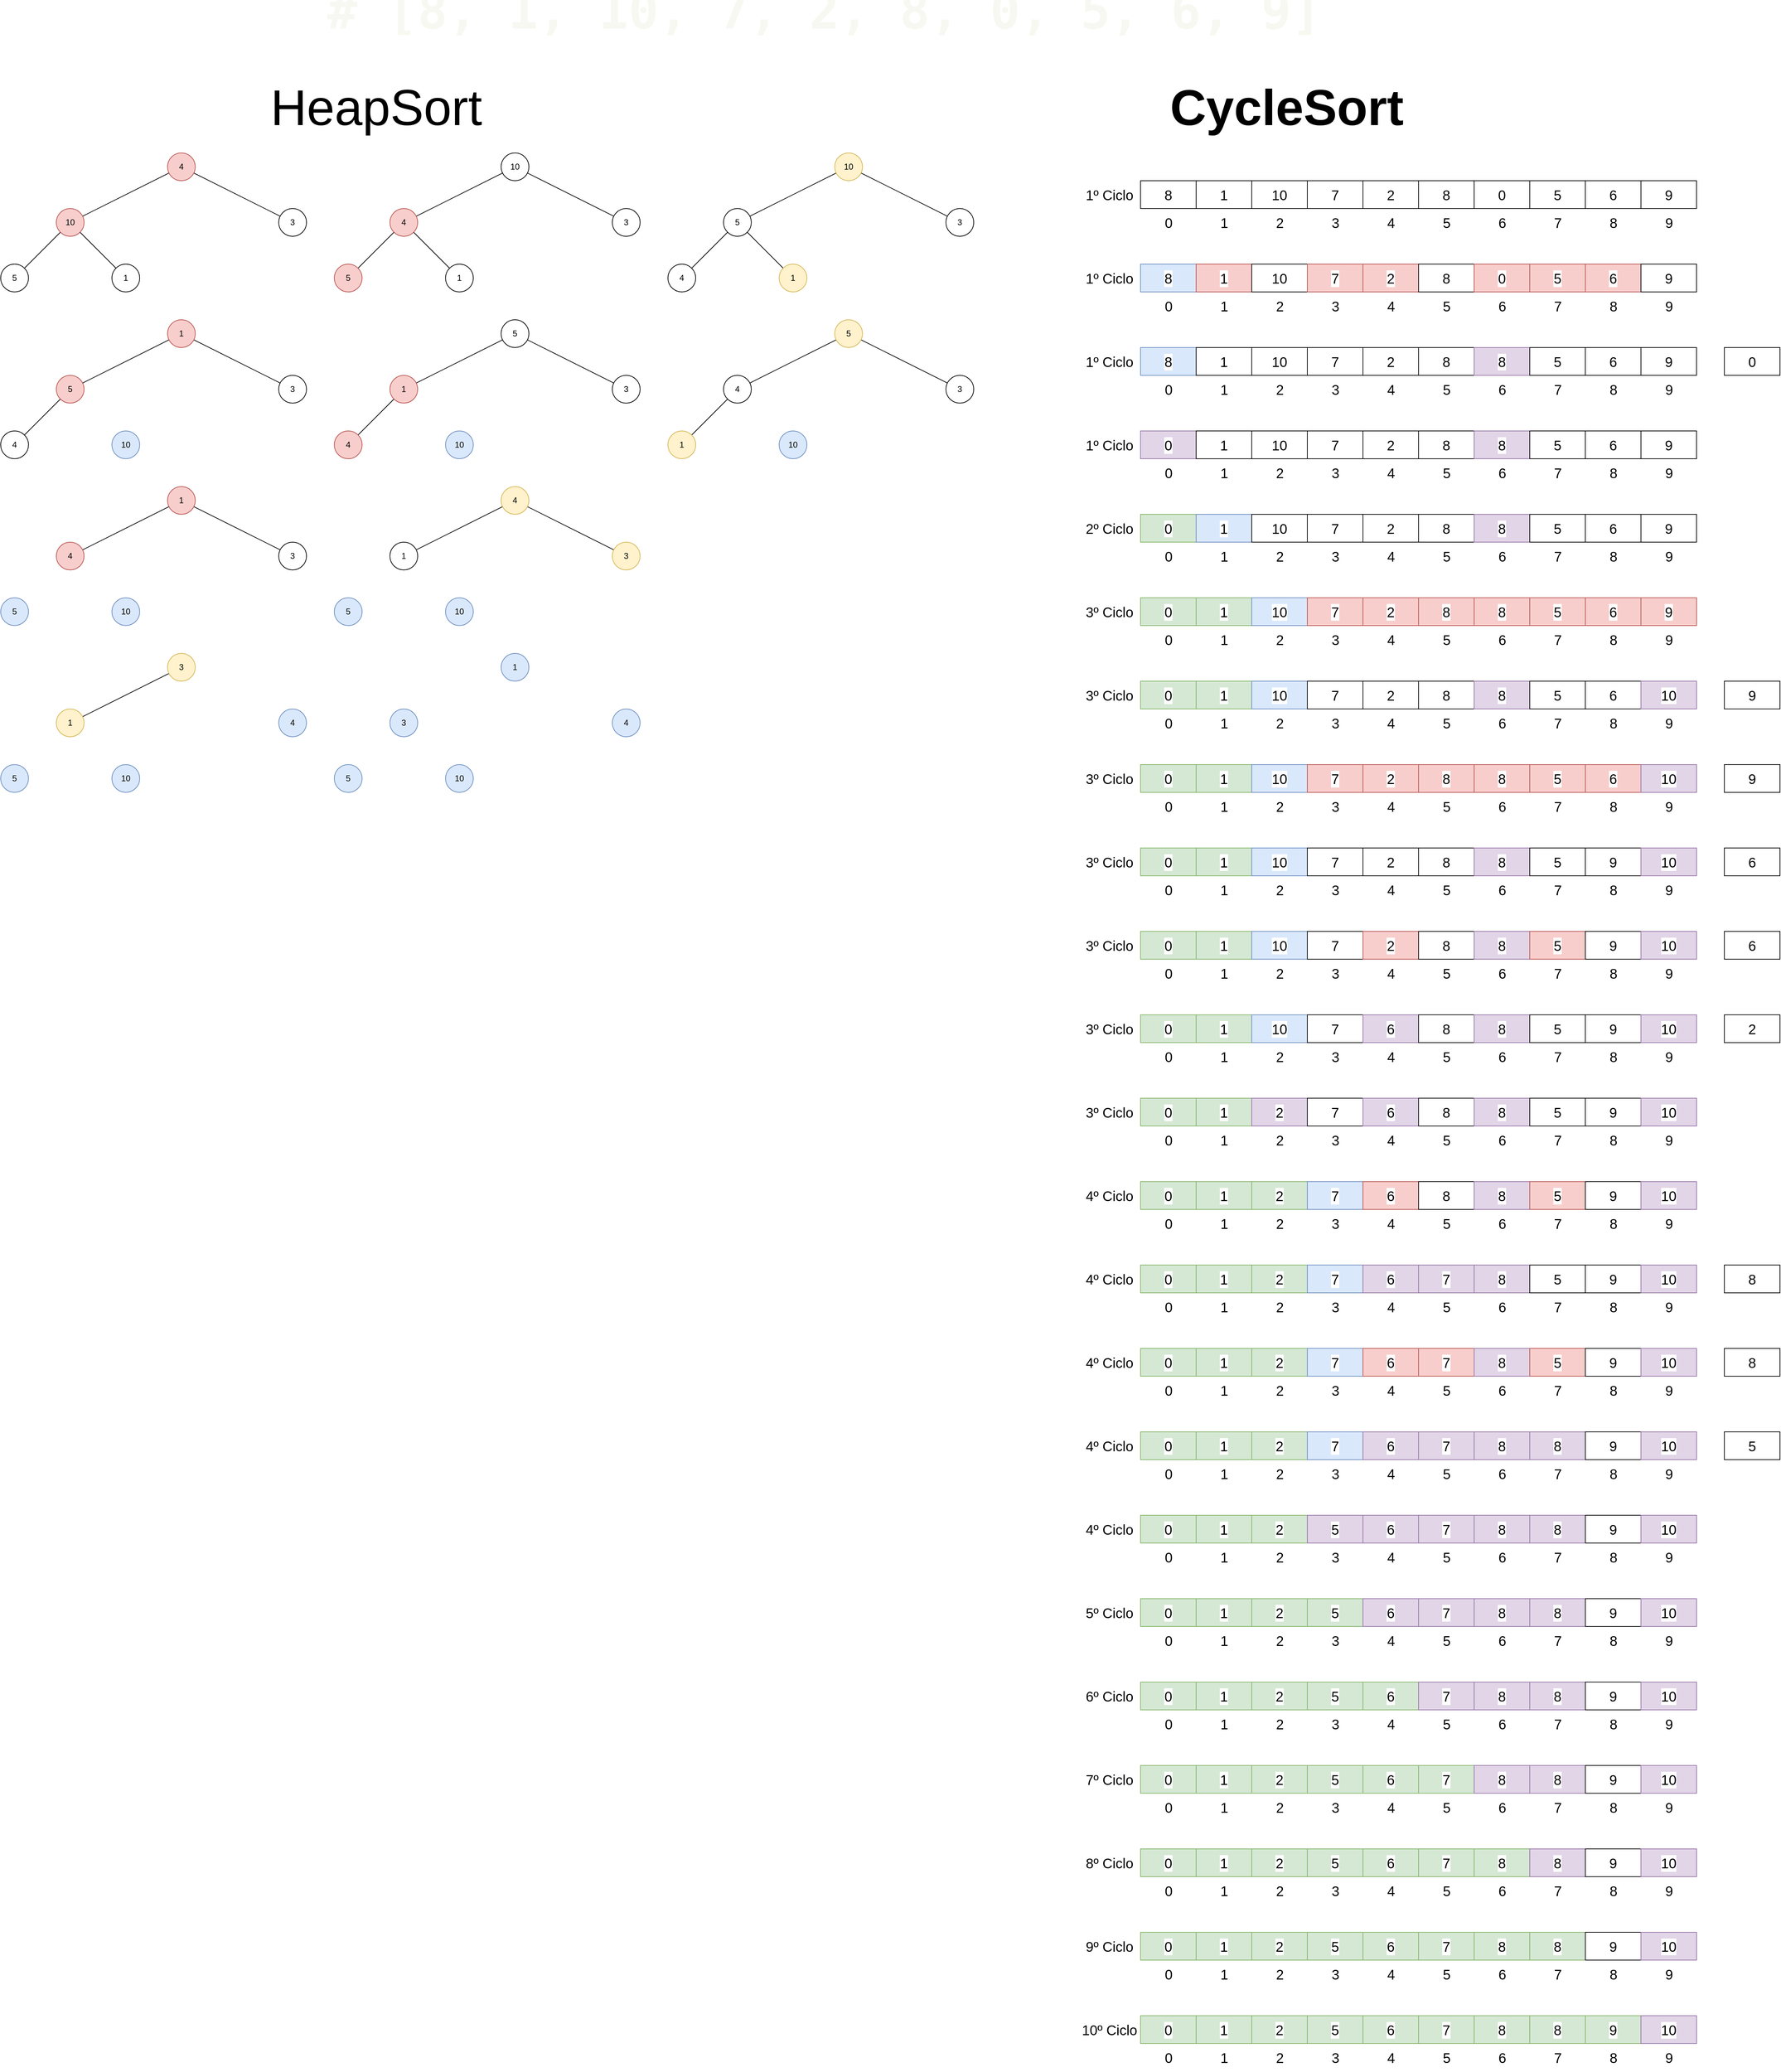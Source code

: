 <mxfile>
    <diagram id="_IouSEFn569KWw8K-23f" name="Ordenacao">
        <mxGraphModel dx="2331" dy="1898" grid="1" gridSize="10" guides="1" tooltips="1" connect="1" arrows="1" fold="1" page="1" pageScale="1" pageWidth="827" pageHeight="1169" math="0" shadow="0">
            <root>
                <mxCell id="0"/>
                <mxCell id="1" parent="0"/>
                <mxCell id="4" value="&lt;div style=&quot;color: rgb(248, 248, 242); font-family: &amp;quot;Droid Sans Mono&amp;quot;, &amp;quot;monospace&amp;quot;, monospace; line-height: 19px; white-space: pre;&quot;&gt;&lt;div style=&quot;&quot;&gt;&lt;span style=&quot;font-size: 72px; background-color: transparent;&quot;&gt;# [8, 1, 10, 7, 2, 8, 0, 5, 6, 9]&lt;/span&gt;&lt;/div&gt;&lt;/div&gt;" style="text;whiteSpace=wrap;html=1;fontStyle=1;align=center;" parent="1" vertex="1">
                    <mxGeometry x="-270" y="-220" width="1390" height="70" as="geometry"/>
                </mxCell>
                <mxCell id="367" value="&lt;p&gt;&lt;font style=&quot;font-size: 72px;&quot;&gt;HeapSort&lt;/font&gt;&lt;/p&gt;" style="text;html=1;align=center;verticalAlign=middle;resizable=0;points=[];autosize=1;fontFamily=Helvetica;fontSize=11;labelBackgroundColor=default;fillColor=none;" parent="1" vertex="1">
                    <mxGeometry x="-385" y="-125" width="330" height="120" as="geometry"/>
                </mxCell>
                <mxCell id="368" value="&lt;h1&gt;&lt;font style=&quot;font-size: 72px;&quot;&gt;CycleSort&lt;/font&gt;&lt;/h1&gt;" style="text;html=1;align=center;verticalAlign=middle;resizable=0;points=[];autosize=1;fontFamily=Helvetica;fontSize=11;labelBackgroundColor=default;" parent="1" vertex="1">
                    <mxGeometry x="910" y="-130" width="360" height="130" as="geometry"/>
                </mxCell>
                <mxCell id="424" value="" style="group" parent="1" vertex="1" connectable="0">
                    <mxGeometry x="790" y="40" width="890" height="80" as="geometry"/>
                </mxCell>
                <mxCell id="423" value="&lt;span style=&quot;font-size: 20px;&quot;&gt;1º Ciclo&lt;/span&gt;" style="text;html=1;align=center;verticalAlign=middle;resizable=0;points=[];autosize=1;strokeColor=none;fillColor=none;fontFamily=Helvetica;fontSize=11;fontColor=default;labelBackgroundColor=default;" parent="424" vertex="1">
                    <mxGeometry width="90" height="40" as="geometry"/>
                </mxCell>
                <mxCell id="393" value="&lt;font style=&quot;font-size: 20px;&quot;&gt;2&lt;/font&gt;" style="text;html=1;align=center;verticalAlign=middle;resizable=0;points=[];autosize=1;strokeColor=none;fillColor=none;fontFamily=Helvetica;fontSize=11;fontColor=default;labelBackgroundColor=default;" parent="424" vertex="1">
                    <mxGeometry x="275" y="40" width="30" height="40" as="geometry"/>
                </mxCell>
                <mxCell id="369" value="&lt;font style=&quot;font-size: 20px;&quot;&gt;8&lt;/font&gt;" style="whiteSpace=wrap;html=1;fontFamily=Helvetica;fontSize=11;fontColor=default;labelBackgroundColor=default;" parent="424" vertex="1">
                    <mxGeometry x="90" width="80" height="40" as="geometry"/>
                </mxCell>
                <mxCell id="379" value="&lt;font style=&quot;font-size: 20px;&quot;&gt;1&lt;/font&gt;" style="whiteSpace=wrap;html=1;fontFamily=Helvetica;fontSize=11;fontColor=default;labelBackgroundColor=default;" parent="424" vertex="1">
                    <mxGeometry x="170" width="80" height="40" as="geometry"/>
                </mxCell>
                <mxCell id="380" value="&lt;font style=&quot;font-size: 20px;&quot;&gt;10&lt;/font&gt;" style="whiteSpace=wrap;html=1;fontFamily=Helvetica;fontSize=11;fontColor=default;labelBackgroundColor=default;" parent="424" vertex="1">
                    <mxGeometry x="250" width="80" height="40" as="geometry"/>
                </mxCell>
                <mxCell id="381" value="&lt;font style=&quot;font-size: 20px;&quot;&gt;7&lt;/font&gt;" style="whiteSpace=wrap;html=1;fontFamily=Helvetica;fontSize=11;fontColor=default;labelBackgroundColor=default;" parent="424" vertex="1">
                    <mxGeometry x="330" width="80" height="40" as="geometry"/>
                </mxCell>
                <mxCell id="382" value="&lt;font style=&quot;font-size: 20px;&quot;&gt;2&lt;/font&gt;" style="whiteSpace=wrap;html=1;fontFamily=Helvetica;fontSize=11;fontColor=default;labelBackgroundColor=default;" parent="424" vertex="1">
                    <mxGeometry x="410" width="80" height="40" as="geometry"/>
                </mxCell>
                <mxCell id="383" value="&lt;font style=&quot;font-size: 20px;&quot;&gt;8&lt;/font&gt;" style="whiteSpace=wrap;html=1;fontFamily=Helvetica;fontSize=11;fontColor=default;labelBackgroundColor=default;" parent="424" vertex="1">
                    <mxGeometry x="490" width="80" height="40" as="geometry"/>
                </mxCell>
                <mxCell id="384" value="&lt;font style=&quot;font-size: 20px;&quot;&gt;0&lt;/font&gt;" style="whiteSpace=wrap;html=1;fontFamily=Helvetica;fontSize=11;fontColor=default;labelBackgroundColor=default;" parent="424" vertex="1">
                    <mxGeometry x="570" width="80" height="40" as="geometry"/>
                </mxCell>
                <mxCell id="385" value="&lt;font style=&quot;font-size: 20px;&quot;&gt;5&lt;/font&gt;" style="whiteSpace=wrap;html=1;fontFamily=Helvetica;fontSize=11;fontColor=default;labelBackgroundColor=default;" parent="424" vertex="1">
                    <mxGeometry x="650" width="80" height="40" as="geometry"/>
                </mxCell>
                <mxCell id="386" value="&lt;font style=&quot;font-size: 20px;&quot;&gt;6&lt;/font&gt;" style="whiteSpace=wrap;html=1;fontFamily=Helvetica;fontSize=11;fontColor=default;labelBackgroundColor=default;" parent="424" vertex="1">
                    <mxGeometry x="730" width="80" height="40" as="geometry"/>
                </mxCell>
                <mxCell id="387" value="&lt;font style=&quot;font-size: 20px;&quot;&gt;9&lt;/font&gt;" style="whiteSpace=wrap;html=1;fontFamily=Helvetica;fontSize=11;fontColor=default;labelBackgroundColor=default;" parent="424" vertex="1">
                    <mxGeometry x="810" width="80" height="40" as="geometry"/>
                </mxCell>
                <mxCell id="388" value="&lt;font style=&quot;font-size: 20px;&quot;&gt;0&lt;/font&gt;" style="text;html=1;align=center;verticalAlign=middle;resizable=0;points=[];autosize=1;strokeColor=none;fillColor=none;fontFamily=Helvetica;fontSize=11;fontColor=default;labelBackgroundColor=default;" parent="424" vertex="1">
                    <mxGeometry x="115" y="40" width="30" height="40" as="geometry"/>
                </mxCell>
                <mxCell id="389" value="&lt;font style=&quot;font-size: 20px;&quot;&gt;1&lt;/font&gt;" style="text;html=1;align=center;verticalAlign=middle;resizable=0;points=[];autosize=1;strokeColor=none;fillColor=none;fontFamily=Helvetica;fontSize=11;fontColor=default;labelBackgroundColor=default;" parent="424" vertex="1">
                    <mxGeometry x="195" y="40" width="30" height="40" as="geometry"/>
                </mxCell>
                <mxCell id="391" value="&lt;font style=&quot;font-size: 20px;&quot;&gt;3&lt;/font&gt;" style="text;html=1;align=center;verticalAlign=middle;resizable=0;points=[];autosize=1;strokeColor=none;fillColor=none;fontFamily=Helvetica;fontSize=11;fontColor=default;labelBackgroundColor=default;" parent="424" vertex="1">
                    <mxGeometry x="355" y="40" width="30" height="40" as="geometry"/>
                </mxCell>
                <mxCell id="394" value="&lt;font style=&quot;font-size: 20px;&quot;&gt;6&lt;/font&gt;" style="text;html=1;align=center;verticalAlign=middle;resizable=0;points=[];autosize=1;strokeColor=none;fillColor=none;fontFamily=Helvetica;fontSize=11;fontColor=default;labelBackgroundColor=default;" parent="424" vertex="1">
                    <mxGeometry x="595" y="40" width="30" height="40" as="geometry"/>
                </mxCell>
                <mxCell id="395" value="&lt;font style=&quot;font-size: 20px;&quot;&gt;4&lt;/font&gt;" style="text;html=1;align=center;verticalAlign=middle;resizable=0;points=[];autosize=1;strokeColor=none;fillColor=none;fontFamily=Helvetica;fontSize=11;fontColor=default;labelBackgroundColor=default;" parent="424" vertex="1">
                    <mxGeometry x="435" y="40" width="30" height="40" as="geometry"/>
                </mxCell>
                <mxCell id="396" value="&lt;font style=&quot;font-size: 20px;&quot;&gt;5&lt;/font&gt;" style="text;html=1;align=center;verticalAlign=middle;resizable=0;points=[];autosize=1;strokeColor=none;fillColor=none;fontFamily=Helvetica;fontSize=11;fontColor=default;labelBackgroundColor=default;" parent="424" vertex="1">
                    <mxGeometry x="515" y="40" width="30" height="40" as="geometry"/>
                </mxCell>
                <mxCell id="397" value="&lt;font style=&quot;font-size: 20px;&quot;&gt;7&lt;/font&gt;" style="text;html=1;align=center;verticalAlign=middle;resizable=0;points=[];autosize=1;strokeColor=none;fillColor=none;fontFamily=Helvetica;fontSize=11;fontColor=default;labelBackgroundColor=default;" parent="424" vertex="1">
                    <mxGeometry x="675" y="40" width="30" height="40" as="geometry"/>
                </mxCell>
                <mxCell id="398" value="&lt;font style=&quot;font-size: 20px;&quot;&gt;8&lt;/font&gt;" style="text;html=1;align=center;verticalAlign=middle;resizable=0;points=[];autosize=1;strokeColor=none;fillColor=none;fontFamily=Helvetica;fontSize=11;fontColor=default;labelBackgroundColor=default;" parent="424" vertex="1">
                    <mxGeometry x="755" y="40" width="30" height="40" as="geometry"/>
                </mxCell>
                <mxCell id="399" value="&lt;font style=&quot;font-size: 20px;&quot;&gt;9&lt;/font&gt;" style="text;html=1;align=center;verticalAlign=middle;resizable=0;points=[];autosize=1;strokeColor=none;fillColor=none;fontFamily=Helvetica;fontSize=11;fontColor=default;labelBackgroundColor=default;" parent="424" vertex="1">
                    <mxGeometry x="835" y="40" width="30" height="40" as="geometry"/>
                </mxCell>
                <mxCell id="425" value="" style="group" parent="1" vertex="1" connectable="0">
                    <mxGeometry x="790" y="160" width="890" height="80" as="geometry"/>
                </mxCell>
                <mxCell id="426" value="&lt;span style=&quot;font-size: 20px;&quot;&gt;1º Ciclo&lt;/span&gt;" style="text;html=1;align=center;verticalAlign=middle;resizable=0;points=[];autosize=1;strokeColor=none;fillColor=none;fontFamily=Helvetica;fontSize=11;fontColor=default;labelBackgroundColor=default;" parent="425" vertex="1">
                    <mxGeometry width="90" height="40" as="geometry"/>
                </mxCell>
                <mxCell id="427" value="&lt;font style=&quot;font-size: 20px;&quot;&gt;2&lt;/font&gt;" style="text;html=1;align=center;verticalAlign=middle;resizable=0;points=[];autosize=1;strokeColor=none;fillColor=none;fontFamily=Helvetica;fontSize=11;fontColor=default;labelBackgroundColor=default;" parent="425" vertex="1">
                    <mxGeometry x="275" y="40" width="30" height="40" as="geometry"/>
                </mxCell>
                <mxCell id="428" value="&lt;span style=&quot;font-size: 20px;&quot;&gt;8&lt;/span&gt;" style="whiteSpace=wrap;html=1;fontFamily=Helvetica;fontSize=11;labelBackgroundColor=default;fillColor=#dae8fc;strokeColor=#6c8ebf;" parent="425" vertex="1">
                    <mxGeometry x="90" width="80" height="40" as="geometry"/>
                </mxCell>
                <mxCell id="429" value="&lt;font style=&quot;font-size: 20px;&quot;&gt;1&lt;/font&gt;" style="whiteSpace=wrap;html=1;fontFamily=Helvetica;fontSize=11;labelBackgroundColor=default;fillColor=#f8cecc;strokeColor=#b85450;" parent="425" vertex="1">
                    <mxGeometry x="170" width="80" height="40" as="geometry"/>
                </mxCell>
                <mxCell id="430" value="&lt;font style=&quot;font-size: 20px;&quot;&gt;10&lt;/font&gt;" style="whiteSpace=wrap;html=1;fontFamily=Helvetica;fontSize=11;fontColor=default;labelBackgroundColor=default;" parent="425" vertex="1">
                    <mxGeometry x="250" width="80" height="40" as="geometry"/>
                </mxCell>
                <mxCell id="431" value="&lt;font style=&quot;font-size: 20px;&quot;&gt;7&lt;/font&gt;" style="whiteSpace=wrap;html=1;fontFamily=Helvetica;fontSize=11;labelBackgroundColor=default;fillColor=#f8cecc;strokeColor=#b85450;" parent="425" vertex="1">
                    <mxGeometry x="330" width="80" height="40" as="geometry"/>
                </mxCell>
                <mxCell id="432" value="&lt;font style=&quot;font-size: 20px;&quot;&gt;2&lt;/font&gt;" style="whiteSpace=wrap;html=1;fontFamily=Helvetica;fontSize=11;labelBackgroundColor=default;fillColor=#f8cecc;strokeColor=#b85450;" parent="425" vertex="1">
                    <mxGeometry x="410" width="80" height="40" as="geometry"/>
                </mxCell>
                <mxCell id="433" value="&lt;font style=&quot;font-size: 20px;&quot;&gt;8&lt;/font&gt;" style="whiteSpace=wrap;html=1;fontFamily=Helvetica;fontSize=11;fontColor=default;labelBackgroundColor=default;" parent="425" vertex="1">
                    <mxGeometry x="490" width="80" height="40" as="geometry"/>
                </mxCell>
                <mxCell id="434" value="&lt;font style=&quot;font-size: 20px;&quot;&gt;0&lt;/font&gt;" style="whiteSpace=wrap;html=1;fontFamily=Helvetica;fontSize=11;labelBackgroundColor=default;fillColor=#f8cecc;strokeColor=#b85450;" parent="425" vertex="1">
                    <mxGeometry x="570" width="80" height="40" as="geometry"/>
                </mxCell>
                <mxCell id="435" value="&lt;font style=&quot;font-size: 20px;&quot;&gt;5&lt;/font&gt;" style="whiteSpace=wrap;html=1;fontFamily=Helvetica;fontSize=11;labelBackgroundColor=default;fillColor=#f8cecc;strokeColor=#b85450;" parent="425" vertex="1">
                    <mxGeometry x="650" width="80" height="40" as="geometry"/>
                </mxCell>
                <mxCell id="436" value="&lt;font style=&quot;font-size: 20px;&quot;&gt;6&lt;/font&gt;" style="whiteSpace=wrap;html=1;fontFamily=Helvetica;fontSize=11;labelBackgroundColor=default;fillColor=#f8cecc;strokeColor=#b85450;" parent="425" vertex="1">
                    <mxGeometry x="730" width="80" height="40" as="geometry"/>
                </mxCell>
                <mxCell id="437" value="&lt;font style=&quot;font-size: 20px;&quot;&gt;9&lt;/font&gt;" style="whiteSpace=wrap;html=1;fontFamily=Helvetica;fontSize=11;fontColor=default;labelBackgroundColor=default;" parent="425" vertex="1">
                    <mxGeometry x="810" width="80" height="40" as="geometry"/>
                </mxCell>
                <mxCell id="438" value="&lt;font style=&quot;font-size: 20px;&quot;&gt;0&lt;/font&gt;" style="text;html=1;align=center;verticalAlign=middle;resizable=0;points=[];autosize=1;strokeColor=none;fillColor=none;fontFamily=Helvetica;fontSize=11;fontColor=default;labelBackgroundColor=default;" parent="425" vertex="1">
                    <mxGeometry x="115" y="40" width="30" height="40" as="geometry"/>
                </mxCell>
                <mxCell id="439" value="&lt;font style=&quot;font-size: 20px;&quot;&gt;1&lt;/font&gt;" style="text;html=1;align=center;verticalAlign=middle;resizable=0;points=[];autosize=1;strokeColor=none;fillColor=none;fontFamily=Helvetica;fontSize=11;fontColor=default;labelBackgroundColor=default;" parent="425" vertex="1">
                    <mxGeometry x="195" y="40" width="30" height="40" as="geometry"/>
                </mxCell>
                <mxCell id="440" value="&lt;font style=&quot;font-size: 20px;&quot;&gt;3&lt;/font&gt;" style="text;html=1;align=center;verticalAlign=middle;resizable=0;points=[];autosize=1;strokeColor=none;fillColor=none;fontFamily=Helvetica;fontSize=11;fontColor=default;labelBackgroundColor=default;" parent="425" vertex="1">
                    <mxGeometry x="355" y="40" width="30" height="40" as="geometry"/>
                </mxCell>
                <mxCell id="441" value="&lt;font style=&quot;font-size: 20px;&quot;&gt;6&lt;/font&gt;" style="text;html=1;align=center;verticalAlign=middle;resizable=0;points=[];autosize=1;strokeColor=none;fillColor=none;fontFamily=Helvetica;fontSize=11;fontColor=default;labelBackgroundColor=default;" parent="425" vertex="1">
                    <mxGeometry x="595" y="40" width="30" height="40" as="geometry"/>
                </mxCell>
                <mxCell id="442" value="&lt;font style=&quot;font-size: 20px;&quot;&gt;4&lt;/font&gt;" style="text;html=1;align=center;verticalAlign=middle;resizable=0;points=[];autosize=1;strokeColor=none;fillColor=none;fontFamily=Helvetica;fontSize=11;fontColor=default;labelBackgroundColor=default;" parent="425" vertex="1">
                    <mxGeometry x="435" y="40" width="30" height="40" as="geometry"/>
                </mxCell>
                <mxCell id="443" value="&lt;font style=&quot;font-size: 20px;&quot;&gt;5&lt;/font&gt;" style="text;html=1;align=center;verticalAlign=middle;resizable=0;points=[];autosize=1;strokeColor=none;fillColor=none;fontFamily=Helvetica;fontSize=11;fontColor=default;labelBackgroundColor=default;" parent="425" vertex="1">
                    <mxGeometry x="515" y="40" width="30" height="40" as="geometry"/>
                </mxCell>
                <mxCell id="444" value="&lt;font style=&quot;font-size: 20px;&quot;&gt;7&lt;/font&gt;" style="text;html=1;align=center;verticalAlign=middle;resizable=0;points=[];autosize=1;strokeColor=none;fillColor=none;fontFamily=Helvetica;fontSize=11;fontColor=default;labelBackgroundColor=default;" parent="425" vertex="1">
                    <mxGeometry x="675" y="40" width="30" height="40" as="geometry"/>
                </mxCell>
                <mxCell id="445" value="&lt;font style=&quot;font-size: 20px;&quot;&gt;8&lt;/font&gt;" style="text;html=1;align=center;verticalAlign=middle;resizable=0;points=[];autosize=1;strokeColor=none;fillColor=none;fontFamily=Helvetica;fontSize=11;fontColor=default;labelBackgroundColor=default;" parent="425" vertex="1">
                    <mxGeometry x="755" y="40" width="30" height="40" as="geometry"/>
                </mxCell>
                <mxCell id="446" value="&lt;font style=&quot;font-size: 20px;&quot;&gt;9&lt;/font&gt;" style="text;html=1;align=center;verticalAlign=middle;resizable=0;points=[];autosize=1;strokeColor=none;fillColor=none;fontFamily=Helvetica;fontSize=11;fontColor=default;labelBackgroundColor=default;" parent="425" vertex="1">
                    <mxGeometry x="835" y="40" width="30" height="40" as="geometry"/>
                </mxCell>
                <mxCell id="496" value="" style="group" parent="1" vertex="1" connectable="0">
                    <mxGeometry x="790" y="280" width="1010" height="80" as="geometry"/>
                </mxCell>
                <mxCell id="470" value="&lt;font style=&quot;font-size: 20px;&quot;&gt;0&lt;/font&gt;" style="whiteSpace=wrap;html=1;fontFamily=Helvetica;fontSize=11;labelBackgroundColor=default;" parent="496" vertex="1">
                    <mxGeometry x="930" width="80" height="40" as="geometry"/>
                </mxCell>
                <mxCell id="495" value="" style="group" parent="496" vertex="1" connectable="0">
                    <mxGeometry width="890" height="80" as="geometry"/>
                </mxCell>
                <mxCell id="449" value="&lt;span style=&quot;font-size: 20px;&quot;&gt;1º Ciclo&lt;/span&gt;" style="text;html=1;align=center;verticalAlign=middle;resizable=0;points=[];autosize=1;strokeColor=none;fillColor=none;fontFamily=Helvetica;fontSize=11;fontColor=default;labelBackgroundColor=default;" parent="495" vertex="1">
                    <mxGeometry width="90" height="40" as="geometry"/>
                </mxCell>
                <mxCell id="450" value="&lt;font style=&quot;font-size: 20px;&quot;&gt;2&lt;/font&gt;" style="text;html=1;align=center;verticalAlign=middle;resizable=0;points=[];autosize=1;strokeColor=none;fillColor=none;fontFamily=Helvetica;fontSize=11;fontColor=default;labelBackgroundColor=default;" parent="495" vertex="1">
                    <mxGeometry x="275" y="40" width="30" height="40" as="geometry"/>
                </mxCell>
                <mxCell id="451" value="&lt;span style=&quot;font-size: 20px;&quot;&gt;8&lt;/span&gt;" style="whiteSpace=wrap;html=1;fontFamily=Helvetica;fontSize=11;labelBackgroundColor=default;fillColor=#dae8fc;strokeColor=#6c8ebf;" parent="495" vertex="1">
                    <mxGeometry x="90" width="80" height="40" as="geometry"/>
                </mxCell>
                <mxCell id="452" value="&lt;font style=&quot;font-size: 20px;&quot;&gt;1&lt;/font&gt;" style="whiteSpace=wrap;html=1;fontFamily=Helvetica;fontSize=11;labelBackgroundColor=default;" parent="495" vertex="1">
                    <mxGeometry x="170" width="80" height="40" as="geometry"/>
                </mxCell>
                <mxCell id="453" value="&lt;font style=&quot;font-size: 20px;&quot;&gt;10&lt;/font&gt;" style="whiteSpace=wrap;html=1;fontFamily=Helvetica;fontSize=11;fontColor=default;labelBackgroundColor=default;" parent="495" vertex="1">
                    <mxGeometry x="250" width="80" height="40" as="geometry"/>
                </mxCell>
                <mxCell id="454" value="&lt;font style=&quot;font-size: 20px;&quot;&gt;7&lt;/font&gt;" style="whiteSpace=wrap;html=1;fontFamily=Helvetica;fontSize=11;labelBackgroundColor=default;" parent="495" vertex="1">
                    <mxGeometry x="330" width="80" height="40" as="geometry"/>
                </mxCell>
                <mxCell id="455" value="&lt;font style=&quot;font-size: 20px;&quot;&gt;2&lt;/font&gt;" style="whiteSpace=wrap;html=1;fontFamily=Helvetica;fontSize=11;labelBackgroundColor=default;" parent="495" vertex="1">
                    <mxGeometry x="410" width="80" height="40" as="geometry"/>
                </mxCell>
                <mxCell id="456" value="&lt;font style=&quot;font-size: 20px;&quot;&gt;8&lt;/font&gt;" style="whiteSpace=wrap;html=1;fontFamily=Helvetica;fontSize=11;fontColor=default;labelBackgroundColor=default;" parent="495" vertex="1">
                    <mxGeometry x="490" width="80" height="40" as="geometry"/>
                </mxCell>
                <mxCell id="457" value="&lt;font style=&quot;font-size: 20px;&quot;&gt;8&lt;/font&gt;" style="whiteSpace=wrap;html=1;fontFamily=Helvetica;fontSize=11;labelBackgroundColor=default;fillColor=#e1d5e7;strokeColor=#9673a6;" parent="495" vertex="1">
                    <mxGeometry x="570" width="80" height="40" as="geometry"/>
                </mxCell>
                <mxCell id="458" value="&lt;font style=&quot;font-size: 20px;&quot;&gt;5&lt;/font&gt;" style="whiteSpace=wrap;html=1;fontFamily=Helvetica;fontSize=11;labelBackgroundColor=default;" parent="495" vertex="1">
                    <mxGeometry x="650" width="80" height="40" as="geometry"/>
                </mxCell>
                <mxCell id="459" value="&lt;font style=&quot;font-size: 20px;&quot;&gt;6&lt;/font&gt;" style="whiteSpace=wrap;html=1;fontFamily=Helvetica;fontSize=11;labelBackgroundColor=default;" parent="495" vertex="1">
                    <mxGeometry x="730" width="80" height="40" as="geometry"/>
                </mxCell>
                <mxCell id="460" value="&lt;font style=&quot;font-size: 20px;&quot;&gt;9&lt;/font&gt;" style="whiteSpace=wrap;html=1;fontFamily=Helvetica;fontSize=11;fontColor=default;labelBackgroundColor=default;" parent="495" vertex="1">
                    <mxGeometry x="810" width="80" height="40" as="geometry"/>
                </mxCell>
                <mxCell id="461" value="&lt;font style=&quot;font-size: 20px;&quot;&gt;0&lt;/font&gt;" style="text;html=1;align=center;verticalAlign=middle;resizable=0;points=[];autosize=1;strokeColor=none;fillColor=none;fontFamily=Helvetica;fontSize=11;fontColor=default;labelBackgroundColor=default;" parent="495" vertex="1">
                    <mxGeometry x="115" y="40" width="30" height="40" as="geometry"/>
                </mxCell>
                <mxCell id="462" value="&lt;font style=&quot;font-size: 20px;&quot;&gt;1&lt;/font&gt;" style="text;html=1;align=center;verticalAlign=middle;resizable=0;points=[];autosize=1;strokeColor=none;fillColor=none;fontFamily=Helvetica;fontSize=11;fontColor=default;labelBackgroundColor=default;" parent="495" vertex="1">
                    <mxGeometry x="195" y="40" width="30" height="40" as="geometry"/>
                </mxCell>
                <mxCell id="463" value="&lt;font style=&quot;font-size: 20px;&quot;&gt;3&lt;/font&gt;" style="text;html=1;align=center;verticalAlign=middle;resizable=0;points=[];autosize=1;strokeColor=none;fillColor=none;fontFamily=Helvetica;fontSize=11;fontColor=default;labelBackgroundColor=default;" parent="495" vertex="1">
                    <mxGeometry x="355" y="40" width="30" height="40" as="geometry"/>
                </mxCell>
                <mxCell id="464" value="&lt;font style=&quot;font-size: 20px;&quot;&gt;6&lt;/font&gt;" style="text;html=1;align=center;verticalAlign=middle;resizable=0;points=[];autosize=1;strokeColor=none;fillColor=none;fontFamily=Helvetica;fontSize=11;fontColor=default;labelBackgroundColor=default;" parent="495" vertex="1">
                    <mxGeometry x="595" y="40" width="30" height="40" as="geometry"/>
                </mxCell>
                <mxCell id="465" value="&lt;font style=&quot;font-size: 20px;&quot;&gt;4&lt;/font&gt;" style="text;html=1;align=center;verticalAlign=middle;resizable=0;points=[];autosize=1;strokeColor=none;fillColor=none;fontFamily=Helvetica;fontSize=11;fontColor=default;labelBackgroundColor=default;" parent="495" vertex="1">
                    <mxGeometry x="435" y="40" width="30" height="40" as="geometry"/>
                </mxCell>
                <mxCell id="466" value="&lt;font style=&quot;font-size: 20px;&quot;&gt;5&lt;/font&gt;" style="text;html=1;align=center;verticalAlign=middle;resizable=0;points=[];autosize=1;strokeColor=none;fillColor=none;fontFamily=Helvetica;fontSize=11;fontColor=default;labelBackgroundColor=default;" parent="495" vertex="1">
                    <mxGeometry x="515" y="40" width="30" height="40" as="geometry"/>
                </mxCell>
                <mxCell id="467" value="&lt;font style=&quot;font-size: 20px;&quot;&gt;7&lt;/font&gt;" style="text;html=1;align=center;verticalAlign=middle;resizable=0;points=[];autosize=1;strokeColor=none;fillColor=none;fontFamily=Helvetica;fontSize=11;fontColor=default;labelBackgroundColor=default;" parent="495" vertex="1">
                    <mxGeometry x="675" y="40" width="30" height="40" as="geometry"/>
                </mxCell>
                <mxCell id="468" value="&lt;font style=&quot;font-size: 20px;&quot;&gt;8&lt;/font&gt;" style="text;html=1;align=center;verticalAlign=middle;resizable=0;points=[];autosize=1;strokeColor=none;fillColor=none;fontFamily=Helvetica;fontSize=11;fontColor=default;labelBackgroundColor=default;" parent="495" vertex="1">
                    <mxGeometry x="755" y="40" width="30" height="40" as="geometry"/>
                </mxCell>
                <mxCell id="469" value="&lt;font style=&quot;font-size: 20px;&quot;&gt;9&lt;/font&gt;" style="text;html=1;align=center;verticalAlign=middle;resizable=0;points=[];autosize=1;strokeColor=none;fillColor=none;fontFamily=Helvetica;fontSize=11;fontColor=default;labelBackgroundColor=default;" parent="495" vertex="1">
                    <mxGeometry x="835" y="40" width="30" height="40" as="geometry"/>
                </mxCell>
                <mxCell id="500" value="" style="group" parent="1" vertex="1" connectable="0">
                    <mxGeometry x="790" y="400" width="890" height="80" as="geometry"/>
                </mxCell>
                <mxCell id="501" value="&lt;span style=&quot;font-size: 20px;&quot;&gt;1º Ciclo&lt;/span&gt;" style="text;html=1;align=center;verticalAlign=middle;resizable=0;points=[];autosize=1;strokeColor=none;fillColor=none;fontFamily=Helvetica;fontSize=11;fontColor=default;labelBackgroundColor=default;" parent="500" vertex="1">
                    <mxGeometry width="90" height="40" as="geometry"/>
                </mxCell>
                <mxCell id="502" value="&lt;font style=&quot;font-size: 20px;&quot;&gt;2&lt;/font&gt;" style="text;html=1;align=center;verticalAlign=middle;resizable=0;points=[];autosize=1;strokeColor=none;fillColor=none;fontFamily=Helvetica;fontSize=11;fontColor=default;labelBackgroundColor=default;" parent="500" vertex="1">
                    <mxGeometry x="275" y="40" width="30" height="40" as="geometry"/>
                </mxCell>
                <mxCell id="503" value="&lt;span style=&quot;font-size: 20px;&quot;&gt;0&lt;/span&gt;" style="whiteSpace=wrap;html=1;fontFamily=Helvetica;fontSize=11;labelBackgroundColor=default;fillColor=#e1d5e7;strokeColor=#9673a6;" parent="500" vertex="1">
                    <mxGeometry x="90" width="80" height="40" as="geometry"/>
                </mxCell>
                <mxCell id="504" value="&lt;font style=&quot;font-size: 20px;&quot;&gt;1&lt;/font&gt;" style="whiteSpace=wrap;html=1;fontFamily=Helvetica;fontSize=11;labelBackgroundColor=default;" parent="500" vertex="1">
                    <mxGeometry x="170" width="80" height="40" as="geometry"/>
                </mxCell>
                <mxCell id="505" value="&lt;font style=&quot;font-size: 20px;&quot;&gt;10&lt;/font&gt;" style="whiteSpace=wrap;html=1;fontFamily=Helvetica;fontSize=11;fontColor=default;labelBackgroundColor=default;" parent="500" vertex="1">
                    <mxGeometry x="250" width="80" height="40" as="geometry"/>
                </mxCell>
                <mxCell id="506" value="&lt;font style=&quot;font-size: 20px;&quot;&gt;7&lt;/font&gt;" style="whiteSpace=wrap;html=1;fontFamily=Helvetica;fontSize=11;labelBackgroundColor=default;" parent="500" vertex="1">
                    <mxGeometry x="330" width="80" height="40" as="geometry"/>
                </mxCell>
                <mxCell id="507" value="&lt;font style=&quot;font-size: 20px;&quot;&gt;2&lt;/font&gt;" style="whiteSpace=wrap;html=1;fontFamily=Helvetica;fontSize=11;labelBackgroundColor=default;" parent="500" vertex="1">
                    <mxGeometry x="410" width="80" height="40" as="geometry"/>
                </mxCell>
                <mxCell id="508" value="&lt;font style=&quot;font-size: 20px;&quot;&gt;8&lt;/font&gt;" style="whiteSpace=wrap;html=1;fontFamily=Helvetica;fontSize=11;fontColor=default;labelBackgroundColor=default;" parent="500" vertex="1">
                    <mxGeometry x="490" width="80" height="40" as="geometry"/>
                </mxCell>
                <mxCell id="509" value="&lt;font style=&quot;font-size: 20px;&quot;&gt;8&lt;/font&gt;" style="whiteSpace=wrap;html=1;fontFamily=Helvetica;fontSize=11;labelBackgroundColor=default;fillColor=#e1d5e7;strokeColor=#9673a6;" parent="500" vertex="1">
                    <mxGeometry x="570" width="80" height="40" as="geometry"/>
                </mxCell>
                <mxCell id="510" value="&lt;font style=&quot;font-size: 20px;&quot;&gt;5&lt;/font&gt;" style="whiteSpace=wrap;html=1;fontFamily=Helvetica;fontSize=11;labelBackgroundColor=default;" parent="500" vertex="1">
                    <mxGeometry x="650" width="80" height="40" as="geometry"/>
                </mxCell>
                <mxCell id="511" value="&lt;font style=&quot;font-size: 20px;&quot;&gt;6&lt;/font&gt;" style="whiteSpace=wrap;html=1;fontFamily=Helvetica;fontSize=11;labelBackgroundColor=default;" parent="500" vertex="1">
                    <mxGeometry x="730" width="80" height="40" as="geometry"/>
                </mxCell>
                <mxCell id="512" value="&lt;font style=&quot;font-size: 20px;&quot;&gt;9&lt;/font&gt;" style="whiteSpace=wrap;html=1;fontFamily=Helvetica;fontSize=11;fontColor=default;labelBackgroundColor=default;" parent="500" vertex="1">
                    <mxGeometry x="810" width="80" height="40" as="geometry"/>
                </mxCell>
                <mxCell id="513" value="&lt;font style=&quot;font-size: 20px;&quot;&gt;0&lt;/font&gt;" style="text;html=1;align=center;verticalAlign=middle;resizable=0;points=[];autosize=1;strokeColor=none;fillColor=none;fontFamily=Helvetica;fontSize=11;fontColor=default;labelBackgroundColor=default;" parent="500" vertex="1">
                    <mxGeometry x="115" y="40" width="30" height="40" as="geometry"/>
                </mxCell>
                <mxCell id="514" value="&lt;font style=&quot;font-size: 20px;&quot;&gt;1&lt;/font&gt;" style="text;html=1;align=center;verticalAlign=middle;resizable=0;points=[];autosize=1;strokeColor=none;fillColor=none;fontFamily=Helvetica;fontSize=11;fontColor=default;labelBackgroundColor=default;" parent="500" vertex="1">
                    <mxGeometry x="195" y="40" width="30" height="40" as="geometry"/>
                </mxCell>
                <mxCell id="515" value="&lt;font style=&quot;font-size: 20px;&quot;&gt;3&lt;/font&gt;" style="text;html=1;align=center;verticalAlign=middle;resizable=0;points=[];autosize=1;strokeColor=none;fillColor=none;fontFamily=Helvetica;fontSize=11;fontColor=default;labelBackgroundColor=default;" parent="500" vertex="1">
                    <mxGeometry x="355" y="40" width="30" height="40" as="geometry"/>
                </mxCell>
                <mxCell id="516" value="&lt;font style=&quot;font-size: 20px;&quot;&gt;6&lt;/font&gt;" style="text;html=1;align=center;verticalAlign=middle;resizable=0;points=[];autosize=1;strokeColor=none;fillColor=none;fontFamily=Helvetica;fontSize=11;fontColor=default;labelBackgroundColor=default;" parent="500" vertex="1">
                    <mxGeometry x="595" y="40" width="30" height="40" as="geometry"/>
                </mxCell>
                <mxCell id="517" value="&lt;font style=&quot;font-size: 20px;&quot;&gt;4&lt;/font&gt;" style="text;html=1;align=center;verticalAlign=middle;resizable=0;points=[];autosize=1;strokeColor=none;fillColor=none;fontFamily=Helvetica;fontSize=11;fontColor=default;labelBackgroundColor=default;" parent="500" vertex="1">
                    <mxGeometry x="435" y="40" width="30" height="40" as="geometry"/>
                </mxCell>
                <mxCell id="518" value="&lt;font style=&quot;font-size: 20px;&quot;&gt;5&lt;/font&gt;" style="text;html=1;align=center;verticalAlign=middle;resizable=0;points=[];autosize=1;strokeColor=none;fillColor=none;fontFamily=Helvetica;fontSize=11;fontColor=default;labelBackgroundColor=default;" parent="500" vertex="1">
                    <mxGeometry x="515" y="40" width="30" height="40" as="geometry"/>
                </mxCell>
                <mxCell id="519" value="&lt;font style=&quot;font-size: 20px;&quot;&gt;7&lt;/font&gt;" style="text;html=1;align=center;verticalAlign=middle;resizable=0;points=[];autosize=1;strokeColor=none;fillColor=none;fontFamily=Helvetica;fontSize=11;fontColor=default;labelBackgroundColor=default;" parent="500" vertex="1">
                    <mxGeometry x="675" y="40" width="30" height="40" as="geometry"/>
                </mxCell>
                <mxCell id="520" value="&lt;font style=&quot;font-size: 20px;&quot;&gt;8&lt;/font&gt;" style="text;html=1;align=center;verticalAlign=middle;resizable=0;points=[];autosize=1;strokeColor=none;fillColor=none;fontFamily=Helvetica;fontSize=11;fontColor=default;labelBackgroundColor=default;" parent="500" vertex="1">
                    <mxGeometry x="755" y="40" width="30" height="40" as="geometry"/>
                </mxCell>
                <mxCell id="521" value="&lt;font style=&quot;font-size: 20px;&quot;&gt;9&lt;/font&gt;" style="text;html=1;align=center;verticalAlign=middle;resizable=0;points=[];autosize=1;strokeColor=none;fillColor=none;fontFamily=Helvetica;fontSize=11;fontColor=default;labelBackgroundColor=default;" parent="500" vertex="1">
                    <mxGeometry x="835" y="40" width="30" height="40" as="geometry"/>
                </mxCell>
                <mxCell id="525" value="" style="group" parent="1" vertex="1" connectable="0">
                    <mxGeometry x="790" y="520" width="890" height="80" as="geometry"/>
                </mxCell>
                <mxCell id="526" value="&lt;span style=&quot;font-size: 20px;&quot;&gt;2º Ciclo&lt;/span&gt;" style="text;html=1;align=center;verticalAlign=middle;resizable=0;points=[];autosize=1;strokeColor=none;fillColor=none;fontFamily=Helvetica;fontSize=11;fontColor=default;labelBackgroundColor=default;" parent="525" vertex="1">
                    <mxGeometry width="90" height="40" as="geometry"/>
                </mxCell>
                <mxCell id="527" value="&lt;font style=&quot;font-size: 20px;&quot;&gt;2&lt;/font&gt;" style="text;html=1;align=center;verticalAlign=middle;resizable=0;points=[];autosize=1;strokeColor=none;fillColor=none;fontFamily=Helvetica;fontSize=11;fontColor=default;labelBackgroundColor=default;" parent="525" vertex="1">
                    <mxGeometry x="275" y="40" width="30" height="40" as="geometry"/>
                </mxCell>
                <mxCell id="528" value="&lt;span style=&quot;font-size: 20px;&quot;&gt;0&lt;/span&gt;" style="whiteSpace=wrap;html=1;fontFamily=Helvetica;fontSize=11;labelBackgroundColor=default;fillColor=#d5e8d4;strokeColor=#82b366;" parent="525" vertex="1">
                    <mxGeometry x="90" width="80" height="40" as="geometry"/>
                </mxCell>
                <mxCell id="529" value="&lt;font style=&quot;font-size: 20px;&quot;&gt;1&lt;/font&gt;" style="whiteSpace=wrap;html=1;fontFamily=Helvetica;fontSize=11;labelBackgroundColor=default;fillColor=#dae8fc;strokeColor=#6c8ebf;" parent="525" vertex="1">
                    <mxGeometry x="170" width="80" height="40" as="geometry"/>
                </mxCell>
                <mxCell id="530" value="&lt;font style=&quot;font-size: 20px;&quot;&gt;10&lt;/font&gt;" style="whiteSpace=wrap;html=1;fontFamily=Helvetica;fontSize=11;fontColor=default;labelBackgroundColor=default;" parent="525" vertex="1">
                    <mxGeometry x="250" width="80" height="40" as="geometry"/>
                </mxCell>
                <mxCell id="531" value="&lt;font style=&quot;font-size: 20px;&quot;&gt;7&lt;/font&gt;" style="whiteSpace=wrap;html=1;fontFamily=Helvetica;fontSize=11;labelBackgroundColor=default;" parent="525" vertex="1">
                    <mxGeometry x="330" width="80" height="40" as="geometry"/>
                </mxCell>
                <mxCell id="532" value="&lt;font style=&quot;font-size: 20px;&quot;&gt;2&lt;/font&gt;" style="whiteSpace=wrap;html=1;fontFamily=Helvetica;fontSize=11;labelBackgroundColor=default;" parent="525" vertex="1">
                    <mxGeometry x="410" width="80" height="40" as="geometry"/>
                </mxCell>
                <mxCell id="533" value="&lt;font style=&quot;font-size: 20px;&quot;&gt;8&lt;/font&gt;" style="whiteSpace=wrap;html=1;fontFamily=Helvetica;fontSize=11;fontColor=default;labelBackgroundColor=default;" parent="525" vertex="1">
                    <mxGeometry x="490" width="80" height="40" as="geometry"/>
                </mxCell>
                <mxCell id="534" value="&lt;font style=&quot;font-size: 20px;&quot;&gt;8&lt;/font&gt;" style="whiteSpace=wrap;html=1;fontFamily=Helvetica;fontSize=11;labelBackgroundColor=default;fillColor=#e1d5e7;strokeColor=#9673a6;" parent="525" vertex="1">
                    <mxGeometry x="570" width="80" height="40" as="geometry"/>
                </mxCell>
                <mxCell id="535" value="&lt;font style=&quot;font-size: 20px;&quot;&gt;5&lt;/font&gt;" style="whiteSpace=wrap;html=1;fontFamily=Helvetica;fontSize=11;labelBackgroundColor=default;" parent="525" vertex="1">
                    <mxGeometry x="650" width="80" height="40" as="geometry"/>
                </mxCell>
                <mxCell id="536" value="&lt;font style=&quot;font-size: 20px;&quot;&gt;6&lt;/font&gt;" style="whiteSpace=wrap;html=1;fontFamily=Helvetica;fontSize=11;labelBackgroundColor=default;" parent="525" vertex="1">
                    <mxGeometry x="730" width="80" height="40" as="geometry"/>
                </mxCell>
                <mxCell id="537" value="&lt;font style=&quot;font-size: 20px;&quot;&gt;9&lt;/font&gt;" style="whiteSpace=wrap;html=1;fontFamily=Helvetica;fontSize=11;fontColor=default;labelBackgroundColor=default;" parent="525" vertex="1">
                    <mxGeometry x="810" width="80" height="40" as="geometry"/>
                </mxCell>
                <mxCell id="538" value="&lt;font style=&quot;font-size: 20px;&quot;&gt;0&lt;/font&gt;" style="text;html=1;align=center;verticalAlign=middle;resizable=0;points=[];autosize=1;strokeColor=none;fillColor=none;fontFamily=Helvetica;fontSize=11;fontColor=default;labelBackgroundColor=default;" parent="525" vertex="1">
                    <mxGeometry x="115" y="40" width="30" height="40" as="geometry"/>
                </mxCell>
                <mxCell id="539" value="&lt;font style=&quot;font-size: 20px;&quot;&gt;1&lt;/font&gt;" style="text;html=1;align=center;verticalAlign=middle;resizable=0;points=[];autosize=1;strokeColor=none;fillColor=none;fontFamily=Helvetica;fontSize=11;fontColor=default;labelBackgroundColor=default;" parent="525" vertex="1">
                    <mxGeometry x="195" y="40" width="30" height="40" as="geometry"/>
                </mxCell>
                <mxCell id="540" value="&lt;font style=&quot;font-size: 20px;&quot;&gt;3&lt;/font&gt;" style="text;html=1;align=center;verticalAlign=middle;resizable=0;points=[];autosize=1;strokeColor=none;fillColor=none;fontFamily=Helvetica;fontSize=11;fontColor=default;labelBackgroundColor=default;" parent="525" vertex="1">
                    <mxGeometry x="355" y="40" width="30" height="40" as="geometry"/>
                </mxCell>
                <mxCell id="541" value="&lt;font style=&quot;font-size: 20px;&quot;&gt;6&lt;/font&gt;" style="text;html=1;align=center;verticalAlign=middle;resizable=0;points=[];autosize=1;strokeColor=none;fillColor=none;fontFamily=Helvetica;fontSize=11;fontColor=default;labelBackgroundColor=default;" parent="525" vertex="1">
                    <mxGeometry x="595" y="40" width="30" height="40" as="geometry"/>
                </mxCell>
                <mxCell id="542" value="&lt;font style=&quot;font-size: 20px;&quot;&gt;4&lt;/font&gt;" style="text;html=1;align=center;verticalAlign=middle;resizable=0;points=[];autosize=1;strokeColor=none;fillColor=none;fontFamily=Helvetica;fontSize=11;fontColor=default;labelBackgroundColor=default;" parent="525" vertex="1">
                    <mxGeometry x="435" y="40" width="30" height="40" as="geometry"/>
                </mxCell>
                <mxCell id="543" value="&lt;font style=&quot;font-size: 20px;&quot;&gt;5&lt;/font&gt;" style="text;html=1;align=center;verticalAlign=middle;resizable=0;points=[];autosize=1;strokeColor=none;fillColor=none;fontFamily=Helvetica;fontSize=11;fontColor=default;labelBackgroundColor=default;" parent="525" vertex="1">
                    <mxGeometry x="515" y="40" width="30" height="40" as="geometry"/>
                </mxCell>
                <mxCell id="544" value="&lt;font style=&quot;font-size: 20px;&quot;&gt;7&lt;/font&gt;" style="text;html=1;align=center;verticalAlign=middle;resizable=0;points=[];autosize=1;strokeColor=none;fillColor=none;fontFamily=Helvetica;fontSize=11;fontColor=default;labelBackgroundColor=default;" parent="525" vertex="1">
                    <mxGeometry x="675" y="40" width="30" height="40" as="geometry"/>
                </mxCell>
                <mxCell id="545" value="&lt;font style=&quot;font-size: 20px;&quot;&gt;8&lt;/font&gt;" style="text;html=1;align=center;verticalAlign=middle;resizable=0;points=[];autosize=1;strokeColor=none;fillColor=none;fontFamily=Helvetica;fontSize=11;fontColor=default;labelBackgroundColor=default;" parent="525" vertex="1">
                    <mxGeometry x="755" y="40" width="30" height="40" as="geometry"/>
                </mxCell>
                <mxCell id="546" value="&lt;font style=&quot;font-size: 20px;&quot;&gt;9&lt;/font&gt;" style="text;html=1;align=center;verticalAlign=middle;resizable=0;points=[];autosize=1;strokeColor=none;fillColor=none;fontFamily=Helvetica;fontSize=11;fontColor=default;labelBackgroundColor=default;" parent="525" vertex="1">
                    <mxGeometry x="835" y="40" width="30" height="40" as="geometry"/>
                </mxCell>
                <mxCell id="547" value="" style="group" parent="1" vertex="1" connectable="0">
                    <mxGeometry x="790" y="640" width="890" height="80" as="geometry"/>
                </mxCell>
                <mxCell id="548" value="&lt;span style=&quot;font-size: 20px;&quot;&gt;3º Ciclo&lt;/span&gt;" style="text;html=1;align=center;verticalAlign=middle;resizable=0;points=[];autosize=1;strokeColor=none;fillColor=none;fontFamily=Helvetica;fontSize=11;fontColor=default;labelBackgroundColor=default;" parent="547" vertex="1">
                    <mxGeometry width="90" height="40" as="geometry"/>
                </mxCell>
                <mxCell id="549" value="&lt;font style=&quot;font-size: 20px;&quot;&gt;2&lt;/font&gt;" style="text;html=1;align=center;verticalAlign=middle;resizable=0;points=[];autosize=1;strokeColor=none;fillColor=none;fontFamily=Helvetica;fontSize=11;fontColor=default;labelBackgroundColor=default;" parent="547" vertex="1">
                    <mxGeometry x="275" y="40" width="30" height="40" as="geometry"/>
                </mxCell>
                <mxCell id="550" value="&lt;span style=&quot;font-size: 20px;&quot;&gt;0&lt;/span&gt;" style="whiteSpace=wrap;html=1;fontFamily=Helvetica;fontSize=11;labelBackgroundColor=default;fillColor=#d5e8d4;strokeColor=#82b366;" parent="547" vertex="1">
                    <mxGeometry x="90" width="80" height="40" as="geometry"/>
                </mxCell>
                <mxCell id="551" value="&lt;font style=&quot;font-size: 20px;&quot;&gt;1&lt;/font&gt;" style="whiteSpace=wrap;html=1;fontFamily=Helvetica;fontSize=11;labelBackgroundColor=default;fillColor=#d5e8d4;strokeColor=#82b366;" parent="547" vertex="1">
                    <mxGeometry x="170" width="80" height="40" as="geometry"/>
                </mxCell>
                <mxCell id="552" value="&lt;font style=&quot;font-size: 20px;&quot;&gt;10&lt;/font&gt;" style="whiteSpace=wrap;html=1;fontFamily=Helvetica;fontSize=11;labelBackgroundColor=default;fillColor=#dae8fc;strokeColor=#6c8ebf;" parent="547" vertex="1">
                    <mxGeometry x="250" width="80" height="40" as="geometry"/>
                </mxCell>
                <mxCell id="553" value="&lt;font style=&quot;font-size: 20px;&quot;&gt;7&lt;/font&gt;" style="whiteSpace=wrap;html=1;fontFamily=Helvetica;fontSize=11;labelBackgroundColor=default;fillColor=#f8cecc;strokeColor=#b85450;" parent="547" vertex="1">
                    <mxGeometry x="330" width="80" height="40" as="geometry"/>
                </mxCell>
                <mxCell id="554" value="&lt;font style=&quot;font-size: 20px;&quot;&gt;2&lt;/font&gt;" style="whiteSpace=wrap;html=1;fontFamily=Helvetica;fontSize=11;labelBackgroundColor=default;fillColor=#f8cecc;strokeColor=#b85450;" parent="547" vertex="1">
                    <mxGeometry x="410" width="80" height="40" as="geometry"/>
                </mxCell>
                <mxCell id="555" value="&lt;font style=&quot;font-size: 20px;&quot;&gt;8&lt;/font&gt;" style="whiteSpace=wrap;html=1;fontFamily=Helvetica;fontSize=11;labelBackgroundColor=default;fillColor=#f8cecc;strokeColor=#b85450;" parent="547" vertex="1">
                    <mxGeometry x="490" width="80" height="40" as="geometry"/>
                </mxCell>
                <mxCell id="556" value="&lt;font style=&quot;font-size: 20px;&quot;&gt;8&lt;/font&gt;" style="whiteSpace=wrap;html=1;fontFamily=Helvetica;fontSize=11;labelBackgroundColor=default;fillColor=#f8cecc;strokeColor=#b85450;" parent="547" vertex="1">
                    <mxGeometry x="570" width="80" height="40" as="geometry"/>
                </mxCell>
                <mxCell id="557" value="&lt;font style=&quot;font-size: 20px;&quot;&gt;5&lt;/font&gt;" style="whiteSpace=wrap;html=1;fontFamily=Helvetica;fontSize=11;labelBackgroundColor=default;fillColor=#f8cecc;strokeColor=#b85450;" parent="547" vertex="1">
                    <mxGeometry x="650" width="80" height="40" as="geometry"/>
                </mxCell>
                <mxCell id="558" value="&lt;font style=&quot;font-size: 20px;&quot;&gt;6&lt;/font&gt;" style="whiteSpace=wrap;html=1;fontFamily=Helvetica;fontSize=11;labelBackgroundColor=default;fillColor=#f8cecc;strokeColor=#b85450;" parent="547" vertex="1">
                    <mxGeometry x="730" width="80" height="40" as="geometry"/>
                </mxCell>
                <mxCell id="559" value="&lt;font style=&quot;font-size: 20px;&quot;&gt;9&lt;/font&gt;" style="whiteSpace=wrap;html=1;fontFamily=Helvetica;fontSize=11;labelBackgroundColor=default;fillColor=#f8cecc;strokeColor=#b85450;" parent="547" vertex="1">
                    <mxGeometry x="810" width="80" height="40" as="geometry"/>
                </mxCell>
                <mxCell id="560" value="&lt;font style=&quot;font-size: 20px;&quot;&gt;0&lt;/font&gt;" style="text;html=1;align=center;verticalAlign=middle;resizable=0;points=[];autosize=1;strokeColor=none;fillColor=none;fontFamily=Helvetica;fontSize=11;fontColor=default;labelBackgroundColor=default;" parent="547" vertex="1">
                    <mxGeometry x="115" y="40" width="30" height="40" as="geometry"/>
                </mxCell>
                <mxCell id="561" value="&lt;font style=&quot;font-size: 20px;&quot;&gt;1&lt;/font&gt;" style="text;html=1;align=center;verticalAlign=middle;resizable=0;points=[];autosize=1;strokeColor=none;fillColor=none;fontFamily=Helvetica;fontSize=11;fontColor=default;labelBackgroundColor=default;" parent="547" vertex="1">
                    <mxGeometry x="195" y="40" width="30" height="40" as="geometry"/>
                </mxCell>
                <mxCell id="562" value="&lt;font style=&quot;font-size: 20px;&quot;&gt;3&lt;/font&gt;" style="text;html=1;align=center;verticalAlign=middle;resizable=0;points=[];autosize=1;strokeColor=none;fillColor=none;fontFamily=Helvetica;fontSize=11;fontColor=default;labelBackgroundColor=default;" parent="547" vertex="1">
                    <mxGeometry x="355" y="40" width="30" height="40" as="geometry"/>
                </mxCell>
                <mxCell id="563" value="&lt;font style=&quot;font-size: 20px;&quot;&gt;6&lt;/font&gt;" style="text;html=1;align=center;verticalAlign=middle;resizable=0;points=[];autosize=1;strokeColor=none;fillColor=none;fontFamily=Helvetica;fontSize=11;fontColor=default;labelBackgroundColor=default;" parent="547" vertex="1">
                    <mxGeometry x="595" y="40" width="30" height="40" as="geometry"/>
                </mxCell>
                <mxCell id="564" value="&lt;font style=&quot;font-size: 20px;&quot;&gt;4&lt;/font&gt;" style="text;html=1;align=center;verticalAlign=middle;resizable=0;points=[];autosize=1;strokeColor=none;fillColor=none;fontFamily=Helvetica;fontSize=11;fontColor=default;labelBackgroundColor=default;" parent="547" vertex="1">
                    <mxGeometry x="435" y="40" width="30" height="40" as="geometry"/>
                </mxCell>
                <mxCell id="565" value="&lt;font style=&quot;font-size: 20px;&quot;&gt;5&lt;/font&gt;" style="text;html=1;align=center;verticalAlign=middle;resizable=0;points=[];autosize=1;strokeColor=none;fillColor=none;fontFamily=Helvetica;fontSize=11;fontColor=default;labelBackgroundColor=default;" parent="547" vertex="1">
                    <mxGeometry x="515" y="40" width="30" height="40" as="geometry"/>
                </mxCell>
                <mxCell id="566" value="&lt;font style=&quot;font-size: 20px;&quot;&gt;7&lt;/font&gt;" style="text;html=1;align=center;verticalAlign=middle;resizable=0;points=[];autosize=1;strokeColor=none;fillColor=none;fontFamily=Helvetica;fontSize=11;fontColor=default;labelBackgroundColor=default;" parent="547" vertex="1">
                    <mxGeometry x="675" y="40" width="30" height="40" as="geometry"/>
                </mxCell>
                <mxCell id="567" value="&lt;font style=&quot;font-size: 20px;&quot;&gt;8&lt;/font&gt;" style="text;html=1;align=center;verticalAlign=middle;resizable=0;points=[];autosize=1;strokeColor=none;fillColor=none;fontFamily=Helvetica;fontSize=11;fontColor=default;labelBackgroundColor=default;" parent="547" vertex="1">
                    <mxGeometry x="755" y="40" width="30" height="40" as="geometry"/>
                </mxCell>
                <mxCell id="568" value="&lt;font style=&quot;font-size: 20px;&quot;&gt;9&lt;/font&gt;" style="text;html=1;align=center;verticalAlign=middle;resizable=0;points=[];autosize=1;strokeColor=none;fillColor=none;fontFamily=Helvetica;fontSize=11;fontColor=default;labelBackgroundColor=default;" parent="547" vertex="1">
                    <mxGeometry x="835" y="40" width="30" height="40" as="geometry"/>
                </mxCell>
                <mxCell id="592" value="" style="group" parent="1" vertex="1" connectable="0">
                    <mxGeometry x="790" y="760" width="1010" height="80" as="geometry"/>
                </mxCell>
                <mxCell id="569" value="" style="group" parent="592" vertex="1" connectable="0">
                    <mxGeometry width="890" height="80" as="geometry"/>
                </mxCell>
                <mxCell id="570" value="&lt;span style=&quot;font-size: 20px;&quot;&gt;3º Ciclo&lt;/span&gt;" style="text;html=1;align=center;verticalAlign=middle;resizable=0;points=[];autosize=1;strokeColor=none;fillColor=none;fontFamily=Helvetica;fontSize=11;fontColor=default;labelBackgroundColor=default;" parent="569" vertex="1">
                    <mxGeometry width="90" height="40" as="geometry"/>
                </mxCell>
                <mxCell id="571" value="&lt;font style=&quot;font-size: 20px;&quot;&gt;2&lt;/font&gt;" style="text;html=1;align=center;verticalAlign=middle;resizable=0;points=[];autosize=1;strokeColor=none;fillColor=none;fontFamily=Helvetica;fontSize=11;fontColor=default;labelBackgroundColor=default;" parent="569" vertex="1">
                    <mxGeometry x="275" y="40" width="30" height="40" as="geometry"/>
                </mxCell>
                <mxCell id="572" value="&lt;span style=&quot;font-size: 20px;&quot;&gt;0&lt;/span&gt;" style="whiteSpace=wrap;html=1;fontFamily=Helvetica;fontSize=11;labelBackgroundColor=default;fillColor=#d5e8d4;strokeColor=#82b366;" parent="569" vertex="1">
                    <mxGeometry x="90" width="80" height="40" as="geometry"/>
                </mxCell>
                <mxCell id="573" value="&lt;font style=&quot;font-size: 20px;&quot;&gt;1&lt;/font&gt;" style="whiteSpace=wrap;html=1;fontFamily=Helvetica;fontSize=11;labelBackgroundColor=default;fillColor=#d5e8d4;strokeColor=#82b366;" parent="569" vertex="1">
                    <mxGeometry x="170" width="80" height="40" as="geometry"/>
                </mxCell>
                <mxCell id="574" value="&lt;font style=&quot;font-size: 20px;&quot;&gt;10&lt;/font&gt;" style="whiteSpace=wrap;html=1;fontFamily=Helvetica;fontSize=11;labelBackgroundColor=default;fillColor=#dae8fc;strokeColor=#6c8ebf;" parent="569" vertex="1">
                    <mxGeometry x="250" width="80" height="40" as="geometry"/>
                </mxCell>
                <mxCell id="575" value="&lt;font style=&quot;font-size: 20px;&quot;&gt;7&lt;/font&gt;" style="whiteSpace=wrap;html=1;fontFamily=Helvetica;fontSize=11;labelBackgroundColor=default;" parent="569" vertex="1">
                    <mxGeometry x="330" width="80" height="40" as="geometry"/>
                </mxCell>
                <mxCell id="576" value="&lt;font style=&quot;font-size: 20px;&quot;&gt;2&lt;/font&gt;" style="whiteSpace=wrap;html=1;fontFamily=Helvetica;fontSize=11;labelBackgroundColor=default;" parent="569" vertex="1">
                    <mxGeometry x="410" width="80" height="40" as="geometry"/>
                </mxCell>
                <mxCell id="577" value="&lt;font style=&quot;font-size: 20px;&quot;&gt;8&lt;/font&gt;" style="whiteSpace=wrap;html=1;fontFamily=Helvetica;fontSize=11;labelBackgroundColor=default;" parent="569" vertex="1">
                    <mxGeometry x="490" width="80" height="40" as="geometry"/>
                </mxCell>
                <mxCell id="578" value="&lt;font style=&quot;font-size: 20px;&quot;&gt;8&lt;/font&gt;" style="whiteSpace=wrap;html=1;fontFamily=Helvetica;fontSize=11;labelBackgroundColor=default;fillColor=#e1d5e7;strokeColor=#9673a6;" parent="569" vertex="1">
                    <mxGeometry x="570" width="80" height="40" as="geometry"/>
                </mxCell>
                <mxCell id="579" value="&lt;font style=&quot;font-size: 20px;&quot;&gt;5&lt;/font&gt;" style="whiteSpace=wrap;html=1;fontFamily=Helvetica;fontSize=11;labelBackgroundColor=default;" parent="569" vertex="1">
                    <mxGeometry x="650" width="80" height="40" as="geometry"/>
                </mxCell>
                <mxCell id="580" value="&lt;font style=&quot;font-size: 20px;&quot;&gt;6&lt;/font&gt;" style="whiteSpace=wrap;html=1;fontFamily=Helvetica;fontSize=11;labelBackgroundColor=default;" parent="569" vertex="1">
                    <mxGeometry x="730" width="80" height="40" as="geometry"/>
                </mxCell>
                <mxCell id="581" value="&lt;font style=&quot;font-size: 20px;&quot;&gt;10&lt;/font&gt;" style="whiteSpace=wrap;html=1;fontFamily=Helvetica;fontSize=11;labelBackgroundColor=default;fillColor=#e1d5e7;strokeColor=#9673a6;" parent="569" vertex="1">
                    <mxGeometry x="810" width="80" height="40" as="geometry"/>
                </mxCell>
                <mxCell id="582" value="&lt;font style=&quot;font-size: 20px;&quot;&gt;0&lt;/font&gt;" style="text;html=1;align=center;verticalAlign=middle;resizable=0;points=[];autosize=1;strokeColor=none;fillColor=none;fontFamily=Helvetica;fontSize=11;fontColor=default;labelBackgroundColor=default;" parent="569" vertex="1">
                    <mxGeometry x="115" y="40" width="30" height="40" as="geometry"/>
                </mxCell>
                <mxCell id="583" value="&lt;font style=&quot;font-size: 20px;&quot;&gt;1&lt;/font&gt;" style="text;html=1;align=center;verticalAlign=middle;resizable=0;points=[];autosize=1;strokeColor=none;fillColor=none;fontFamily=Helvetica;fontSize=11;fontColor=default;labelBackgroundColor=default;" parent="569" vertex="1">
                    <mxGeometry x="195" y="40" width="30" height="40" as="geometry"/>
                </mxCell>
                <mxCell id="584" value="&lt;font style=&quot;font-size: 20px;&quot;&gt;3&lt;/font&gt;" style="text;html=1;align=center;verticalAlign=middle;resizable=0;points=[];autosize=1;strokeColor=none;fillColor=none;fontFamily=Helvetica;fontSize=11;fontColor=default;labelBackgroundColor=default;" parent="569" vertex="1">
                    <mxGeometry x="355" y="40" width="30" height="40" as="geometry"/>
                </mxCell>
                <mxCell id="585" value="&lt;font style=&quot;font-size: 20px;&quot;&gt;6&lt;/font&gt;" style="text;html=1;align=center;verticalAlign=middle;resizable=0;points=[];autosize=1;strokeColor=none;fillColor=none;fontFamily=Helvetica;fontSize=11;fontColor=default;labelBackgroundColor=default;" parent="569" vertex="1">
                    <mxGeometry x="595" y="40" width="30" height="40" as="geometry"/>
                </mxCell>
                <mxCell id="586" value="&lt;font style=&quot;font-size: 20px;&quot;&gt;4&lt;/font&gt;" style="text;html=1;align=center;verticalAlign=middle;resizable=0;points=[];autosize=1;strokeColor=none;fillColor=none;fontFamily=Helvetica;fontSize=11;fontColor=default;labelBackgroundColor=default;" parent="569" vertex="1">
                    <mxGeometry x="435" y="40" width="30" height="40" as="geometry"/>
                </mxCell>
                <mxCell id="587" value="&lt;font style=&quot;font-size: 20px;&quot;&gt;5&lt;/font&gt;" style="text;html=1;align=center;verticalAlign=middle;resizable=0;points=[];autosize=1;strokeColor=none;fillColor=none;fontFamily=Helvetica;fontSize=11;fontColor=default;labelBackgroundColor=default;" parent="569" vertex="1">
                    <mxGeometry x="515" y="40" width="30" height="40" as="geometry"/>
                </mxCell>
                <mxCell id="588" value="&lt;font style=&quot;font-size: 20px;&quot;&gt;7&lt;/font&gt;" style="text;html=1;align=center;verticalAlign=middle;resizable=0;points=[];autosize=1;strokeColor=none;fillColor=none;fontFamily=Helvetica;fontSize=11;fontColor=default;labelBackgroundColor=default;" parent="569" vertex="1">
                    <mxGeometry x="675" y="40" width="30" height="40" as="geometry"/>
                </mxCell>
                <mxCell id="589" value="&lt;font style=&quot;font-size: 20px;&quot;&gt;8&lt;/font&gt;" style="text;html=1;align=center;verticalAlign=middle;resizable=0;points=[];autosize=1;strokeColor=none;fillColor=none;fontFamily=Helvetica;fontSize=11;fontColor=default;labelBackgroundColor=default;" parent="569" vertex="1">
                    <mxGeometry x="755" y="40" width="30" height="40" as="geometry"/>
                </mxCell>
                <mxCell id="590" value="&lt;font style=&quot;font-size: 20px;&quot;&gt;9&lt;/font&gt;" style="text;html=1;align=center;verticalAlign=middle;resizable=0;points=[];autosize=1;strokeColor=none;fillColor=none;fontFamily=Helvetica;fontSize=11;fontColor=default;labelBackgroundColor=default;" parent="569" vertex="1">
                    <mxGeometry x="835" y="40" width="30" height="40" as="geometry"/>
                </mxCell>
                <mxCell id="591" value="&lt;font style=&quot;font-size: 20px;&quot;&gt;9&lt;/font&gt;" style="whiteSpace=wrap;html=1;fontFamily=Helvetica;fontSize=11;labelBackgroundColor=default;" parent="592" vertex="1">
                    <mxGeometry x="930" width="80" height="40" as="geometry"/>
                </mxCell>
                <mxCell id="617" value="" style="group" parent="1" vertex="1" connectable="0">
                    <mxGeometry x="790" y="880" width="1010" height="80" as="geometry"/>
                </mxCell>
                <mxCell id="618" value="" style="group" parent="617" vertex="1" connectable="0">
                    <mxGeometry width="890" height="80" as="geometry"/>
                </mxCell>
                <mxCell id="619" value="&lt;span style=&quot;font-size: 20px;&quot;&gt;3º Ciclo&lt;/span&gt;" style="text;html=1;align=center;verticalAlign=middle;resizable=0;points=[];autosize=1;strokeColor=none;fillColor=none;fontFamily=Helvetica;fontSize=11;fontColor=default;labelBackgroundColor=default;" parent="618" vertex="1">
                    <mxGeometry width="90" height="40" as="geometry"/>
                </mxCell>
                <mxCell id="620" value="&lt;font style=&quot;font-size: 20px;&quot;&gt;2&lt;/font&gt;" style="text;html=1;align=center;verticalAlign=middle;resizable=0;points=[];autosize=1;strokeColor=none;fillColor=none;fontFamily=Helvetica;fontSize=11;fontColor=default;labelBackgroundColor=default;" parent="618" vertex="1">
                    <mxGeometry x="275" y="40" width="30" height="40" as="geometry"/>
                </mxCell>
                <mxCell id="621" value="&lt;span style=&quot;font-size: 20px;&quot;&gt;0&lt;/span&gt;" style="whiteSpace=wrap;html=1;fontFamily=Helvetica;fontSize=11;labelBackgroundColor=default;fillColor=#d5e8d4;strokeColor=#82b366;" parent="618" vertex="1">
                    <mxGeometry x="90" width="80" height="40" as="geometry"/>
                </mxCell>
                <mxCell id="622" value="&lt;font style=&quot;font-size: 20px;&quot;&gt;1&lt;/font&gt;" style="whiteSpace=wrap;html=1;fontFamily=Helvetica;fontSize=11;labelBackgroundColor=default;fillColor=#d5e8d4;strokeColor=#82b366;" parent="618" vertex="1">
                    <mxGeometry x="170" width="80" height="40" as="geometry"/>
                </mxCell>
                <mxCell id="623" value="&lt;font style=&quot;font-size: 20px;&quot;&gt;10&lt;/font&gt;" style="whiteSpace=wrap;html=1;fontFamily=Helvetica;fontSize=11;labelBackgroundColor=default;fillColor=#dae8fc;strokeColor=#6c8ebf;" parent="618" vertex="1">
                    <mxGeometry x="250" width="80" height="40" as="geometry"/>
                </mxCell>
                <mxCell id="624" value="&lt;font style=&quot;font-size: 20px;&quot;&gt;7&lt;/font&gt;" style="whiteSpace=wrap;html=1;fontFamily=Helvetica;fontSize=11;labelBackgroundColor=default;fillColor=#f8cecc;strokeColor=#b85450;" parent="618" vertex="1">
                    <mxGeometry x="330" width="80" height="40" as="geometry"/>
                </mxCell>
                <mxCell id="625" value="&lt;font style=&quot;font-size: 20px;&quot;&gt;2&lt;/font&gt;" style="whiteSpace=wrap;html=1;fontFamily=Helvetica;fontSize=11;labelBackgroundColor=default;fillColor=#f8cecc;strokeColor=#b85450;" parent="618" vertex="1">
                    <mxGeometry x="410" width="80" height="40" as="geometry"/>
                </mxCell>
                <mxCell id="626" value="&lt;font style=&quot;font-size: 20px;&quot;&gt;8&lt;/font&gt;" style="whiteSpace=wrap;html=1;fontFamily=Helvetica;fontSize=11;labelBackgroundColor=default;fillColor=#f8cecc;strokeColor=#b85450;" parent="618" vertex="1">
                    <mxGeometry x="490" width="80" height="40" as="geometry"/>
                </mxCell>
                <mxCell id="627" value="&lt;font style=&quot;font-size: 20px;&quot;&gt;8&lt;/font&gt;" style="whiteSpace=wrap;html=1;fontFamily=Helvetica;fontSize=11;labelBackgroundColor=default;fillColor=#f8cecc;strokeColor=#b85450;" parent="618" vertex="1">
                    <mxGeometry x="570" width="80" height="40" as="geometry"/>
                </mxCell>
                <mxCell id="628" value="&lt;font style=&quot;font-size: 20px;&quot;&gt;5&lt;/font&gt;" style="whiteSpace=wrap;html=1;fontFamily=Helvetica;fontSize=11;labelBackgroundColor=default;fillColor=#f8cecc;strokeColor=#b85450;" parent="618" vertex="1">
                    <mxGeometry x="650" width="80" height="40" as="geometry"/>
                </mxCell>
                <mxCell id="629" value="&lt;font style=&quot;font-size: 20px;&quot;&gt;6&lt;/font&gt;" style="whiteSpace=wrap;html=1;fontFamily=Helvetica;fontSize=11;labelBackgroundColor=default;fillColor=#f8cecc;strokeColor=#b85450;" parent="618" vertex="1">
                    <mxGeometry x="730" width="80" height="40" as="geometry"/>
                </mxCell>
                <mxCell id="630" value="&lt;font style=&quot;font-size: 20px;&quot;&gt;10&lt;/font&gt;" style="whiteSpace=wrap;html=1;fontFamily=Helvetica;fontSize=11;labelBackgroundColor=default;fillColor=#e1d5e7;strokeColor=#9673a6;" parent="618" vertex="1">
                    <mxGeometry x="810" width="80" height="40" as="geometry"/>
                </mxCell>
                <mxCell id="631" value="&lt;font style=&quot;font-size: 20px;&quot;&gt;0&lt;/font&gt;" style="text;html=1;align=center;verticalAlign=middle;resizable=0;points=[];autosize=1;strokeColor=none;fillColor=none;fontFamily=Helvetica;fontSize=11;fontColor=default;labelBackgroundColor=default;" parent="618" vertex="1">
                    <mxGeometry x="115" y="40" width="30" height="40" as="geometry"/>
                </mxCell>
                <mxCell id="632" value="&lt;font style=&quot;font-size: 20px;&quot;&gt;1&lt;/font&gt;" style="text;html=1;align=center;verticalAlign=middle;resizable=0;points=[];autosize=1;strokeColor=none;fillColor=none;fontFamily=Helvetica;fontSize=11;fontColor=default;labelBackgroundColor=default;" parent="618" vertex="1">
                    <mxGeometry x="195" y="40" width="30" height="40" as="geometry"/>
                </mxCell>
                <mxCell id="633" value="&lt;font style=&quot;font-size: 20px;&quot;&gt;3&lt;/font&gt;" style="text;html=1;align=center;verticalAlign=middle;resizable=0;points=[];autosize=1;strokeColor=none;fillColor=none;fontFamily=Helvetica;fontSize=11;fontColor=default;labelBackgroundColor=default;" parent="618" vertex="1">
                    <mxGeometry x="355" y="40" width="30" height="40" as="geometry"/>
                </mxCell>
                <mxCell id="634" value="&lt;font style=&quot;font-size: 20px;&quot;&gt;6&lt;/font&gt;" style="text;html=1;align=center;verticalAlign=middle;resizable=0;points=[];autosize=1;strokeColor=none;fillColor=none;fontFamily=Helvetica;fontSize=11;fontColor=default;labelBackgroundColor=default;" parent="618" vertex="1">
                    <mxGeometry x="595" y="40" width="30" height="40" as="geometry"/>
                </mxCell>
                <mxCell id="635" value="&lt;font style=&quot;font-size: 20px;&quot;&gt;4&lt;/font&gt;" style="text;html=1;align=center;verticalAlign=middle;resizable=0;points=[];autosize=1;strokeColor=none;fillColor=none;fontFamily=Helvetica;fontSize=11;fontColor=default;labelBackgroundColor=default;" parent="618" vertex="1">
                    <mxGeometry x="435" y="40" width="30" height="40" as="geometry"/>
                </mxCell>
                <mxCell id="636" value="&lt;font style=&quot;font-size: 20px;&quot;&gt;5&lt;/font&gt;" style="text;html=1;align=center;verticalAlign=middle;resizable=0;points=[];autosize=1;strokeColor=none;fillColor=none;fontFamily=Helvetica;fontSize=11;fontColor=default;labelBackgroundColor=default;" parent="618" vertex="1">
                    <mxGeometry x="515" y="40" width="30" height="40" as="geometry"/>
                </mxCell>
                <mxCell id="637" value="&lt;font style=&quot;font-size: 20px;&quot;&gt;7&lt;/font&gt;" style="text;html=1;align=center;verticalAlign=middle;resizable=0;points=[];autosize=1;strokeColor=none;fillColor=none;fontFamily=Helvetica;fontSize=11;fontColor=default;labelBackgroundColor=default;" parent="618" vertex="1">
                    <mxGeometry x="675" y="40" width="30" height="40" as="geometry"/>
                </mxCell>
                <mxCell id="638" value="&lt;font style=&quot;font-size: 20px;&quot;&gt;8&lt;/font&gt;" style="text;html=1;align=center;verticalAlign=middle;resizable=0;points=[];autosize=1;strokeColor=none;fillColor=none;fontFamily=Helvetica;fontSize=11;fontColor=default;labelBackgroundColor=default;" parent="618" vertex="1">
                    <mxGeometry x="755" y="40" width="30" height="40" as="geometry"/>
                </mxCell>
                <mxCell id="639" value="&lt;font style=&quot;font-size: 20px;&quot;&gt;9&lt;/font&gt;" style="text;html=1;align=center;verticalAlign=middle;resizable=0;points=[];autosize=1;strokeColor=none;fillColor=none;fontFamily=Helvetica;fontSize=11;fontColor=default;labelBackgroundColor=default;" parent="618" vertex="1">
                    <mxGeometry x="835" y="40" width="30" height="40" as="geometry"/>
                </mxCell>
                <mxCell id="640" value="&lt;font style=&quot;font-size: 20px;&quot;&gt;9&lt;/font&gt;" style="whiteSpace=wrap;html=1;fontFamily=Helvetica;fontSize=11;labelBackgroundColor=default;" parent="617" vertex="1">
                    <mxGeometry x="930" width="80" height="40" as="geometry"/>
                </mxCell>
                <mxCell id="641" value="" style="group" parent="1" vertex="1" connectable="0">
                    <mxGeometry x="790" y="1000" width="1010" height="80" as="geometry"/>
                </mxCell>
                <mxCell id="642" value="" style="group" parent="641" vertex="1" connectable="0">
                    <mxGeometry width="890" height="80" as="geometry"/>
                </mxCell>
                <mxCell id="643" value="&lt;span style=&quot;font-size: 20px;&quot;&gt;3º Ciclo&lt;/span&gt;" style="text;html=1;align=center;verticalAlign=middle;resizable=0;points=[];autosize=1;strokeColor=none;fillColor=none;fontFamily=Helvetica;fontSize=11;fontColor=default;labelBackgroundColor=default;" parent="642" vertex="1">
                    <mxGeometry width="90" height="40" as="geometry"/>
                </mxCell>
                <mxCell id="644" value="&lt;font style=&quot;font-size: 20px;&quot;&gt;2&lt;/font&gt;" style="text;html=1;align=center;verticalAlign=middle;resizable=0;points=[];autosize=1;strokeColor=none;fillColor=none;fontFamily=Helvetica;fontSize=11;fontColor=default;labelBackgroundColor=default;" parent="642" vertex="1">
                    <mxGeometry x="275" y="40" width="30" height="40" as="geometry"/>
                </mxCell>
                <mxCell id="645" value="&lt;span style=&quot;font-size: 20px;&quot;&gt;0&lt;/span&gt;" style="whiteSpace=wrap;html=1;fontFamily=Helvetica;fontSize=11;labelBackgroundColor=default;fillColor=#d5e8d4;strokeColor=#82b366;" parent="642" vertex="1">
                    <mxGeometry x="90" width="80" height="40" as="geometry"/>
                </mxCell>
                <mxCell id="646" value="&lt;font style=&quot;font-size: 20px;&quot;&gt;1&lt;/font&gt;" style="whiteSpace=wrap;html=1;fontFamily=Helvetica;fontSize=11;labelBackgroundColor=default;fillColor=#d5e8d4;strokeColor=#82b366;" parent="642" vertex="1">
                    <mxGeometry x="170" width="80" height="40" as="geometry"/>
                </mxCell>
                <mxCell id="647" value="&lt;font style=&quot;font-size: 20px;&quot;&gt;10&lt;/font&gt;" style="whiteSpace=wrap;html=1;fontFamily=Helvetica;fontSize=11;labelBackgroundColor=default;fillColor=#dae8fc;strokeColor=#6c8ebf;" parent="642" vertex="1">
                    <mxGeometry x="250" width="80" height="40" as="geometry"/>
                </mxCell>
                <mxCell id="648" value="&lt;font style=&quot;font-size: 20px;&quot;&gt;7&lt;/font&gt;" style="whiteSpace=wrap;html=1;fontFamily=Helvetica;fontSize=11;labelBackgroundColor=default;" parent="642" vertex="1">
                    <mxGeometry x="330" width="80" height="40" as="geometry"/>
                </mxCell>
                <mxCell id="649" value="&lt;font style=&quot;font-size: 20px;&quot;&gt;2&lt;/font&gt;" style="whiteSpace=wrap;html=1;fontFamily=Helvetica;fontSize=11;labelBackgroundColor=default;" parent="642" vertex="1">
                    <mxGeometry x="410" width="80" height="40" as="geometry"/>
                </mxCell>
                <mxCell id="650" value="&lt;font style=&quot;font-size: 20px;&quot;&gt;8&lt;/font&gt;" style="whiteSpace=wrap;html=1;fontFamily=Helvetica;fontSize=11;labelBackgroundColor=default;" parent="642" vertex="1">
                    <mxGeometry x="490" width="80" height="40" as="geometry"/>
                </mxCell>
                <mxCell id="651" value="&lt;font style=&quot;font-size: 20px;&quot;&gt;8&lt;/font&gt;" style="whiteSpace=wrap;html=1;fontFamily=Helvetica;fontSize=11;labelBackgroundColor=default;fillColor=#e1d5e7;strokeColor=#9673a6;" parent="642" vertex="1">
                    <mxGeometry x="570" width="80" height="40" as="geometry"/>
                </mxCell>
                <mxCell id="652" value="&lt;font style=&quot;font-size: 20px;&quot;&gt;5&lt;/font&gt;" style="whiteSpace=wrap;html=1;fontFamily=Helvetica;fontSize=11;labelBackgroundColor=default;" parent="642" vertex="1">
                    <mxGeometry x="650" width="80" height="40" as="geometry"/>
                </mxCell>
                <mxCell id="653" value="&lt;font style=&quot;font-size: 20px;&quot;&gt;9&lt;/font&gt;" style="whiteSpace=wrap;html=1;fontFamily=Helvetica;fontSize=11;labelBackgroundColor=default;" parent="642" vertex="1">
                    <mxGeometry x="730" width="80" height="40" as="geometry"/>
                </mxCell>
                <mxCell id="654" value="&lt;font style=&quot;font-size: 20px;&quot;&gt;10&lt;/font&gt;" style="whiteSpace=wrap;html=1;fontFamily=Helvetica;fontSize=11;labelBackgroundColor=default;fillColor=#e1d5e7;strokeColor=#9673a6;" parent="642" vertex="1">
                    <mxGeometry x="810" width="80" height="40" as="geometry"/>
                </mxCell>
                <mxCell id="655" value="&lt;font style=&quot;font-size: 20px;&quot;&gt;0&lt;/font&gt;" style="text;html=1;align=center;verticalAlign=middle;resizable=0;points=[];autosize=1;strokeColor=none;fillColor=none;fontFamily=Helvetica;fontSize=11;fontColor=default;labelBackgroundColor=default;" parent="642" vertex="1">
                    <mxGeometry x="115" y="40" width="30" height="40" as="geometry"/>
                </mxCell>
                <mxCell id="656" value="&lt;font style=&quot;font-size: 20px;&quot;&gt;1&lt;/font&gt;" style="text;html=1;align=center;verticalAlign=middle;resizable=0;points=[];autosize=1;strokeColor=none;fillColor=none;fontFamily=Helvetica;fontSize=11;fontColor=default;labelBackgroundColor=default;" parent="642" vertex="1">
                    <mxGeometry x="195" y="40" width="30" height="40" as="geometry"/>
                </mxCell>
                <mxCell id="657" value="&lt;font style=&quot;font-size: 20px;&quot;&gt;3&lt;/font&gt;" style="text;html=1;align=center;verticalAlign=middle;resizable=0;points=[];autosize=1;strokeColor=none;fillColor=none;fontFamily=Helvetica;fontSize=11;fontColor=default;labelBackgroundColor=default;" parent="642" vertex="1">
                    <mxGeometry x="355" y="40" width="30" height="40" as="geometry"/>
                </mxCell>
                <mxCell id="658" value="&lt;font style=&quot;font-size: 20px;&quot;&gt;6&lt;/font&gt;" style="text;html=1;align=center;verticalAlign=middle;resizable=0;points=[];autosize=1;strokeColor=none;fillColor=none;fontFamily=Helvetica;fontSize=11;fontColor=default;labelBackgroundColor=default;" parent="642" vertex="1">
                    <mxGeometry x="595" y="40" width="30" height="40" as="geometry"/>
                </mxCell>
                <mxCell id="659" value="&lt;font style=&quot;font-size: 20px;&quot;&gt;4&lt;/font&gt;" style="text;html=1;align=center;verticalAlign=middle;resizable=0;points=[];autosize=1;strokeColor=none;fillColor=none;fontFamily=Helvetica;fontSize=11;fontColor=default;labelBackgroundColor=default;" parent="642" vertex="1">
                    <mxGeometry x="435" y="40" width="30" height="40" as="geometry"/>
                </mxCell>
                <mxCell id="660" value="&lt;font style=&quot;font-size: 20px;&quot;&gt;5&lt;/font&gt;" style="text;html=1;align=center;verticalAlign=middle;resizable=0;points=[];autosize=1;strokeColor=none;fillColor=none;fontFamily=Helvetica;fontSize=11;fontColor=default;labelBackgroundColor=default;" parent="642" vertex="1">
                    <mxGeometry x="515" y="40" width="30" height="40" as="geometry"/>
                </mxCell>
                <mxCell id="661" value="&lt;font style=&quot;font-size: 20px;&quot;&gt;7&lt;/font&gt;" style="text;html=1;align=center;verticalAlign=middle;resizable=0;points=[];autosize=1;strokeColor=none;fillColor=none;fontFamily=Helvetica;fontSize=11;fontColor=default;labelBackgroundColor=default;" parent="642" vertex="1">
                    <mxGeometry x="675" y="40" width="30" height="40" as="geometry"/>
                </mxCell>
                <mxCell id="662" value="&lt;font style=&quot;font-size: 20px;&quot;&gt;8&lt;/font&gt;" style="text;html=1;align=center;verticalAlign=middle;resizable=0;points=[];autosize=1;strokeColor=none;fillColor=none;fontFamily=Helvetica;fontSize=11;fontColor=default;labelBackgroundColor=default;" parent="642" vertex="1">
                    <mxGeometry x="755" y="40" width="30" height="40" as="geometry"/>
                </mxCell>
                <mxCell id="663" value="&lt;font style=&quot;font-size: 20px;&quot;&gt;9&lt;/font&gt;" style="text;html=1;align=center;verticalAlign=middle;resizable=0;points=[];autosize=1;strokeColor=none;fillColor=none;fontFamily=Helvetica;fontSize=11;fontColor=default;labelBackgroundColor=default;" parent="642" vertex="1">
                    <mxGeometry x="835" y="40" width="30" height="40" as="geometry"/>
                </mxCell>
                <mxCell id="664" value="&lt;font style=&quot;font-size: 20px;&quot;&gt;6&lt;/font&gt;" style="whiteSpace=wrap;html=1;fontFamily=Helvetica;fontSize=11;labelBackgroundColor=default;" parent="641" vertex="1">
                    <mxGeometry x="930" width="80" height="40" as="geometry"/>
                </mxCell>
                <mxCell id="665" value="" style="group" parent="1" vertex="1" connectable="0">
                    <mxGeometry x="790" y="1120" width="1010" height="80" as="geometry"/>
                </mxCell>
                <mxCell id="666" value="" style="group" parent="665" vertex="1" connectable="0">
                    <mxGeometry width="890" height="80" as="geometry"/>
                </mxCell>
                <mxCell id="667" value="&lt;span style=&quot;font-size: 20px;&quot;&gt;3º Ciclo&lt;/span&gt;" style="text;html=1;align=center;verticalAlign=middle;resizable=0;points=[];autosize=1;strokeColor=none;fillColor=none;fontFamily=Helvetica;fontSize=11;fontColor=default;labelBackgroundColor=default;" parent="666" vertex="1">
                    <mxGeometry width="90" height="40" as="geometry"/>
                </mxCell>
                <mxCell id="668" value="&lt;font style=&quot;font-size: 20px;&quot;&gt;2&lt;/font&gt;" style="text;html=1;align=center;verticalAlign=middle;resizable=0;points=[];autosize=1;strokeColor=none;fillColor=none;fontFamily=Helvetica;fontSize=11;fontColor=default;labelBackgroundColor=default;" parent="666" vertex="1">
                    <mxGeometry x="275" y="40" width="30" height="40" as="geometry"/>
                </mxCell>
                <mxCell id="669" value="&lt;span style=&quot;font-size: 20px;&quot;&gt;0&lt;/span&gt;" style="whiteSpace=wrap;html=1;fontFamily=Helvetica;fontSize=11;labelBackgroundColor=default;fillColor=#d5e8d4;strokeColor=#82b366;" parent="666" vertex="1">
                    <mxGeometry x="90" width="80" height="40" as="geometry"/>
                </mxCell>
                <mxCell id="670" value="&lt;font style=&quot;font-size: 20px;&quot;&gt;1&lt;/font&gt;" style="whiteSpace=wrap;html=1;fontFamily=Helvetica;fontSize=11;labelBackgroundColor=default;fillColor=#d5e8d4;strokeColor=#82b366;" parent="666" vertex="1">
                    <mxGeometry x="170" width="80" height="40" as="geometry"/>
                </mxCell>
                <mxCell id="671" value="&lt;font style=&quot;font-size: 20px;&quot;&gt;10&lt;/font&gt;" style="whiteSpace=wrap;html=1;fontFamily=Helvetica;fontSize=11;labelBackgroundColor=default;fillColor=#dae8fc;strokeColor=#6c8ebf;" parent="666" vertex="1">
                    <mxGeometry x="250" width="80" height="40" as="geometry"/>
                </mxCell>
                <mxCell id="672" value="&lt;font style=&quot;font-size: 20px;&quot;&gt;7&lt;/font&gt;" style="whiteSpace=wrap;html=1;fontFamily=Helvetica;fontSize=11;labelBackgroundColor=default;" parent="666" vertex="1">
                    <mxGeometry x="330" width="80" height="40" as="geometry"/>
                </mxCell>
                <mxCell id="673" value="&lt;font style=&quot;font-size: 20px;&quot;&gt;2&lt;/font&gt;" style="whiteSpace=wrap;html=1;fontFamily=Helvetica;fontSize=11;labelBackgroundColor=default;fillColor=#f8cecc;strokeColor=#b85450;" parent="666" vertex="1">
                    <mxGeometry x="410" width="80" height="40" as="geometry"/>
                </mxCell>
                <mxCell id="674" value="&lt;font style=&quot;font-size: 20px;&quot;&gt;8&lt;/font&gt;" style="whiteSpace=wrap;html=1;fontFamily=Helvetica;fontSize=11;labelBackgroundColor=default;" parent="666" vertex="1">
                    <mxGeometry x="490" width="80" height="40" as="geometry"/>
                </mxCell>
                <mxCell id="675" value="&lt;font style=&quot;font-size: 20px;&quot;&gt;8&lt;/font&gt;" style="whiteSpace=wrap;html=1;fontFamily=Helvetica;fontSize=11;labelBackgroundColor=default;fillColor=#e1d5e7;strokeColor=#9673a6;" parent="666" vertex="1">
                    <mxGeometry x="570" width="80" height="40" as="geometry"/>
                </mxCell>
                <mxCell id="676" value="&lt;font style=&quot;font-size: 20px;&quot;&gt;5&lt;/font&gt;" style="whiteSpace=wrap;html=1;fontFamily=Helvetica;fontSize=11;labelBackgroundColor=default;fillColor=#f8cecc;strokeColor=#b85450;" parent="666" vertex="1">
                    <mxGeometry x="650" width="80" height="40" as="geometry"/>
                </mxCell>
                <mxCell id="677" value="&lt;font style=&quot;font-size: 20px;&quot;&gt;9&lt;/font&gt;" style="whiteSpace=wrap;html=1;fontFamily=Helvetica;fontSize=11;labelBackgroundColor=default;" parent="666" vertex="1">
                    <mxGeometry x="730" width="80" height="40" as="geometry"/>
                </mxCell>
                <mxCell id="678" value="&lt;font style=&quot;font-size: 20px;&quot;&gt;10&lt;/font&gt;" style="whiteSpace=wrap;html=1;fontFamily=Helvetica;fontSize=11;labelBackgroundColor=default;fillColor=#e1d5e7;strokeColor=#9673a6;" parent="666" vertex="1">
                    <mxGeometry x="810" width="80" height="40" as="geometry"/>
                </mxCell>
                <mxCell id="679" value="&lt;font style=&quot;font-size: 20px;&quot;&gt;0&lt;/font&gt;" style="text;html=1;align=center;verticalAlign=middle;resizable=0;points=[];autosize=1;strokeColor=none;fillColor=none;fontFamily=Helvetica;fontSize=11;fontColor=default;labelBackgroundColor=default;" parent="666" vertex="1">
                    <mxGeometry x="115" y="40" width="30" height="40" as="geometry"/>
                </mxCell>
                <mxCell id="680" value="&lt;font style=&quot;font-size: 20px;&quot;&gt;1&lt;/font&gt;" style="text;html=1;align=center;verticalAlign=middle;resizable=0;points=[];autosize=1;strokeColor=none;fillColor=none;fontFamily=Helvetica;fontSize=11;fontColor=default;labelBackgroundColor=default;" parent="666" vertex="1">
                    <mxGeometry x="195" y="40" width="30" height="40" as="geometry"/>
                </mxCell>
                <mxCell id="681" value="&lt;font style=&quot;font-size: 20px;&quot;&gt;3&lt;/font&gt;" style="text;html=1;align=center;verticalAlign=middle;resizable=0;points=[];autosize=1;strokeColor=none;fillColor=none;fontFamily=Helvetica;fontSize=11;fontColor=default;labelBackgroundColor=default;" parent="666" vertex="1">
                    <mxGeometry x="355" y="40" width="30" height="40" as="geometry"/>
                </mxCell>
                <mxCell id="682" value="&lt;font style=&quot;font-size: 20px;&quot;&gt;6&lt;/font&gt;" style="text;html=1;align=center;verticalAlign=middle;resizable=0;points=[];autosize=1;strokeColor=none;fillColor=none;fontFamily=Helvetica;fontSize=11;fontColor=default;labelBackgroundColor=default;" parent="666" vertex="1">
                    <mxGeometry x="595" y="40" width="30" height="40" as="geometry"/>
                </mxCell>
                <mxCell id="683" value="&lt;font style=&quot;font-size: 20px;&quot;&gt;4&lt;/font&gt;" style="text;html=1;align=center;verticalAlign=middle;resizable=0;points=[];autosize=1;strokeColor=none;fillColor=none;fontFamily=Helvetica;fontSize=11;fontColor=default;labelBackgroundColor=default;" parent="666" vertex="1">
                    <mxGeometry x="435" y="40" width="30" height="40" as="geometry"/>
                </mxCell>
                <mxCell id="684" value="&lt;font style=&quot;font-size: 20px;&quot;&gt;5&lt;/font&gt;" style="text;html=1;align=center;verticalAlign=middle;resizable=0;points=[];autosize=1;strokeColor=none;fillColor=none;fontFamily=Helvetica;fontSize=11;fontColor=default;labelBackgroundColor=default;" parent="666" vertex="1">
                    <mxGeometry x="515" y="40" width="30" height="40" as="geometry"/>
                </mxCell>
                <mxCell id="685" value="&lt;font style=&quot;font-size: 20px;&quot;&gt;7&lt;/font&gt;" style="text;html=1;align=center;verticalAlign=middle;resizable=0;points=[];autosize=1;strokeColor=none;fillColor=none;fontFamily=Helvetica;fontSize=11;fontColor=default;labelBackgroundColor=default;" parent="666" vertex="1">
                    <mxGeometry x="675" y="40" width="30" height="40" as="geometry"/>
                </mxCell>
                <mxCell id="686" value="&lt;font style=&quot;font-size: 20px;&quot;&gt;8&lt;/font&gt;" style="text;html=1;align=center;verticalAlign=middle;resizable=0;points=[];autosize=1;strokeColor=none;fillColor=none;fontFamily=Helvetica;fontSize=11;fontColor=default;labelBackgroundColor=default;" parent="666" vertex="1">
                    <mxGeometry x="755" y="40" width="30" height="40" as="geometry"/>
                </mxCell>
                <mxCell id="687" value="&lt;font style=&quot;font-size: 20px;&quot;&gt;9&lt;/font&gt;" style="text;html=1;align=center;verticalAlign=middle;resizable=0;points=[];autosize=1;strokeColor=none;fillColor=none;fontFamily=Helvetica;fontSize=11;fontColor=default;labelBackgroundColor=default;" parent="666" vertex="1">
                    <mxGeometry x="835" y="40" width="30" height="40" as="geometry"/>
                </mxCell>
                <mxCell id="688" value="&lt;font style=&quot;font-size: 20px;&quot;&gt;6&lt;/font&gt;" style="whiteSpace=wrap;html=1;fontFamily=Helvetica;fontSize=11;labelBackgroundColor=default;" parent="665" vertex="1">
                    <mxGeometry x="930" width="80" height="40" as="geometry"/>
                </mxCell>
                <mxCell id="689" value="" style="group" parent="1" vertex="1" connectable="0">
                    <mxGeometry x="790" y="1240" width="1010" height="80" as="geometry"/>
                </mxCell>
                <mxCell id="690" value="" style="group" parent="689" vertex="1" connectable="0">
                    <mxGeometry width="890" height="80" as="geometry"/>
                </mxCell>
                <mxCell id="691" value="&lt;span style=&quot;font-size: 20px;&quot;&gt;3º Ciclo&lt;/span&gt;" style="text;html=1;align=center;verticalAlign=middle;resizable=0;points=[];autosize=1;strokeColor=none;fillColor=none;fontFamily=Helvetica;fontSize=11;fontColor=default;labelBackgroundColor=default;" parent="690" vertex="1">
                    <mxGeometry width="90" height="40" as="geometry"/>
                </mxCell>
                <mxCell id="692" value="&lt;font style=&quot;font-size: 20px;&quot;&gt;2&lt;/font&gt;" style="text;html=1;align=center;verticalAlign=middle;resizable=0;points=[];autosize=1;strokeColor=none;fillColor=none;fontFamily=Helvetica;fontSize=11;fontColor=default;labelBackgroundColor=default;" parent="690" vertex="1">
                    <mxGeometry x="275" y="40" width="30" height="40" as="geometry"/>
                </mxCell>
                <mxCell id="693" value="&lt;span style=&quot;font-size: 20px;&quot;&gt;0&lt;/span&gt;" style="whiteSpace=wrap;html=1;fontFamily=Helvetica;fontSize=11;labelBackgroundColor=default;fillColor=#d5e8d4;strokeColor=#82b366;" parent="690" vertex="1">
                    <mxGeometry x="90" width="80" height="40" as="geometry"/>
                </mxCell>
                <mxCell id="694" value="&lt;font style=&quot;font-size: 20px;&quot;&gt;1&lt;/font&gt;" style="whiteSpace=wrap;html=1;fontFamily=Helvetica;fontSize=11;labelBackgroundColor=default;fillColor=#d5e8d4;strokeColor=#82b366;" parent="690" vertex="1">
                    <mxGeometry x="170" width="80" height="40" as="geometry"/>
                </mxCell>
                <mxCell id="695" value="&lt;font style=&quot;font-size: 20px;&quot;&gt;10&lt;/font&gt;" style="whiteSpace=wrap;html=1;fontFamily=Helvetica;fontSize=11;labelBackgroundColor=default;fillColor=#dae8fc;strokeColor=#6c8ebf;" parent="690" vertex="1">
                    <mxGeometry x="250" width="80" height="40" as="geometry"/>
                </mxCell>
                <mxCell id="696" value="&lt;font style=&quot;font-size: 20px;&quot;&gt;7&lt;/font&gt;" style="whiteSpace=wrap;html=1;fontFamily=Helvetica;fontSize=11;labelBackgroundColor=default;" parent="690" vertex="1">
                    <mxGeometry x="330" width="80" height="40" as="geometry"/>
                </mxCell>
                <mxCell id="697" value="&lt;font style=&quot;font-size: 20px;&quot;&gt;6&lt;/font&gt;" style="whiteSpace=wrap;html=1;fontFamily=Helvetica;fontSize=11;labelBackgroundColor=default;fillColor=#e1d5e7;strokeColor=#9673a6;" parent="690" vertex="1">
                    <mxGeometry x="410" width="80" height="40" as="geometry"/>
                </mxCell>
                <mxCell id="698" value="&lt;font style=&quot;font-size: 20px;&quot;&gt;8&lt;/font&gt;" style="whiteSpace=wrap;html=1;fontFamily=Helvetica;fontSize=11;labelBackgroundColor=default;" parent="690" vertex="1">
                    <mxGeometry x="490" width="80" height="40" as="geometry"/>
                </mxCell>
                <mxCell id="699" value="&lt;font style=&quot;font-size: 20px;&quot;&gt;8&lt;/font&gt;" style="whiteSpace=wrap;html=1;fontFamily=Helvetica;fontSize=11;labelBackgroundColor=default;fillColor=#e1d5e7;strokeColor=#9673a6;" parent="690" vertex="1">
                    <mxGeometry x="570" width="80" height="40" as="geometry"/>
                </mxCell>
                <mxCell id="700" value="&lt;font style=&quot;font-size: 20px;&quot;&gt;5&lt;/font&gt;" style="whiteSpace=wrap;html=1;fontFamily=Helvetica;fontSize=11;labelBackgroundColor=default;" parent="690" vertex="1">
                    <mxGeometry x="650" width="80" height="40" as="geometry"/>
                </mxCell>
                <mxCell id="701" value="&lt;font style=&quot;font-size: 20px;&quot;&gt;9&lt;/font&gt;" style="whiteSpace=wrap;html=1;fontFamily=Helvetica;fontSize=11;labelBackgroundColor=default;" parent="690" vertex="1">
                    <mxGeometry x="730" width="80" height="40" as="geometry"/>
                </mxCell>
                <mxCell id="702" value="&lt;font style=&quot;font-size: 20px;&quot;&gt;10&lt;/font&gt;" style="whiteSpace=wrap;html=1;fontFamily=Helvetica;fontSize=11;labelBackgroundColor=default;fillColor=#e1d5e7;strokeColor=#9673a6;" parent="690" vertex="1">
                    <mxGeometry x="810" width="80" height="40" as="geometry"/>
                </mxCell>
                <mxCell id="703" value="&lt;font style=&quot;font-size: 20px;&quot;&gt;0&lt;/font&gt;" style="text;html=1;align=center;verticalAlign=middle;resizable=0;points=[];autosize=1;strokeColor=none;fillColor=none;fontFamily=Helvetica;fontSize=11;fontColor=default;labelBackgroundColor=default;" parent="690" vertex="1">
                    <mxGeometry x="115" y="40" width="30" height="40" as="geometry"/>
                </mxCell>
                <mxCell id="704" value="&lt;font style=&quot;font-size: 20px;&quot;&gt;1&lt;/font&gt;" style="text;html=1;align=center;verticalAlign=middle;resizable=0;points=[];autosize=1;strokeColor=none;fillColor=none;fontFamily=Helvetica;fontSize=11;fontColor=default;labelBackgroundColor=default;" parent="690" vertex="1">
                    <mxGeometry x="195" y="40" width="30" height="40" as="geometry"/>
                </mxCell>
                <mxCell id="705" value="&lt;font style=&quot;font-size: 20px;&quot;&gt;3&lt;/font&gt;" style="text;html=1;align=center;verticalAlign=middle;resizable=0;points=[];autosize=1;strokeColor=none;fillColor=none;fontFamily=Helvetica;fontSize=11;fontColor=default;labelBackgroundColor=default;" parent="690" vertex="1">
                    <mxGeometry x="355" y="40" width="30" height="40" as="geometry"/>
                </mxCell>
                <mxCell id="706" value="&lt;font style=&quot;font-size: 20px;&quot;&gt;6&lt;/font&gt;" style="text;html=1;align=center;verticalAlign=middle;resizable=0;points=[];autosize=1;strokeColor=none;fillColor=none;fontFamily=Helvetica;fontSize=11;fontColor=default;labelBackgroundColor=default;" parent="690" vertex="1">
                    <mxGeometry x="595" y="40" width="30" height="40" as="geometry"/>
                </mxCell>
                <mxCell id="707" value="&lt;font style=&quot;font-size: 20px;&quot;&gt;4&lt;/font&gt;" style="text;html=1;align=center;verticalAlign=middle;resizable=0;points=[];autosize=1;strokeColor=none;fillColor=none;fontFamily=Helvetica;fontSize=11;fontColor=default;labelBackgroundColor=default;" parent="690" vertex="1">
                    <mxGeometry x="435" y="40" width="30" height="40" as="geometry"/>
                </mxCell>
                <mxCell id="708" value="&lt;font style=&quot;font-size: 20px;&quot;&gt;5&lt;/font&gt;" style="text;html=1;align=center;verticalAlign=middle;resizable=0;points=[];autosize=1;strokeColor=none;fillColor=none;fontFamily=Helvetica;fontSize=11;fontColor=default;labelBackgroundColor=default;" parent="690" vertex="1">
                    <mxGeometry x="515" y="40" width="30" height="40" as="geometry"/>
                </mxCell>
                <mxCell id="709" value="&lt;font style=&quot;font-size: 20px;&quot;&gt;7&lt;/font&gt;" style="text;html=1;align=center;verticalAlign=middle;resizable=0;points=[];autosize=1;strokeColor=none;fillColor=none;fontFamily=Helvetica;fontSize=11;fontColor=default;labelBackgroundColor=default;" parent="690" vertex="1">
                    <mxGeometry x="675" y="40" width="30" height="40" as="geometry"/>
                </mxCell>
                <mxCell id="710" value="&lt;font style=&quot;font-size: 20px;&quot;&gt;8&lt;/font&gt;" style="text;html=1;align=center;verticalAlign=middle;resizable=0;points=[];autosize=1;strokeColor=none;fillColor=none;fontFamily=Helvetica;fontSize=11;fontColor=default;labelBackgroundColor=default;" parent="690" vertex="1">
                    <mxGeometry x="755" y="40" width="30" height="40" as="geometry"/>
                </mxCell>
                <mxCell id="711" value="&lt;font style=&quot;font-size: 20px;&quot;&gt;9&lt;/font&gt;" style="text;html=1;align=center;verticalAlign=middle;resizable=0;points=[];autosize=1;strokeColor=none;fillColor=none;fontFamily=Helvetica;fontSize=11;fontColor=default;labelBackgroundColor=default;" parent="690" vertex="1">
                    <mxGeometry x="835" y="40" width="30" height="40" as="geometry"/>
                </mxCell>
                <mxCell id="712" value="&lt;font style=&quot;font-size: 20px;&quot;&gt;2&lt;/font&gt;" style="whiteSpace=wrap;html=1;fontFamily=Helvetica;fontSize=11;labelBackgroundColor=default;" parent="689" vertex="1">
                    <mxGeometry x="930" width="80" height="40" as="geometry"/>
                </mxCell>
                <mxCell id="714" value="" style="group" parent="1" vertex="1" connectable="0">
                    <mxGeometry x="790" y="1360" width="890" height="80" as="geometry"/>
                </mxCell>
                <mxCell id="715" value="&lt;span style=&quot;font-size: 20px;&quot;&gt;3º Ciclo&lt;/span&gt;" style="text;html=1;align=center;verticalAlign=middle;resizable=0;points=[];autosize=1;strokeColor=none;fillColor=none;fontFamily=Helvetica;fontSize=11;fontColor=default;labelBackgroundColor=default;" parent="714" vertex="1">
                    <mxGeometry width="90" height="40" as="geometry"/>
                </mxCell>
                <mxCell id="716" value="&lt;font style=&quot;font-size: 20px;&quot;&gt;2&lt;/font&gt;" style="text;html=1;align=center;verticalAlign=middle;resizable=0;points=[];autosize=1;strokeColor=none;fillColor=none;fontFamily=Helvetica;fontSize=11;fontColor=default;labelBackgroundColor=default;" parent="714" vertex="1">
                    <mxGeometry x="275" y="40" width="30" height="40" as="geometry"/>
                </mxCell>
                <mxCell id="717" value="&lt;span style=&quot;font-size: 20px;&quot;&gt;0&lt;/span&gt;" style="whiteSpace=wrap;html=1;fontFamily=Helvetica;fontSize=11;labelBackgroundColor=default;fillColor=#d5e8d4;strokeColor=#82b366;" parent="714" vertex="1">
                    <mxGeometry x="90" width="80" height="40" as="geometry"/>
                </mxCell>
                <mxCell id="718" value="&lt;font style=&quot;font-size: 20px;&quot;&gt;1&lt;/font&gt;" style="whiteSpace=wrap;html=1;fontFamily=Helvetica;fontSize=11;labelBackgroundColor=default;fillColor=#d5e8d4;strokeColor=#82b366;" parent="714" vertex="1">
                    <mxGeometry x="170" width="80" height="40" as="geometry"/>
                </mxCell>
                <mxCell id="719" value="&lt;font style=&quot;font-size: 20px;&quot;&gt;2&lt;/font&gt;" style="whiteSpace=wrap;html=1;fontFamily=Helvetica;fontSize=11;labelBackgroundColor=default;fillColor=#e1d5e7;strokeColor=#9673a6;" parent="714" vertex="1">
                    <mxGeometry x="250" width="80" height="40" as="geometry"/>
                </mxCell>
                <mxCell id="720" value="&lt;font style=&quot;font-size: 20px;&quot;&gt;7&lt;/font&gt;" style="whiteSpace=wrap;html=1;fontFamily=Helvetica;fontSize=11;labelBackgroundColor=default;" parent="714" vertex="1">
                    <mxGeometry x="330" width="80" height="40" as="geometry"/>
                </mxCell>
                <mxCell id="721" value="&lt;font style=&quot;font-size: 20px;&quot;&gt;6&lt;/font&gt;" style="whiteSpace=wrap;html=1;fontFamily=Helvetica;fontSize=11;labelBackgroundColor=default;fillColor=#e1d5e7;strokeColor=#9673a6;" parent="714" vertex="1">
                    <mxGeometry x="410" width="80" height="40" as="geometry"/>
                </mxCell>
                <mxCell id="722" value="&lt;font style=&quot;font-size: 20px;&quot;&gt;8&lt;/font&gt;" style="whiteSpace=wrap;html=1;fontFamily=Helvetica;fontSize=11;labelBackgroundColor=default;" parent="714" vertex="1">
                    <mxGeometry x="490" width="80" height="40" as="geometry"/>
                </mxCell>
                <mxCell id="723" value="&lt;font style=&quot;font-size: 20px;&quot;&gt;8&lt;/font&gt;" style="whiteSpace=wrap;html=1;fontFamily=Helvetica;fontSize=11;labelBackgroundColor=default;fillColor=#e1d5e7;strokeColor=#9673a6;" parent="714" vertex="1">
                    <mxGeometry x="570" width="80" height="40" as="geometry"/>
                </mxCell>
                <mxCell id="724" value="&lt;font style=&quot;font-size: 20px;&quot;&gt;5&lt;/font&gt;" style="whiteSpace=wrap;html=1;fontFamily=Helvetica;fontSize=11;labelBackgroundColor=default;" parent="714" vertex="1">
                    <mxGeometry x="650" width="80" height="40" as="geometry"/>
                </mxCell>
                <mxCell id="725" value="&lt;font style=&quot;font-size: 20px;&quot;&gt;9&lt;/font&gt;" style="whiteSpace=wrap;html=1;fontFamily=Helvetica;fontSize=11;labelBackgroundColor=default;" parent="714" vertex="1">
                    <mxGeometry x="730" width="80" height="40" as="geometry"/>
                </mxCell>
                <mxCell id="726" value="&lt;font style=&quot;font-size: 20px;&quot;&gt;10&lt;/font&gt;" style="whiteSpace=wrap;html=1;fontFamily=Helvetica;fontSize=11;labelBackgroundColor=default;fillColor=#e1d5e7;strokeColor=#9673a6;" parent="714" vertex="1">
                    <mxGeometry x="810" width="80" height="40" as="geometry"/>
                </mxCell>
                <mxCell id="727" value="&lt;font style=&quot;font-size: 20px;&quot;&gt;0&lt;/font&gt;" style="text;html=1;align=center;verticalAlign=middle;resizable=0;points=[];autosize=1;strokeColor=none;fillColor=none;fontFamily=Helvetica;fontSize=11;fontColor=default;labelBackgroundColor=default;" parent="714" vertex="1">
                    <mxGeometry x="115" y="40" width="30" height="40" as="geometry"/>
                </mxCell>
                <mxCell id="728" value="&lt;font style=&quot;font-size: 20px;&quot;&gt;1&lt;/font&gt;" style="text;html=1;align=center;verticalAlign=middle;resizable=0;points=[];autosize=1;strokeColor=none;fillColor=none;fontFamily=Helvetica;fontSize=11;fontColor=default;labelBackgroundColor=default;" parent="714" vertex="1">
                    <mxGeometry x="195" y="40" width="30" height="40" as="geometry"/>
                </mxCell>
                <mxCell id="729" value="&lt;font style=&quot;font-size: 20px;&quot;&gt;3&lt;/font&gt;" style="text;html=1;align=center;verticalAlign=middle;resizable=0;points=[];autosize=1;strokeColor=none;fillColor=none;fontFamily=Helvetica;fontSize=11;fontColor=default;labelBackgroundColor=default;" parent="714" vertex="1">
                    <mxGeometry x="355" y="40" width="30" height="40" as="geometry"/>
                </mxCell>
                <mxCell id="730" value="&lt;font style=&quot;font-size: 20px;&quot;&gt;6&lt;/font&gt;" style="text;html=1;align=center;verticalAlign=middle;resizable=0;points=[];autosize=1;strokeColor=none;fillColor=none;fontFamily=Helvetica;fontSize=11;fontColor=default;labelBackgroundColor=default;" parent="714" vertex="1">
                    <mxGeometry x="595" y="40" width="30" height="40" as="geometry"/>
                </mxCell>
                <mxCell id="731" value="&lt;font style=&quot;font-size: 20px;&quot;&gt;4&lt;/font&gt;" style="text;html=1;align=center;verticalAlign=middle;resizable=0;points=[];autosize=1;strokeColor=none;fillColor=none;fontFamily=Helvetica;fontSize=11;fontColor=default;labelBackgroundColor=default;" parent="714" vertex="1">
                    <mxGeometry x="435" y="40" width="30" height="40" as="geometry"/>
                </mxCell>
                <mxCell id="732" value="&lt;font style=&quot;font-size: 20px;&quot;&gt;5&lt;/font&gt;" style="text;html=1;align=center;verticalAlign=middle;resizable=0;points=[];autosize=1;strokeColor=none;fillColor=none;fontFamily=Helvetica;fontSize=11;fontColor=default;labelBackgroundColor=default;" parent="714" vertex="1">
                    <mxGeometry x="515" y="40" width="30" height="40" as="geometry"/>
                </mxCell>
                <mxCell id="733" value="&lt;font style=&quot;font-size: 20px;&quot;&gt;7&lt;/font&gt;" style="text;html=1;align=center;verticalAlign=middle;resizable=0;points=[];autosize=1;strokeColor=none;fillColor=none;fontFamily=Helvetica;fontSize=11;fontColor=default;labelBackgroundColor=default;" parent="714" vertex="1">
                    <mxGeometry x="675" y="40" width="30" height="40" as="geometry"/>
                </mxCell>
                <mxCell id="734" value="&lt;font style=&quot;font-size: 20px;&quot;&gt;8&lt;/font&gt;" style="text;html=1;align=center;verticalAlign=middle;resizable=0;points=[];autosize=1;strokeColor=none;fillColor=none;fontFamily=Helvetica;fontSize=11;fontColor=default;labelBackgroundColor=default;" parent="714" vertex="1">
                    <mxGeometry x="755" y="40" width="30" height="40" as="geometry"/>
                </mxCell>
                <mxCell id="735" value="&lt;font style=&quot;font-size: 20px;&quot;&gt;9&lt;/font&gt;" style="text;html=1;align=center;verticalAlign=middle;resizable=0;points=[];autosize=1;strokeColor=none;fillColor=none;fontFamily=Helvetica;fontSize=11;fontColor=default;labelBackgroundColor=default;" parent="714" vertex="1">
                    <mxGeometry x="835" y="40" width="30" height="40" as="geometry"/>
                </mxCell>
                <mxCell id="737" value="" style="group" parent="1" vertex="1" connectable="0">
                    <mxGeometry x="790" y="1480" width="890" height="80" as="geometry"/>
                </mxCell>
                <mxCell id="738" value="&lt;span style=&quot;font-size: 20px;&quot;&gt;4º Ciclo&lt;/span&gt;" style="text;html=1;align=center;verticalAlign=middle;resizable=0;points=[];autosize=1;strokeColor=none;fillColor=none;fontFamily=Helvetica;fontSize=11;fontColor=default;labelBackgroundColor=default;" parent="737" vertex="1">
                    <mxGeometry width="90" height="40" as="geometry"/>
                </mxCell>
                <mxCell id="739" value="&lt;font style=&quot;font-size: 20px;&quot;&gt;2&lt;/font&gt;" style="text;html=1;align=center;verticalAlign=middle;resizable=0;points=[];autosize=1;strokeColor=none;fillColor=none;fontFamily=Helvetica;fontSize=11;fontColor=default;labelBackgroundColor=default;" parent="737" vertex="1">
                    <mxGeometry x="275" y="40" width="30" height="40" as="geometry"/>
                </mxCell>
                <mxCell id="740" value="&lt;span style=&quot;font-size: 20px;&quot;&gt;0&lt;/span&gt;" style="whiteSpace=wrap;html=1;fontFamily=Helvetica;fontSize=11;labelBackgroundColor=default;fillColor=#d5e8d4;strokeColor=#82b366;" parent="737" vertex="1">
                    <mxGeometry x="90" width="80" height="40" as="geometry"/>
                </mxCell>
                <mxCell id="741" value="&lt;font style=&quot;font-size: 20px;&quot;&gt;1&lt;/font&gt;" style="whiteSpace=wrap;html=1;fontFamily=Helvetica;fontSize=11;labelBackgroundColor=default;fillColor=#d5e8d4;strokeColor=#82b366;" parent="737" vertex="1">
                    <mxGeometry x="170" width="80" height="40" as="geometry"/>
                </mxCell>
                <mxCell id="742" value="&lt;font style=&quot;font-size: 20px;&quot;&gt;2&lt;/font&gt;" style="whiteSpace=wrap;html=1;fontFamily=Helvetica;fontSize=11;labelBackgroundColor=default;fillColor=#d5e8d4;strokeColor=#82b366;" parent="737" vertex="1">
                    <mxGeometry x="250" width="80" height="40" as="geometry"/>
                </mxCell>
                <mxCell id="743" value="&lt;font style=&quot;font-size: 20px;&quot;&gt;7&lt;/font&gt;" style="whiteSpace=wrap;html=1;fontFamily=Helvetica;fontSize=11;labelBackgroundColor=default;fillColor=#dae8fc;strokeColor=#6c8ebf;" parent="737" vertex="1">
                    <mxGeometry x="330" width="80" height="40" as="geometry"/>
                </mxCell>
                <mxCell id="744" value="&lt;font style=&quot;font-size: 20px;&quot;&gt;6&lt;/font&gt;" style="whiteSpace=wrap;html=1;fontFamily=Helvetica;fontSize=11;labelBackgroundColor=default;fillColor=#f8cecc;strokeColor=#b85450;" parent="737" vertex="1">
                    <mxGeometry x="410" width="80" height="40" as="geometry"/>
                </mxCell>
                <mxCell id="745" value="&lt;font style=&quot;font-size: 20px;&quot;&gt;8&lt;/font&gt;" style="whiteSpace=wrap;html=1;fontFamily=Helvetica;fontSize=11;labelBackgroundColor=default;" parent="737" vertex="1">
                    <mxGeometry x="490" width="80" height="40" as="geometry"/>
                </mxCell>
                <mxCell id="746" value="&lt;font style=&quot;font-size: 20px;&quot;&gt;8&lt;/font&gt;" style="whiteSpace=wrap;html=1;fontFamily=Helvetica;fontSize=11;labelBackgroundColor=default;fillColor=#e1d5e7;strokeColor=#9673a6;" parent="737" vertex="1">
                    <mxGeometry x="570" width="80" height="40" as="geometry"/>
                </mxCell>
                <mxCell id="747" value="&lt;font style=&quot;font-size: 20px;&quot;&gt;5&lt;/font&gt;" style="whiteSpace=wrap;html=1;fontFamily=Helvetica;fontSize=11;labelBackgroundColor=default;fillColor=#f8cecc;strokeColor=#b85450;" parent="737" vertex="1">
                    <mxGeometry x="650" width="80" height="40" as="geometry"/>
                </mxCell>
                <mxCell id="748" value="&lt;font style=&quot;font-size: 20px;&quot;&gt;9&lt;/font&gt;" style="whiteSpace=wrap;html=1;fontFamily=Helvetica;fontSize=11;labelBackgroundColor=default;" parent="737" vertex="1">
                    <mxGeometry x="730" width="80" height="40" as="geometry"/>
                </mxCell>
                <mxCell id="749" value="&lt;font style=&quot;font-size: 20px;&quot;&gt;10&lt;/font&gt;" style="whiteSpace=wrap;html=1;fontFamily=Helvetica;fontSize=11;labelBackgroundColor=default;fillColor=#e1d5e7;strokeColor=#9673a6;" parent="737" vertex="1">
                    <mxGeometry x="810" width="80" height="40" as="geometry"/>
                </mxCell>
                <mxCell id="750" value="&lt;font style=&quot;font-size: 20px;&quot;&gt;0&lt;/font&gt;" style="text;html=1;align=center;verticalAlign=middle;resizable=0;points=[];autosize=1;strokeColor=none;fillColor=none;fontFamily=Helvetica;fontSize=11;fontColor=default;labelBackgroundColor=default;" parent="737" vertex="1">
                    <mxGeometry x="115" y="40" width="30" height="40" as="geometry"/>
                </mxCell>
                <mxCell id="751" value="&lt;font style=&quot;font-size: 20px;&quot;&gt;1&lt;/font&gt;" style="text;html=1;align=center;verticalAlign=middle;resizable=0;points=[];autosize=1;strokeColor=none;fillColor=none;fontFamily=Helvetica;fontSize=11;fontColor=default;labelBackgroundColor=default;" parent="737" vertex="1">
                    <mxGeometry x="195" y="40" width="30" height="40" as="geometry"/>
                </mxCell>
                <mxCell id="752" value="&lt;font style=&quot;font-size: 20px;&quot;&gt;3&lt;/font&gt;" style="text;html=1;align=center;verticalAlign=middle;resizable=0;points=[];autosize=1;strokeColor=none;fillColor=none;fontFamily=Helvetica;fontSize=11;fontColor=default;labelBackgroundColor=default;" parent="737" vertex="1">
                    <mxGeometry x="355" y="40" width="30" height="40" as="geometry"/>
                </mxCell>
                <mxCell id="753" value="&lt;font style=&quot;font-size: 20px;&quot;&gt;6&lt;/font&gt;" style="text;html=1;align=center;verticalAlign=middle;resizable=0;points=[];autosize=1;strokeColor=none;fillColor=none;fontFamily=Helvetica;fontSize=11;fontColor=default;labelBackgroundColor=default;" parent="737" vertex="1">
                    <mxGeometry x="595" y="40" width="30" height="40" as="geometry"/>
                </mxCell>
                <mxCell id="754" value="&lt;font style=&quot;font-size: 20px;&quot;&gt;4&lt;/font&gt;" style="text;html=1;align=center;verticalAlign=middle;resizable=0;points=[];autosize=1;strokeColor=none;fillColor=none;fontFamily=Helvetica;fontSize=11;fontColor=default;labelBackgroundColor=default;" parent="737" vertex="1">
                    <mxGeometry x="435" y="40" width="30" height="40" as="geometry"/>
                </mxCell>
                <mxCell id="755" value="&lt;font style=&quot;font-size: 20px;&quot;&gt;5&lt;/font&gt;" style="text;html=1;align=center;verticalAlign=middle;resizable=0;points=[];autosize=1;strokeColor=none;fillColor=none;fontFamily=Helvetica;fontSize=11;fontColor=default;labelBackgroundColor=default;" parent="737" vertex="1">
                    <mxGeometry x="515" y="40" width="30" height="40" as="geometry"/>
                </mxCell>
                <mxCell id="756" value="&lt;font style=&quot;font-size: 20px;&quot;&gt;7&lt;/font&gt;" style="text;html=1;align=center;verticalAlign=middle;resizable=0;points=[];autosize=1;strokeColor=none;fillColor=none;fontFamily=Helvetica;fontSize=11;fontColor=default;labelBackgroundColor=default;" parent="737" vertex="1">
                    <mxGeometry x="675" y="40" width="30" height="40" as="geometry"/>
                </mxCell>
                <mxCell id="757" value="&lt;font style=&quot;font-size: 20px;&quot;&gt;8&lt;/font&gt;" style="text;html=1;align=center;verticalAlign=middle;resizable=0;points=[];autosize=1;strokeColor=none;fillColor=none;fontFamily=Helvetica;fontSize=11;fontColor=default;labelBackgroundColor=default;" parent="737" vertex="1">
                    <mxGeometry x="755" y="40" width="30" height="40" as="geometry"/>
                </mxCell>
                <mxCell id="758" value="&lt;font style=&quot;font-size: 20px;&quot;&gt;9&lt;/font&gt;" style="text;html=1;align=center;verticalAlign=middle;resizable=0;points=[];autosize=1;strokeColor=none;fillColor=none;fontFamily=Helvetica;fontSize=11;fontColor=default;labelBackgroundColor=default;" parent="737" vertex="1">
                    <mxGeometry x="835" y="40" width="30" height="40" as="geometry"/>
                </mxCell>
                <mxCell id="782" value="" style="group" parent="1" vertex="1" connectable="0">
                    <mxGeometry x="790" y="1600" width="1010" height="80" as="geometry"/>
                </mxCell>
                <mxCell id="759" value="" style="group" parent="782" vertex="1" connectable="0">
                    <mxGeometry width="890" height="80" as="geometry"/>
                </mxCell>
                <mxCell id="760" value="&lt;span style=&quot;font-size: 20px;&quot;&gt;4º Ciclo&lt;/span&gt;" style="text;html=1;align=center;verticalAlign=middle;resizable=0;points=[];autosize=1;strokeColor=none;fillColor=none;fontFamily=Helvetica;fontSize=11;fontColor=default;labelBackgroundColor=default;" parent="759" vertex="1">
                    <mxGeometry width="90" height="40" as="geometry"/>
                </mxCell>
                <mxCell id="761" value="&lt;font style=&quot;font-size: 20px;&quot;&gt;2&lt;/font&gt;" style="text;html=1;align=center;verticalAlign=middle;resizable=0;points=[];autosize=1;strokeColor=none;fillColor=none;fontFamily=Helvetica;fontSize=11;fontColor=default;labelBackgroundColor=default;" parent="759" vertex="1">
                    <mxGeometry x="275" y="40" width="30" height="40" as="geometry"/>
                </mxCell>
                <mxCell id="762" value="&lt;span style=&quot;font-size: 20px;&quot;&gt;0&lt;/span&gt;" style="whiteSpace=wrap;html=1;fontFamily=Helvetica;fontSize=11;labelBackgroundColor=default;fillColor=#d5e8d4;strokeColor=#82b366;" parent="759" vertex="1">
                    <mxGeometry x="90" width="80" height="40" as="geometry"/>
                </mxCell>
                <mxCell id="763" value="&lt;font style=&quot;font-size: 20px;&quot;&gt;1&lt;/font&gt;" style="whiteSpace=wrap;html=1;fontFamily=Helvetica;fontSize=11;labelBackgroundColor=default;fillColor=#d5e8d4;strokeColor=#82b366;" parent="759" vertex="1">
                    <mxGeometry x="170" width="80" height="40" as="geometry"/>
                </mxCell>
                <mxCell id="764" value="&lt;font style=&quot;font-size: 20px;&quot;&gt;2&lt;/font&gt;" style="whiteSpace=wrap;html=1;fontFamily=Helvetica;fontSize=11;labelBackgroundColor=default;fillColor=#d5e8d4;strokeColor=#82b366;" parent="759" vertex="1">
                    <mxGeometry x="250" width="80" height="40" as="geometry"/>
                </mxCell>
                <mxCell id="765" value="&lt;font style=&quot;font-size: 20px;&quot;&gt;7&lt;/font&gt;" style="whiteSpace=wrap;html=1;fontFamily=Helvetica;fontSize=11;labelBackgroundColor=default;fillColor=#dae8fc;strokeColor=#6c8ebf;" parent="759" vertex="1">
                    <mxGeometry x="330" width="80" height="40" as="geometry"/>
                </mxCell>
                <mxCell id="766" value="&lt;font style=&quot;font-size: 20px;&quot;&gt;6&lt;/font&gt;" style="whiteSpace=wrap;html=1;fontFamily=Helvetica;fontSize=11;labelBackgroundColor=default;fillColor=#e1d5e7;strokeColor=#9673a6;" parent="759" vertex="1">
                    <mxGeometry x="410" width="80" height="40" as="geometry"/>
                </mxCell>
                <mxCell id="767" value="&lt;font style=&quot;font-size: 20px;&quot;&gt;7&lt;/font&gt;" style="whiteSpace=wrap;html=1;fontFamily=Helvetica;fontSize=11;labelBackgroundColor=default;fillColor=#e1d5e7;strokeColor=#9673a6;" parent="759" vertex="1">
                    <mxGeometry x="490" width="80" height="40" as="geometry"/>
                </mxCell>
                <mxCell id="768" value="&lt;font style=&quot;font-size: 20px;&quot;&gt;8&lt;/font&gt;" style="whiteSpace=wrap;html=1;fontFamily=Helvetica;fontSize=11;labelBackgroundColor=default;fillColor=#e1d5e7;strokeColor=#9673a6;" parent="759" vertex="1">
                    <mxGeometry x="570" width="80" height="40" as="geometry"/>
                </mxCell>
                <mxCell id="769" value="&lt;font style=&quot;font-size: 20px;&quot;&gt;5&lt;/font&gt;" style="whiteSpace=wrap;html=1;fontFamily=Helvetica;fontSize=11;labelBackgroundColor=default;" parent="759" vertex="1">
                    <mxGeometry x="650" width="80" height="40" as="geometry"/>
                </mxCell>
                <mxCell id="770" value="&lt;font style=&quot;font-size: 20px;&quot;&gt;9&lt;/font&gt;" style="whiteSpace=wrap;html=1;fontFamily=Helvetica;fontSize=11;labelBackgroundColor=default;" parent="759" vertex="1">
                    <mxGeometry x="730" width="80" height="40" as="geometry"/>
                </mxCell>
                <mxCell id="771" value="&lt;font style=&quot;font-size: 20px;&quot;&gt;10&lt;/font&gt;" style="whiteSpace=wrap;html=1;fontFamily=Helvetica;fontSize=11;labelBackgroundColor=default;fillColor=#e1d5e7;strokeColor=#9673a6;" parent="759" vertex="1">
                    <mxGeometry x="810" width="80" height="40" as="geometry"/>
                </mxCell>
                <mxCell id="772" value="&lt;font style=&quot;font-size: 20px;&quot;&gt;0&lt;/font&gt;" style="text;html=1;align=center;verticalAlign=middle;resizable=0;points=[];autosize=1;strokeColor=none;fillColor=none;fontFamily=Helvetica;fontSize=11;fontColor=default;labelBackgroundColor=default;" parent="759" vertex="1">
                    <mxGeometry x="115" y="40" width="30" height="40" as="geometry"/>
                </mxCell>
                <mxCell id="773" value="&lt;font style=&quot;font-size: 20px;&quot;&gt;1&lt;/font&gt;" style="text;html=1;align=center;verticalAlign=middle;resizable=0;points=[];autosize=1;strokeColor=none;fillColor=none;fontFamily=Helvetica;fontSize=11;fontColor=default;labelBackgroundColor=default;" parent="759" vertex="1">
                    <mxGeometry x="195" y="40" width="30" height="40" as="geometry"/>
                </mxCell>
                <mxCell id="774" value="&lt;font style=&quot;font-size: 20px;&quot;&gt;3&lt;/font&gt;" style="text;html=1;align=center;verticalAlign=middle;resizable=0;points=[];autosize=1;strokeColor=none;fillColor=none;fontFamily=Helvetica;fontSize=11;fontColor=default;labelBackgroundColor=default;" parent="759" vertex="1">
                    <mxGeometry x="355" y="40" width="30" height="40" as="geometry"/>
                </mxCell>
                <mxCell id="775" value="&lt;font style=&quot;font-size: 20px;&quot;&gt;6&lt;/font&gt;" style="text;html=1;align=center;verticalAlign=middle;resizable=0;points=[];autosize=1;strokeColor=none;fillColor=none;fontFamily=Helvetica;fontSize=11;fontColor=default;labelBackgroundColor=default;" parent="759" vertex="1">
                    <mxGeometry x="595" y="40" width="30" height="40" as="geometry"/>
                </mxCell>
                <mxCell id="776" value="&lt;font style=&quot;font-size: 20px;&quot;&gt;4&lt;/font&gt;" style="text;html=1;align=center;verticalAlign=middle;resizable=0;points=[];autosize=1;strokeColor=none;fillColor=none;fontFamily=Helvetica;fontSize=11;fontColor=default;labelBackgroundColor=default;" parent="759" vertex="1">
                    <mxGeometry x="435" y="40" width="30" height="40" as="geometry"/>
                </mxCell>
                <mxCell id="777" value="&lt;font style=&quot;font-size: 20px;&quot;&gt;5&lt;/font&gt;" style="text;html=1;align=center;verticalAlign=middle;resizable=0;points=[];autosize=1;strokeColor=none;fillColor=none;fontFamily=Helvetica;fontSize=11;fontColor=default;labelBackgroundColor=default;" parent="759" vertex="1">
                    <mxGeometry x="515" y="40" width="30" height="40" as="geometry"/>
                </mxCell>
                <mxCell id="778" value="&lt;font style=&quot;font-size: 20px;&quot;&gt;7&lt;/font&gt;" style="text;html=1;align=center;verticalAlign=middle;resizable=0;points=[];autosize=1;strokeColor=none;fillColor=none;fontFamily=Helvetica;fontSize=11;fontColor=default;labelBackgroundColor=default;" parent="759" vertex="1">
                    <mxGeometry x="675" y="40" width="30" height="40" as="geometry"/>
                </mxCell>
                <mxCell id="779" value="&lt;font style=&quot;font-size: 20px;&quot;&gt;8&lt;/font&gt;" style="text;html=1;align=center;verticalAlign=middle;resizable=0;points=[];autosize=1;strokeColor=none;fillColor=none;fontFamily=Helvetica;fontSize=11;fontColor=default;labelBackgroundColor=default;" parent="759" vertex="1">
                    <mxGeometry x="755" y="40" width="30" height="40" as="geometry"/>
                </mxCell>
                <mxCell id="780" value="&lt;font style=&quot;font-size: 20px;&quot;&gt;9&lt;/font&gt;" style="text;html=1;align=center;verticalAlign=middle;resizable=0;points=[];autosize=1;strokeColor=none;fillColor=none;fontFamily=Helvetica;fontSize=11;fontColor=default;labelBackgroundColor=default;" parent="759" vertex="1">
                    <mxGeometry x="835" y="40" width="30" height="40" as="geometry"/>
                </mxCell>
                <mxCell id="781" value="&lt;font style=&quot;font-size: 20px;&quot;&gt;8&lt;/font&gt;" style="whiteSpace=wrap;html=1;fontFamily=Helvetica;fontSize=11;labelBackgroundColor=default;" parent="782" vertex="1">
                    <mxGeometry x="930" width="80" height="40" as="geometry"/>
                </mxCell>
                <mxCell id="783" value="" style="group" parent="1" vertex="1" connectable="0">
                    <mxGeometry x="790" y="1720" width="1010" height="80" as="geometry"/>
                </mxCell>
                <mxCell id="784" value="" style="group" parent="783" vertex="1" connectable="0">
                    <mxGeometry width="890" height="80" as="geometry"/>
                </mxCell>
                <mxCell id="785" value="&lt;span style=&quot;font-size: 20px;&quot;&gt;4º Ciclo&lt;/span&gt;" style="text;html=1;align=center;verticalAlign=middle;resizable=0;points=[];autosize=1;strokeColor=none;fillColor=none;fontFamily=Helvetica;fontSize=11;fontColor=default;labelBackgroundColor=default;" parent="784" vertex="1">
                    <mxGeometry width="90" height="40" as="geometry"/>
                </mxCell>
                <mxCell id="786" value="&lt;font style=&quot;font-size: 20px;&quot;&gt;2&lt;/font&gt;" style="text;html=1;align=center;verticalAlign=middle;resizable=0;points=[];autosize=1;strokeColor=none;fillColor=none;fontFamily=Helvetica;fontSize=11;fontColor=default;labelBackgroundColor=default;" parent="784" vertex="1">
                    <mxGeometry x="275" y="40" width="30" height="40" as="geometry"/>
                </mxCell>
                <mxCell id="787" value="&lt;span style=&quot;font-size: 20px;&quot;&gt;0&lt;/span&gt;" style="whiteSpace=wrap;html=1;fontFamily=Helvetica;fontSize=11;labelBackgroundColor=default;fillColor=#d5e8d4;strokeColor=#82b366;" parent="784" vertex="1">
                    <mxGeometry x="90" width="80" height="40" as="geometry"/>
                </mxCell>
                <mxCell id="788" value="&lt;font style=&quot;font-size: 20px;&quot;&gt;1&lt;/font&gt;" style="whiteSpace=wrap;html=1;fontFamily=Helvetica;fontSize=11;labelBackgroundColor=default;fillColor=#d5e8d4;strokeColor=#82b366;" parent="784" vertex="1">
                    <mxGeometry x="170" width="80" height="40" as="geometry"/>
                </mxCell>
                <mxCell id="789" value="&lt;font style=&quot;font-size: 20px;&quot;&gt;2&lt;/font&gt;" style="whiteSpace=wrap;html=1;fontFamily=Helvetica;fontSize=11;labelBackgroundColor=default;fillColor=#d5e8d4;strokeColor=#82b366;" parent="784" vertex="1">
                    <mxGeometry x="250" width="80" height="40" as="geometry"/>
                </mxCell>
                <mxCell id="790" value="&lt;font style=&quot;font-size: 20px;&quot;&gt;7&lt;/font&gt;" style="whiteSpace=wrap;html=1;fontFamily=Helvetica;fontSize=11;labelBackgroundColor=default;fillColor=#dae8fc;strokeColor=#6c8ebf;" parent="784" vertex="1">
                    <mxGeometry x="330" width="80" height="40" as="geometry"/>
                </mxCell>
                <mxCell id="791" value="&lt;font style=&quot;font-size: 20px;&quot;&gt;6&lt;/font&gt;" style="whiteSpace=wrap;html=1;fontFamily=Helvetica;fontSize=11;labelBackgroundColor=default;fillColor=#f8cecc;strokeColor=#b85450;" parent="784" vertex="1">
                    <mxGeometry x="410" width="80" height="40" as="geometry"/>
                </mxCell>
                <mxCell id="792" value="&lt;font style=&quot;font-size: 20px;&quot;&gt;7&lt;/font&gt;" style="whiteSpace=wrap;html=1;fontFamily=Helvetica;fontSize=11;labelBackgroundColor=default;fillColor=#f8cecc;strokeColor=#b85450;" parent="784" vertex="1">
                    <mxGeometry x="490" width="80" height="40" as="geometry"/>
                </mxCell>
                <mxCell id="793" value="&lt;font style=&quot;font-size: 20px;&quot;&gt;8&lt;/font&gt;" style="whiteSpace=wrap;html=1;fontFamily=Helvetica;fontSize=11;labelBackgroundColor=default;fillColor=#e1d5e7;strokeColor=#9673a6;" parent="784" vertex="1">
                    <mxGeometry x="570" width="80" height="40" as="geometry"/>
                </mxCell>
                <mxCell id="794" value="&lt;font style=&quot;font-size: 20px;&quot;&gt;5&lt;/font&gt;" style="whiteSpace=wrap;html=1;fontFamily=Helvetica;fontSize=11;labelBackgroundColor=default;fillColor=#f8cecc;strokeColor=#b85450;" parent="784" vertex="1">
                    <mxGeometry x="650" width="80" height="40" as="geometry"/>
                </mxCell>
                <mxCell id="795" value="&lt;font style=&quot;font-size: 20px;&quot;&gt;9&lt;/font&gt;" style="whiteSpace=wrap;html=1;fontFamily=Helvetica;fontSize=11;labelBackgroundColor=default;" parent="784" vertex="1">
                    <mxGeometry x="730" width="80" height="40" as="geometry"/>
                </mxCell>
                <mxCell id="796" value="&lt;font style=&quot;font-size: 20px;&quot;&gt;10&lt;/font&gt;" style="whiteSpace=wrap;html=1;fontFamily=Helvetica;fontSize=11;labelBackgroundColor=default;fillColor=#e1d5e7;strokeColor=#9673a6;" parent="784" vertex="1">
                    <mxGeometry x="810" width="80" height="40" as="geometry"/>
                </mxCell>
                <mxCell id="797" value="&lt;font style=&quot;font-size: 20px;&quot;&gt;0&lt;/font&gt;" style="text;html=1;align=center;verticalAlign=middle;resizable=0;points=[];autosize=1;strokeColor=none;fillColor=none;fontFamily=Helvetica;fontSize=11;fontColor=default;labelBackgroundColor=default;" parent="784" vertex="1">
                    <mxGeometry x="115" y="40" width="30" height="40" as="geometry"/>
                </mxCell>
                <mxCell id="798" value="&lt;font style=&quot;font-size: 20px;&quot;&gt;1&lt;/font&gt;" style="text;html=1;align=center;verticalAlign=middle;resizable=0;points=[];autosize=1;strokeColor=none;fillColor=none;fontFamily=Helvetica;fontSize=11;fontColor=default;labelBackgroundColor=default;" parent="784" vertex="1">
                    <mxGeometry x="195" y="40" width="30" height="40" as="geometry"/>
                </mxCell>
                <mxCell id="799" value="&lt;font style=&quot;font-size: 20px;&quot;&gt;3&lt;/font&gt;" style="text;html=1;align=center;verticalAlign=middle;resizable=0;points=[];autosize=1;strokeColor=none;fillColor=none;fontFamily=Helvetica;fontSize=11;fontColor=default;labelBackgroundColor=default;" parent="784" vertex="1">
                    <mxGeometry x="355" y="40" width="30" height="40" as="geometry"/>
                </mxCell>
                <mxCell id="800" value="&lt;font style=&quot;font-size: 20px;&quot;&gt;6&lt;/font&gt;" style="text;html=1;align=center;verticalAlign=middle;resizable=0;points=[];autosize=1;strokeColor=none;fillColor=none;fontFamily=Helvetica;fontSize=11;fontColor=default;labelBackgroundColor=default;" parent="784" vertex="1">
                    <mxGeometry x="595" y="40" width="30" height="40" as="geometry"/>
                </mxCell>
                <mxCell id="801" value="&lt;font style=&quot;font-size: 20px;&quot;&gt;4&lt;/font&gt;" style="text;html=1;align=center;verticalAlign=middle;resizable=0;points=[];autosize=1;strokeColor=none;fillColor=none;fontFamily=Helvetica;fontSize=11;fontColor=default;labelBackgroundColor=default;" parent="784" vertex="1">
                    <mxGeometry x="435" y="40" width="30" height="40" as="geometry"/>
                </mxCell>
                <mxCell id="802" value="&lt;font style=&quot;font-size: 20px;&quot;&gt;5&lt;/font&gt;" style="text;html=1;align=center;verticalAlign=middle;resizable=0;points=[];autosize=1;strokeColor=none;fillColor=none;fontFamily=Helvetica;fontSize=11;fontColor=default;labelBackgroundColor=default;" parent="784" vertex="1">
                    <mxGeometry x="515" y="40" width="30" height="40" as="geometry"/>
                </mxCell>
                <mxCell id="803" value="&lt;font style=&quot;font-size: 20px;&quot;&gt;7&lt;/font&gt;" style="text;html=1;align=center;verticalAlign=middle;resizable=0;points=[];autosize=1;strokeColor=none;fillColor=none;fontFamily=Helvetica;fontSize=11;fontColor=default;labelBackgroundColor=default;" parent="784" vertex="1">
                    <mxGeometry x="675" y="40" width="30" height="40" as="geometry"/>
                </mxCell>
                <mxCell id="804" value="&lt;font style=&quot;font-size: 20px;&quot;&gt;8&lt;/font&gt;" style="text;html=1;align=center;verticalAlign=middle;resizable=0;points=[];autosize=1;strokeColor=none;fillColor=none;fontFamily=Helvetica;fontSize=11;fontColor=default;labelBackgroundColor=default;" parent="784" vertex="1">
                    <mxGeometry x="755" y="40" width="30" height="40" as="geometry"/>
                </mxCell>
                <mxCell id="805" value="&lt;font style=&quot;font-size: 20px;&quot;&gt;9&lt;/font&gt;" style="text;html=1;align=center;verticalAlign=middle;resizable=0;points=[];autosize=1;strokeColor=none;fillColor=none;fontFamily=Helvetica;fontSize=11;fontColor=default;labelBackgroundColor=default;" parent="784" vertex="1">
                    <mxGeometry x="835" y="40" width="30" height="40" as="geometry"/>
                </mxCell>
                <mxCell id="806" value="&lt;font style=&quot;font-size: 20px;&quot;&gt;8&lt;/font&gt;" style="whiteSpace=wrap;html=1;fontFamily=Helvetica;fontSize=11;labelBackgroundColor=default;" parent="783" vertex="1">
                    <mxGeometry x="930" width="80" height="40" as="geometry"/>
                </mxCell>
                <mxCell id="807" value="" style="group" parent="1" vertex="1" connectable="0">
                    <mxGeometry x="790" y="1840" width="1010" height="80" as="geometry"/>
                </mxCell>
                <mxCell id="808" value="" style="group" parent="807" vertex="1" connectable="0">
                    <mxGeometry width="890" height="80" as="geometry"/>
                </mxCell>
                <mxCell id="809" value="&lt;span style=&quot;font-size: 20px;&quot;&gt;4º Ciclo&lt;/span&gt;" style="text;html=1;align=center;verticalAlign=middle;resizable=0;points=[];autosize=1;strokeColor=none;fillColor=none;fontFamily=Helvetica;fontSize=11;fontColor=default;labelBackgroundColor=default;" parent="808" vertex="1">
                    <mxGeometry width="90" height="40" as="geometry"/>
                </mxCell>
                <mxCell id="810" value="&lt;font style=&quot;font-size: 20px;&quot;&gt;2&lt;/font&gt;" style="text;html=1;align=center;verticalAlign=middle;resizable=0;points=[];autosize=1;strokeColor=none;fillColor=none;fontFamily=Helvetica;fontSize=11;fontColor=default;labelBackgroundColor=default;" parent="808" vertex="1">
                    <mxGeometry x="275" y="40" width="30" height="40" as="geometry"/>
                </mxCell>
                <mxCell id="811" value="&lt;span style=&quot;font-size: 20px;&quot;&gt;0&lt;/span&gt;" style="whiteSpace=wrap;html=1;fontFamily=Helvetica;fontSize=11;labelBackgroundColor=default;fillColor=#d5e8d4;strokeColor=#82b366;" parent="808" vertex="1">
                    <mxGeometry x="90" width="80" height="40" as="geometry"/>
                </mxCell>
                <mxCell id="812" value="&lt;font style=&quot;font-size: 20px;&quot;&gt;1&lt;/font&gt;" style="whiteSpace=wrap;html=1;fontFamily=Helvetica;fontSize=11;labelBackgroundColor=default;fillColor=#d5e8d4;strokeColor=#82b366;" parent="808" vertex="1">
                    <mxGeometry x="170" width="80" height="40" as="geometry"/>
                </mxCell>
                <mxCell id="813" value="&lt;font style=&quot;font-size: 20px;&quot;&gt;2&lt;/font&gt;" style="whiteSpace=wrap;html=1;fontFamily=Helvetica;fontSize=11;labelBackgroundColor=default;fillColor=#d5e8d4;strokeColor=#82b366;" parent="808" vertex="1">
                    <mxGeometry x="250" width="80" height="40" as="geometry"/>
                </mxCell>
                <mxCell id="814" value="&lt;font style=&quot;font-size: 20px;&quot;&gt;7&lt;/font&gt;" style="whiteSpace=wrap;html=1;fontFamily=Helvetica;fontSize=11;labelBackgroundColor=default;fillColor=#dae8fc;strokeColor=#6c8ebf;" parent="808" vertex="1">
                    <mxGeometry x="330" width="80" height="40" as="geometry"/>
                </mxCell>
                <mxCell id="815" value="&lt;font style=&quot;font-size: 20px;&quot;&gt;6&lt;/font&gt;" style="whiteSpace=wrap;html=1;fontFamily=Helvetica;fontSize=11;labelBackgroundColor=default;fillColor=#e1d5e7;strokeColor=#9673a6;" parent="808" vertex="1">
                    <mxGeometry x="410" width="80" height="40" as="geometry"/>
                </mxCell>
                <mxCell id="816" value="&lt;font style=&quot;font-size: 20px;&quot;&gt;7&lt;/font&gt;" style="whiteSpace=wrap;html=1;fontFamily=Helvetica;fontSize=11;labelBackgroundColor=default;fillColor=#e1d5e7;strokeColor=#9673a6;" parent="808" vertex="1">
                    <mxGeometry x="490" width="80" height="40" as="geometry"/>
                </mxCell>
                <mxCell id="817" value="&lt;font style=&quot;font-size: 20px;&quot;&gt;8&lt;/font&gt;" style="whiteSpace=wrap;html=1;fontFamily=Helvetica;fontSize=11;labelBackgroundColor=default;fillColor=#e1d5e7;strokeColor=#9673a6;" parent="808" vertex="1">
                    <mxGeometry x="570" width="80" height="40" as="geometry"/>
                </mxCell>
                <mxCell id="818" value="&lt;font style=&quot;font-size: 20px;&quot;&gt;8&lt;/font&gt;" style="whiteSpace=wrap;html=1;fontFamily=Helvetica;fontSize=11;labelBackgroundColor=default;fillColor=#e1d5e7;strokeColor=#9673a6;" parent="808" vertex="1">
                    <mxGeometry x="650" width="80" height="40" as="geometry"/>
                </mxCell>
                <mxCell id="819" value="&lt;font style=&quot;font-size: 20px;&quot;&gt;9&lt;/font&gt;" style="whiteSpace=wrap;html=1;fontFamily=Helvetica;fontSize=11;labelBackgroundColor=default;" parent="808" vertex="1">
                    <mxGeometry x="730" width="80" height="40" as="geometry"/>
                </mxCell>
                <mxCell id="820" value="&lt;font style=&quot;font-size: 20px;&quot;&gt;10&lt;/font&gt;" style="whiteSpace=wrap;html=1;fontFamily=Helvetica;fontSize=11;labelBackgroundColor=default;fillColor=#e1d5e7;strokeColor=#9673a6;" parent="808" vertex="1">
                    <mxGeometry x="810" width="80" height="40" as="geometry"/>
                </mxCell>
                <mxCell id="821" value="&lt;font style=&quot;font-size: 20px;&quot;&gt;0&lt;/font&gt;" style="text;html=1;align=center;verticalAlign=middle;resizable=0;points=[];autosize=1;strokeColor=none;fillColor=none;fontFamily=Helvetica;fontSize=11;fontColor=default;labelBackgroundColor=default;" parent="808" vertex="1">
                    <mxGeometry x="115" y="40" width="30" height="40" as="geometry"/>
                </mxCell>
                <mxCell id="822" value="&lt;font style=&quot;font-size: 20px;&quot;&gt;1&lt;/font&gt;" style="text;html=1;align=center;verticalAlign=middle;resizable=0;points=[];autosize=1;strokeColor=none;fillColor=none;fontFamily=Helvetica;fontSize=11;fontColor=default;labelBackgroundColor=default;" parent="808" vertex="1">
                    <mxGeometry x="195" y="40" width="30" height="40" as="geometry"/>
                </mxCell>
                <mxCell id="823" value="&lt;font style=&quot;font-size: 20px;&quot;&gt;3&lt;/font&gt;" style="text;html=1;align=center;verticalAlign=middle;resizable=0;points=[];autosize=1;strokeColor=none;fillColor=none;fontFamily=Helvetica;fontSize=11;fontColor=default;labelBackgroundColor=default;" parent="808" vertex="1">
                    <mxGeometry x="355" y="40" width="30" height="40" as="geometry"/>
                </mxCell>
                <mxCell id="824" value="&lt;font style=&quot;font-size: 20px;&quot;&gt;6&lt;/font&gt;" style="text;html=1;align=center;verticalAlign=middle;resizable=0;points=[];autosize=1;strokeColor=none;fillColor=none;fontFamily=Helvetica;fontSize=11;fontColor=default;labelBackgroundColor=default;" parent="808" vertex="1">
                    <mxGeometry x="595" y="40" width="30" height="40" as="geometry"/>
                </mxCell>
                <mxCell id="825" value="&lt;font style=&quot;font-size: 20px;&quot;&gt;4&lt;/font&gt;" style="text;html=1;align=center;verticalAlign=middle;resizable=0;points=[];autosize=1;strokeColor=none;fillColor=none;fontFamily=Helvetica;fontSize=11;fontColor=default;labelBackgroundColor=default;" parent="808" vertex="1">
                    <mxGeometry x="435" y="40" width="30" height="40" as="geometry"/>
                </mxCell>
                <mxCell id="826" value="&lt;font style=&quot;font-size: 20px;&quot;&gt;5&lt;/font&gt;" style="text;html=1;align=center;verticalAlign=middle;resizable=0;points=[];autosize=1;strokeColor=none;fillColor=none;fontFamily=Helvetica;fontSize=11;fontColor=default;labelBackgroundColor=default;" parent="808" vertex="1">
                    <mxGeometry x="515" y="40" width="30" height="40" as="geometry"/>
                </mxCell>
                <mxCell id="827" value="&lt;font style=&quot;font-size: 20px;&quot;&gt;7&lt;/font&gt;" style="text;html=1;align=center;verticalAlign=middle;resizable=0;points=[];autosize=1;strokeColor=none;fillColor=none;fontFamily=Helvetica;fontSize=11;fontColor=default;labelBackgroundColor=default;" parent="808" vertex="1">
                    <mxGeometry x="675" y="40" width="30" height="40" as="geometry"/>
                </mxCell>
                <mxCell id="828" value="&lt;font style=&quot;font-size: 20px;&quot;&gt;8&lt;/font&gt;" style="text;html=1;align=center;verticalAlign=middle;resizable=0;points=[];autosize=1;strokeColor=none;fillColor=none;fontFamily=Helvetica;fontSize=11;fontColor=default;labelBackgroundColor=default;" parent="808" vertex="1">
                    <mxGeometry x="755" y="40" width="30" height="40" as="geometry"/>
                </mxCell>
                <mxCell id="829" value="&lt;font style=&quot;font-size: 20px;&quot;&gt;9&lt;/font&gt;" style="text;html=1;align=center;verticalAlign=middle;resizable=0;points=[];autosize=1;strokeColor=none;fillColor=none;fontFamily=Helvetica;fontSize=11;fontColor=default;labelBackgroundColor=default;" parent="808" vertex="1">
                    <mxGeometry x="835" y="40" width="30" height="40" as="geometry"/>
                </mxCell>
                <mxCell id="830" value="&lt;font style=&quot;font-size: 20px;&quot;&gt;5&lt;/font&gt;" style="whiteSpace=wrap;html=1;fontFamily=Helvetica;fontSize=11;labelBackgroundColor=default;" parent="807" vertex="1">
                    <mxGeometry x="930" width="80" height="40" as="geometry"/>
                </mxCell>
                <mxCell id="832" value="" style="group" parent="1" vertex="1" connectable="0">
                    <mxGeometry x="790" y="1960" width="890" height="80" as="geometry"/>
                </mxCell>
                <mxCell id="833" value="&lt;span style=&quot;font-size: 20px;&quot;&gt;4º Ciclo&lt;/span&gt;" style="text;html=1;align=center;verticalAlign=middle;resizable=0;points=[];autosize=1;strokeColor=none;fillColor=none;fontFamily=Helvetica;fontSize=11;fontColor=default;labelBackgroundColor=default;" parent="832" vertex="1">
                    <mxGeometry width="90" height="40" as="geometry"/>
                </mxCell>
                <mxCell id="834" value="&lt;font style=&quot;font-size: 20px;&quot;&gt;2&lt;/font&gt;" style="text;html=1;align=center;verticalAlign=middle;resizable=0;points=[];autosize=1;strokeColor=none;fillColor=none;fontFamily=Helvetica;fontSize=11;fontColor=default;labelBackgroundColor=default;" parent="832" vertex="1">
                    <mxGeometry x="275" y="40" width="30" height="40" as="geometry"/>
                </mxCell>
                <mxCell id="835" value="&lt;span style=&quot;font-size: 20px;&quot;&gt;0&lt;/span&gt;" style="whiteSpace=wrap;html=1;fontFamily=Helvetica;fontSize=11;labelBackgroundColor=default;fillColor=#d5e8d4;strokeColor=#82b366;" parent="832" vertex="1">
                    <mxGeometry x="90" width="80" height="40" as="geometry"/>
                </mxCell>
                <mxCell id="836" value="&lt;font style=&quot;font-size: 20px;&quot;&gt;1&lt;/font&gt;" style="whiteSpace=wrap;html=1;fontFamily=Helvetica;fontSize=11;labelBackgroundColor=default;fillColor=#d5e8d4;strokeColor=#82b366;" parent="832" vertex="1">
                    <mxGeometry x="170" width="80" height="40" as="geometry"/>
                </mxCell>
                <mxCell id="837" value="&lt;font style=&quot;font-size: 20px;&quot;&gt;2&lt;/font&gt;" style="whiteSpace=wrap;html=1;fontFamily=Helvetica;fontSize=11;labelBackgroundColor=default;fillColor=#d5e8d4;strokeColor=#82b366;" parent="832" vertex="1">
                    <mxGeometry x="250" width="80" height="40" as="geometry"/>
                </mxCell>
                <mxCell id="838" value="&lt;font style=&quot;font-size: 20px;&quot;&gt;5&lt;/font&gt;" style="whiteSpace=wrap;html=1;fontFamily=Helvetica;fontSize=11;labelBackgroundColor=default;fillColor=#e1d5e7;strokeColor=#9673a6;" parent="832" vertex="1">
                    <mxGeometry x="330" width="80" height="40" as="geometry"/>
                </mxCell>
                <mxCell id="839" value="&lt;font style=&quot;font-size: 20px;&quot;&gt;6&lt;/font&gt;" style="whiteSpace=wrap;html=1;fontFamily=Helvetica;fontSize=11;labelBackgroundColor=default;fillColor=#e1d5e7;strokeColor=#9673a6;" parent="832" vertex="1">
                    <mxGeometry x="410" width="80" height="40" as="geometry"/>
                </mxCell>
                <mxCell id="840" value="&lt;font style=&quot;font-size: 20px;&quot;&gt;7&lt;/font&gt;" style="whiteSpace=wrap;html=1;fontFamily=Helvetica;fontSize=11;labelBackgroundColor=default;fillColor=#e1d5e7;strokeColor=#9673a6;" parent="832" vertex="1">
                    <mxGeometry x="490" width="80" height="40" as="geometry"/>
                </mxCell>
                <mxCell id="841" value="&lt;font style=&quot;font-size: 20px;&quot;&gt;8&lt;/font&gt;" style="whiteSpace=wrap;html=1;fontFamily=Helvetica;fontSize=11;labelBackgroundColor=default;fillColor=#e1d5e7;strokeColor=#9673a6;" parent="832" vertex="1">
                    <mxGeometry x="570" width="80" height="40" as="geometry"/>
                </mxCell>
                <mxCell id="842" value="&lt;font style=&quot;font-size: 20px;&quot;&gt;8&lt;/font&gt;" style="whiteSpace=wrap;html=1;fontFamily=Helvetica;fontSize=11;labelBackgroundColor=default;fillColor=#e1d5e7;strokeColor=#9673a6;" parent="832" vertex="1">
                    <mxGeometry x="650" width="80" height="40" as="geometry"/>
                </mxCell>
                <mxCell id="843" value="&lt;font style=&quot;font-size: 20px;&quot;&gt;9&lt;/font&gt;" style="whiteSpace=wrap;html=1;fontFamily=Helvetica;fontSize=11;labelBackgroundColor=default;" parent="832" vertex="1">
                    <mxGeometry x="730" width="80" height="40" as="geometry"/>
                </mxCell>
                <mxCell id="844" value="&lt;font style=&quot;font-size: 20px;&quot;&gt;10&lt;/font&gt;" style="whiteSpace=wrap;html=1;fontFamily=Helvetica;fontSize=11;labelBackgroundColor=default;fillColor=#e1d5e7;strokeColor=#9673a6;" parent="832" vertex="1">
                    <mxGeometry x="810" width="80" height="40" as="geometry"/>
                </mxCell>
                <mxCell id="845" value="&lt;font style=&quot;font-size: 20px;&quot;&gt;0&lt;/font&gt;" style="text;html=1;align=center;verticalAlign=middle;resizable=0;points=[];autosize=1;strokeColor=none;fillColor=none;fontFamily=Helvetica;fontSize=11;fontColor=default;labelBackgroundColor=default;" parent="832" vertex="1">
                    <mxGeometry x="115" y="40" width="30" height="40" as="geometry"/>
                </mxCell>
                <mxCell id="846" value="&lt;font style=&quot;font-size: 20px;&quot;&gt;1&lt;/font&gt;" style="text;html=1;align=center;verticalAlign=middle;resizable=0;points=[];autosize=1;strokeColor=none;fillColor=none;fontFamily=Helvetica;fontSize=11;fontColor=default;labelBackgroundColor=default;" parent="832" vertex="1">
                    <mxGeometry x="195" y="40" width="30" height="40" as="geometry"/>
                </mxCell>
                <mxCell id="847" value="&lt;font style=&quot;font-size: 20px;&quot;&gt;3&lt;/font&gt;" style="text;html=1;align=center;verticalAlign=middle;resizable=0;points=[];autosize=1;strokeColor=none;fillColor=none;fontFamily=Helvetica;fontSize=11;fontColor=default;labelBackgroundColor=default;" parent="832" vertex="1">
                    <mxGeometry x="355" y="40" width="30" height="40" as="geometry"/>
                </mxCell>
                <mxCell id="848" value="&lt;font style=&quot;font-size: 20px;&quot;&gt;6&lt;/font&gt;" style="text;html=1;align=center;verticalAlign=middle;resizable=0;points=[];autosize=1;strokeColor=none;fillColor=none;fontFamily=Helvetica;fontSize=11;fontColor=default;labelBackgroundColor=default;" parent="832" vertex="1">
                    <mxGeometry x="595" y="40" width="30" height="40" as="geometry"/>
                </mxCell>
                <mxCell id="849" value="&lt;font style=&quot;font-size: 20px;&quot;&gt;4&lt;/font&gt;" style="text;html=1;align=center;verticalAlign=middle;resizable=0;points=[];autosize=1;strokeColor=none;fillColor=none;fontFamily=Helvetica;fontSize=11;fontColor=default;labelBackgroundColor=default;" parent="832" vertex="1">
                    <mxGeometry x="435" y="40" width="30" height="40" as="geometry"/>
                </mxCell>
                <mxCell id="850" value="&lt;font style=&quot;font-size: 20px;&quot;&gt;5&lt;/font&gt;" style="text;html=1;align=center;verticalAlign=middle;resizable=0;points=[];autosize=1;strokeColor=none;fillColor=none;fontFamily=Helvetica;fontSize=11;fontColor=default;labelBackgroundColor=default;" parent="832" vertex="1">
                    <mxGeometry x="515" y="40" width="30" height="40" as="geometry"/>
                </mxCell>
                <mxCell id="851" value="&lt;font style=&quot;font-size: 20px;&quot;&gt;7&lt;/font&gt;" style="text;html=1;align=center;verticalAlign=middle;resizable=0;points=[];autosize=1;strokeColor=none;fillColor=none;fontFamily=Helvetica;fontSize=11;fontColor=default;labelBackgroundColor=default;" parent="832" vertex="1">
                    <mxGeometry x="675" y="40" width="30" height="40" as="geometry"/>
                </mxCell>
                <mxCell id="852" value="&lt;font style=&quot;font-size: 20px;&quot;&gt;8&lt;/font&gt;" style="text;html=1;align=center;verticalAlign=middle;resizable=0;points=[];autosize=1;strokeColor=none;fillColor=none;fontFamily=Helvetica;fontSize=11;fontColor=default;labelBackgroundColor=default;" parent="832" vertex="1">
                    <mxGeometry x="755" y="40" width="30" height="40" as="geometry"/>
                </mxCell>
                <mxCell id="853" value="&lt;font style=&quot;font-size: 20px;&quot;&gt;9&lt;/font&gt;" style="text;html=1;align=center;verticalAlign=middle;resizable=0;points=[];autosize=1;strokeColor=none;fillColor=none;fontFamily=Helvetica;fontSize=11;fontColor=default;labelBackgroundColor=default;" parent="832" vertex="1">
                    <mxGeometry x="835" y="40" width="30" height="40" as="geometry"/>
                </mxCell>
                <mxCell id="855" value="" style="group" parent="1" vertex="1" connectable="0">
                    <mxGeometry x="790" y="2080" width="890" height="80" as="geometry"/>
                </mxCell>
                <mxCell id="856" value="&lt;span style=&quot;font-size: 20px;&quot;&gt;5º Ciclo&lt;/span&gt;" style="text;html=1;align=center;verticalAlign=middle;resizable=0;points=[];autosize=1;strokeColor=none;fillColor=none;fontFamily=Helvetica;fontSize=11;fontColor=default;labelBackgroundColor=default;" parent="855" vertex="1">
                    <mxGeometry width="90" height="40" as="geometry"/>
                </mxCell>
                <mxCell id="857" value="&lt;font style=&quot;font-size: 20px;&quot;&gt;2&lt;/font&gt;" style="text;html=1;align=center;verticalAlign=middle;resizable=0;points=[];autosize=1;strokeColor=none;fillColor=none;fontFamily=Helvetica;fontSize=11;fontColor=default;labelBackgroundColor=default;" parent="855" vertex="1">
                    <mxGeometry x="275" y="40" width="30" height="40" as="geometry"/>
                </mxCell>
                <mxCell id="858" value="&lt;span style=&quot;font-size: 20px;&quot;&gt;0&lt;/span&gt;" style="whiteSpace=wrap;html=1;fontFamily=Helvetica;fontSize=11;labelBackgroundColor=default;fillColor=#d5e8d4;strokeColor=#82b366;" parent="855" vertex="1">
                    <mxGeometry x="90" width="80" height="40" as="geometry"/>
                </mxCell>
                <mxCell id="859" value="&lt;font style=&quot;font-size: 20px;&quot;&gt;1&lt;/font&gt;" style="whiteSpace=wrap;html=1;fontFamily=Helvetica;fontSize=11;labelBackgroundColor=default;fillColor=#d5e8d4;strokeColor=#82b366;" parent="855" vertex="1">
                    <mxGeometry x="170" width="80" height="40" as="geometry"/>
                </mxCell>
                <mxCell id="860" value="&lt;font style=&quot;font-size: 20px;&quot;&gt;2&lt;/font&gt;" style="whiteSpace=wrap;html=1;fontFamily=Helvetica;fontSize=11;labelBackgroundColor=default;fillColor=#d5e8d4;strokeColor=#82b366;" parent="855" vertex="1">
                    <mxGeometry x="250" width="80" height="40" as="geometry"/>
                </mxCell>
                <mxCell id="861" value="&lt;font style=&quot;font-size: 20px;&quot;&gt;5&lt;/font&gt;" style="whiteSpace=wrap;html=1;fontFamily=Helvetica;fontSize=11;labelBackgroundColor=default;fillColor=#d5e8d4;strokeColor=#82b366;" parent="855" vertex="1">
                    <mxGeometry x="330" width="80" height="40" as="geometry"/>
                </mxCell>
                <mxCell id="862" value="&lt;font style=&quot;font-size: 20px;&quot;&gt;6&lt;/font&gt;" style="whiteSpace=wrap;html=1;fontFamily=Helvetica;fontSize=11;labelBackgroundColor=default;fillColor=#e1d5e7;strokeColor=#9673a6;" parent="855" vertex="1">
                    <mxGeometry x="410" width="80" height="40" as="geometry"/>
                </mxCell>
                <mxCell id="863" value="&lt;font style=&quot;font-size: 20px;&quot;&gt;7&lt;/font&gt;" style="whiteSpace=wrap;html=1;fontFamily=Helvetica;fontSize=11;labelBackgroundColor=default;fillColor=#e1d5e7;strokeColor=#9673a6;" parent="855" vertex="1">
                    <mxGeometry x="490" width="80" height="40" as="geometry"/>
                </mxCell>
                <mxCell id="864" value="&lt;font style=&quot;font-size: 20px;&quot;&gt;8&lt;/font&gt;" style="whiteSpace=wrap;html=1;fontFamily=Helvetica;fontSize=11;labelBackgroundColor=default;fillColor=#e1d5e7;strokeColor=#9673a6;" parent="855" vertex="1">
                    <mxGeometry x="570" width="80" height="40" as="geometry"/>
                </mxCell>
                <mxCell id="865" value="&lt;font style=&quot;font-size: 20px;&quot;&gt;8&lt;/font&gt;" style="whiteSpace=wrap;html=1;fontFamily=Helvetica;fontSize=11;labelBackgroundColor=default;fillColor=#e1d5e7;strokeColor=#9673a6;" parent="855" vertex="1">
                    <mxGeometry x="650" width="80" height="40" as="geometry"/>
                </mxCell>
                <mxCell id="866" value="&lt;font style=&quot;font-size: 20px;&quot;&gt;9&lt;/font&gt;" style="whiteSpace=wrap;html=1;fontFamily=Helvetica;fontSize=11;labelBackgroundColor=default;" parent="855" vertex="1">
                    <mxGeometry x="730" width="80" height="40" as="geometry"/>
                </mxCell>
                <mxCell id="867" value="&lt;font style=&quot;font-size: 20px;&quot;&gt;10&lt;/font&gt;" style="whiteSpace=wrap;html=1;fontFamily=Helvetica;fontSize=11;labelBackgroundColor=default;fillColor=#e1d5e7;strokeColor=#9673a6;" parent="855" vertex="1">
                    <mxGeometry x="810" width="80" height="40" as="geometry"/>
                </mxCell>
                <mxCell id="868" value="&lt;font style=&quot;font-size: 20px;&quot;&gt;0&lt;/font&gt;" style="text;html=1;align=center;verticalAlign=middle;resizable=0;points=[];autosize=1;strokeColor=none;fillColor=none;fontFamily=Helvetica;fontSize=11;fontColor=default;labelBackgroundColor=default;" parent="855" vertex="1">
                    <mxGeometry x="115" y="40" width="30" height="40" as="geometry"/>
                </mxCell>
                <mxCell id="869" value="&lt;font style=&quot;font-size: 20px;&quot;&gt;1&lt;/font&gt;" style="text;html=1;align=center;verticalAlign=middle;resizable=0;points=[];autosize=1;strokeColor=none;fillColor=none;fontFamily=Helvetica;fontSize=11;fontColor=default;labelBackgroundColor=default;" parent="855" vertex="1">
                    <mxGeometry x="195" y="40" width="30" height="40" as="geometry"/>
                </mxCell>
                <mxCell id="870" value="&lt;font style=&quot;font-size: 20px;&quot;&gt;3&lt;/font&gt;" style="text;html=1;align=center;verticalAlign=middle;resizable=0;points=[];autosize=1;strokeColor=none;fillColor=none;fontFamily=Helvetica;fontSize=11;fontColor=default;labelBackgroundColor=default;" parent="855" vertex="1">
                    <mxGeometry x="355" y="40" width="30" height="40" as="geometry"/>
                </mxCell>
                <mxCell id="871" value="&lt;font style=&quot;font-size: 20px;&quot;&gt;6&lt;/font&gt;" style="text;html=1;align=center;verticalAlign=middle;resizable=0;points=[];autosize=1;strokeColor=none;fillColor=none;fontFamily=Helvetica;fontSize=11;fontColor=default;labelBackgroundColor=default;" parent="855" vertex="1">
                    <mxGeometry x="595" y="40" width="30" height="40" as="geometry"/>
                </mxCell>
                <mxCell id="872" value="&lt;font style=&quot;font-size: 20px;&quot;&gt;4&lt;/font&gt;" style="text;html=1;align=center;verticalAlign=middle;resizable=0;points=[];autosize=1;strokeColor=none;fillColor=none;fontFamily=Helvetica;fontSize=11;fontColor=default;labelBackgroundColor=default;" parent="855" vertex="1">
                    <mxGeometry x="435" y="40" width="30" height="40" as="geometry"/>
                </mxCell>
                <mxCell id="873" value="&lt;font style=&quot;font-size: 20px;&quot;&gt;5&lt;/font&gt;" style="text;html=1;align=center;verticalAlign=middle;resizable=0;points=[];autosize=1;strokeColor=none;fillColor=none;fontFamily=Helvetica;fontSize=11;fontColor=default;labelBackgroundColor=default;" parent="855" vertex="1">
                    <mxGeometry x="515" y="40" width="30" height="40" as="geometry"/>
                </mxCell>
                <mxCell id="874" value="&lt;font style=&quot;font-size: 20px;&quot;&gt;7&lt;/font&gt;" style="text;html=1;align=center;verticalAlign=middle;resizable=0;points=[];autosize=1;strokeColor=none;fillColor=none;fontFamily=Helvetica;fontSize=11;fontColor=default;labelBackgroundColor=default;" parent="855" vertex="1">
                    <mxGeometry x="675" y="40" width="30" height="40" as="geometry"/>
                </mxCell>
                <mxCell id="875" value="&lt;font style=&quot;font-size: 20px;&quot;&gt;8&lt;/font&gt;" style="text;html=1;align=center;verticalAlign=middle;resizable=0;points=[];autosize=1;strokeColor=none;fillColor=none;fontFamily=Helvetica;fontSize=11;fontColor=default;labelBackgroundColor=default;" parent="855" vertex="1">
                    <mxGeometry x="755" y="40" width="30" height="40" as="geometry"/>
                </mxCell>
                <mxCell id="876" value="&lt;font style=&quot;font-size: 20px;&quot;&gt;9&lt;/font&gt;" style="text;html=1;align=center;verticalAlign=middle;resizable=0;points=[];autosize=1;strokeColor=none;fillColor=none;fontFamily=Helvetica;fontSize=11;fontColor=default;labelBackgroundColor=default;" parent="855" vertex="1">
                    <mxGeometry x="835" y="40" width="30" height="40" as="geometry"/>
                </mxCell>
                <mxCell id="877" value="" style="group" parent="1" vertex="1" connectable="0">
                    <mxGeometry x="790" y="2200" width="890" height="80" as="geometry"/>
                </mxCell>
                <mxCell id="878" value="&lt;span style=&quot;font-size: 20px;&quot;&gt;6º Ciclo&lt;/span&gt;" style="text;html=1;align=center;verticalAlign=middle;resizable=0;points=[];autosize=1;strokeColor=none;fillColor=none;fontFamily=Helvetica;fontSize=11;fontColor=default;labelBackgroundColor=default;" parent="877" vertex="1">
                    <mxGeometry width="90" height="40" as="geometry"/>
                </mxCell>
                <mxCell id="879" value="&lt;font style=&quot;font-size: 20px;&quot;&gt;2&lt;/font&gt;" style="text;html=1;align=center;verticalAlign=middle;resizable=0;points=[];autosize=1;strokeColor=none;fillColor=none;fontFamily=Helvetica;fontSize=11;fontColor=default;labelBackgroundColor=default;" parent="877" vertex="1">
                    <mxGeometry x="275" y="40" width="30" height="40" as="geometry"/>
                </mxCell>
                <mxCell id="880" value="&lt;span style=&quot;font-size: 20px;&quot;&gt;0&lt;/span&gt;" style="whiteSpace=wrap;html=1;fontFamily=Helvetica;fontSize=11;labelBackgroundColor=default;fillColor=#d5e8d4;strokeColor=#82b366;" parent="877" vertex="1">
                    <mxGeometry x="90" width="80" height="40" as="geometry"/>
                </mxCell>
                <mxCell id="881" value="&lt;font style=&quot;font-size: 20px;&quot;&gt;1&lt;/font&gt;" style="whiteSpace=wrap;html=1;fontFamily=Helvetica;fontSize=11;labelBackgroundColor=default;fillColor=#d5e8d4;strokeColor=#82b366;" parent="877" vertex="1">
                    <mxGeometry x="170" width="80" height="40" as="geometry"/>
                </mxCell>
                <mxCell id="882" value="&lt;font style=&quot;font-size: 20px;&quot;&gt;2&lt;/font&gt;" style="whiteSpace=wrap;html=1;fontFamily=Helvetica;fontSize=11;labelBackgroundColor=default;fillColor=#d5e8d4;strokeColor=#82b366;" parent="877" vertex="1">
                    <mxGeometry x="250" width="80" height="40" as="geometry"/>
                </mxCell>
                <mxCell id="883" value="&lt;font style=&quot;font-size: 20px;&quot;&gt;5&lt;/font&gt;" style="whiteSpace=wrap;html=1;fontFamily=Helvetica;fontSize=11;labelBackgroundColor=default;fillColor=#d5e8d4;strokeColor=#82b366;" parent="877" vertex="1">
                    <mxGeometry x="330" width="80" height="40" as="geometry"/>
                </mxCell>
                <mxCell id="884" value="&lt;font style=&quot;font-size: 20px;&quot;&gt;6&lt;/font&gt;" style="whiteSpace=wrap;html=1;fontFamily=Helvetica;fontSize=11;labelBackgroundColor=default;fillColor=#d5e8d4;strokeColor=#82b366;" parent="877" vertex="1">
                    <mxGeometry x="410" width="80" height="40" as="geometry"/>
                </mxCell>
                <mxCell id="885" value="&lt;font style=&quot;font-size: 20px;&quot;&gt;7&lt;/font&gt;" style="whiteSpace=wrap;html=1;fontFamily=Helvetica;fontSize=11;labelBackgroundColor=default;fillColor=#e1d5e7;strokeColor=#9673a6;" parent="877" vertex="1">
                    <mxGeometry x="490" width="80" height="40" as="geometry"/>
                </mxCell>
                <mxCell id="886" value="&lt;font style=&quot;font-size: 20px;&quot;&gt;8&lt;/font&gt;" style="whiteSpace=wrap;html=1;fontFamily=Helvetica;fontSize=11;labelBackgroundColor=default;fillColor=#e1d5e7;strokeColor=#9673a6;" parent="877" vertex="1">
                    <mxGeometry x="570" width="80" height="40" as="geometry"/>
                </mxCell>
                <mxCell id="887" value="&lt;font style=&quot;font-size: 20px;&quot;&gt;8&lt;/font&gt;" style="whiteSpace=wrap;html=1;fontFamily=Helvetica;fontSize=11;labelBackgroundColor=default;fillColor=#e1d5e7;strokeColor=#9673a6;" parent="877" vertex="1">
                    <mxGeometry x="650" width="80" height="40" as="geometry"/>
                </mxCell>
                <mxCell id="888" value="&lt;font style=&quot;font-size: 20px;&quot;&gt;9&lt;/font&gt;" style="whiteSpace=wrap;html=1;fontFamily=Helvetica;fontSize=11;labelBackgroundColor=default;" parent="877" vertex="1">
                    <mxGeometry x="730" width="80" height="40" as="geometry"/>
                </mxCell>
                <mxCell id="889" value="&lt;font style=&quot;font-size: 20px;&quot;&gt;10&lt;/font&gt;" style="whiteSpace=wrap;html=1;fontFamily=Helvetica;fontSize=11;labelBackgroundColor=default;fillColor=#e1d5e7;strokeColor=#9673a6;" parent="877" vertex="1">
                    <mxGeometry x="810" width="80" height="40" as="geometry"/>
                </mxCell>
                <mxCell id="890" value="&lt;font style=&quot;font-size: 20px;&quot;&gt;0&lt;/font&gt;" style="text;html=1;align=center;verticalAlign=middle;resizable=0;points=[];autosize=1;strokeColor=none;fillColor=none;fontFamily=Helvetica;fontSize=11;fontColor=default;labelBackgroundColor=default;" parent="877" vertex="1">
                    <mxGeometry x="115" y="40" width="30" height="40" as="geometry"/>
                </mxCell>
                <mxCell id="891" value="&lt;font style=&quot;font-size: 20px;&quot;&gt;1&lt;/font&gt;" style="text;html=1;align=center;verticalAlign=middle;resizable=0;points=[];autosize=1;strokeColor=none;fillColor=none;fontFamily=Helvetica;fontSize=11;fontColor=default;labelBackgroundColor=default;" parent="877" vertex="1">
                    <mxGeometry x="195" y="40" width="30" height="40" as="geometry"/>
                </mxCell>
                <mxCell id="892" value="&lt;font style=&quot;font-size: 20px;&quot;&gt;3&lt;/font&gt;" style="text;html=1;align=center;verticalAlign=middle;resizable=0;points=[];autosize=1;strokeColor=none;fillColor=none;fontFamily=Helvetica;fontSize=11;fontColor=default;labelBackgroundColor=default;" parent="877" vertex="1">
                    <mxGeometry x="355" y="40" width="30" height="40" as="geometry"/>
                </mxCell>
                <mxCell id="893" value="&lt;font style=&quot;font-size: 20px;&quot;&gt;6&lt;/font&gt;" style="text;html=1;align=center;verticalAlign=middle;resizable=0;points=[];autosize=1;strokeColor=none;fillColor=none;fontFamily=Helvetica;fontSize=11;fontColor=default;labelBackgroundColor=default;" parent="877" vertex="1">
                    <mxGeometry x="595" y="40" width="30" height="40" as="geometry"/>
                </mxCell>
                <mxCell id="894" value="&lt;font style=&quot;font-size: 20px;&quot;&gt;4&lt;/font&gt;" style="text;html=1;align=center;verticalAlign=middle;resizable=0;points=[];autosize=1;strokeColor=none;fillColor=none;fontFamily=Helvetica;fontSize=11;fontColor=default;labelBackgroundColor=default;" parent="877" vertex="1">
                    <mxGeometry x="435" y="40" width="30" height="40" as="geometry"/>
                </mxCell>
                <mxCell id="895" value="&lt;font style=&quot;font-size: 20px;&quot;&gt;5&lt;/font&gt;" style="text;html=1;align=center;verticalAlign=middle;resizable=0;points=[];autosize=1;strokeColor=none;fillColor=none;fontFamily=Helvetica;fontSize=11;fontColor=default;labelBackgroundColor=default;" parent="877" vertex="1">
                    <mxGeometry x="515" y="40" width="30" height="40" as="geometry"/>
                </mxCell>
                <mxCell id="896" value="&lt;font style=&quot;font-size: 20px;&quot;&gt;7&lt;/font&gt;" style="text;html=1;align=center;verticalAlign=middle;resizable=0;points=[];autosize=1;strokeColor=none;fillColor=none;fontFamily=Helvetica;fontSize=11;fontColor=default;labelBackgroundColor=default;" parent="877" vertex="1">
                    <mxGeometry x="675" y="40" width="30" height="40" as="geometry"/>
                </mxCell>
                <mxCell id="897" value="&lt;font style=&quot;font-size: 20px;&quot;&gt;8&lt;/font&gt;" style="text;html=1;align=center;verticalAlign=middle;resizable=0;points=[];autosize=1;strokeColor=none;fillColor=none;fontFamily=Helvetica;fontSize=11;fontColor=default;labelBackgroundColor=default;" parent="877" vertex="1">
                    <mxGeometry x="755" y="40" width="30" height="40" as="geometry"/>
                </mxCell>
                <mxCell id="898" value="&lt;font style=&quot;font-size: 20px;&quot;&gt;9&lt;/font&gt;" style="text;html=1;align=center;verticalAlign=middle;resizable=0;points=[];autosize=1;strokeColor=none;fillColor=none;fontFamily=Helvetica;fontSize=11;fontColor=default;labelBackgroundColor=default;" parent="877" vertex="1">
                    <mxGeometry x="835" y="40" width="30" height="40" as="geometry"/>
                </mxCell>
                <mxCell id="899" value="" style="group" parent="1" vertex="1" connectable="0">
                    <mxGeometry x="790" y="2320" width="890" height="80" as="geometry"/>
                </mxCell>
                <mxCell id="900" value="&lt;span style=&quot;font-size: 20px;&quot;&gt;7º Ciclo&lt;/span&gt;" style="text;html=1;align=center;verticalAlign=middle;resizable=0;points=[];autosize=1;strokeColor=none;fillColor=none;fontFamily=Helvetica;fontSize=11;fontColor=default;labelBackgroundColor=default;" parent="899" vertex="1">
                    <mxGeometry width="90" height="40" as="geometry"/>
                </mxCell>
                <mxCell id="901" value="&lt;font style=&quot;font-size: 20px;&quot;&gt;2&lt;/font&gt;" style="text;html=1;align=center;verticalAlign=middle;resizable=0;points=[];autosize=1;strokeColor=none;fillColor=none;fontFamily=Helvetica;fontSize=11;fontColor=default;labelBackgroundColor=default;" parent="899" vertex="1">
                    <mxGeometry x="275" y="40" width="30" height="40" as="geometry"/>
                </mxCell>
                <mxCell id="902" value="&lt;span style=&quot;font-size: 20px;&quot;&gt;0&lt;/span&gt;" style="whiteSpace=wrap;html=1;fontFamily=Helvetica;fontSize=11;labelBackgroundColor=default;fillColor=#d5e8d4;strokeColor=#82b366;" parent="899" vertex="1">
                    <mxGeometry x="90" width="80" height="40" as="geometry"/>
                </mxCell>
                <mxCell id="903" value="&lt;font style=&quot;font-size: 20px;&quot;&gt;1&lt;/font&gt;" style="whiteSpace=wrap;html=1;fontFamily=Helvetica;fontSize=11;labelBackgroundColor=default;fillColor=#d5e8d4;strokeColor=#82b366;" parent="899" vertex="1">
                    <mxGeometry x="170" width="80" height="40" as="geometry"/>
                </mxCell>
                <mxCell id="904" value="&lt;font style=&quot;font-size: 20px;&quot;&gt;2&lt;/font&gt;" style="whiteSpace=wrap;html=1;fontFamily=Helvetica;fontSize=11;labelBackgroundColor=default;fillColor=#d5e8d4;strokeColor=#82b366;" parent="899" vertex="1">
                    <mxGeometry x="250" width="80" height="40" as="geometry"/>
                </mxCell>
                <mxCell id="905" value="&lt;font style=&quot;font-size: 20px;&quot;&gt;5&lt;/font&gt;" style="whiteSpace=wrap;html=1;fontFamily=Helvetica;fontSize=11;labelBackgroundColor=default;fillColor=#d5e8d4;strokeColor=#82b366;" parent="899" vertex="1">
                    <mxGeometry x="330" width="80" height="40" as="geometry"/>
                </mxCell>
                <mxCell id="906" value="&lt;font style=&quot;font-size: 20px;&quot;&gt;6&lt;/font&gt;" style="whiteSpace=wrap;html=1;fontFamily=Helvetica;fontSize=11;labelBackgroundColor=default;fillColor=#d5e8d4;strokeColor=#82b366;" parent="899" vertex="1">
                    <mxGeometry x="410" width="80" height="40" as="geometry"/>
                </mxCell>
                <mxCell id="907" value="&lt;font style=&quot;font-size: 20px;&quot;&gt;7&lt;/font&gt;" style="whiteSpace=wrap;html=1;fontFamily=Helvetica;fontSize=11;labelBackgroundColor=default;fillColor=#d5e8d4;strokeColor=#82b366;" parent="899" vertex="1">
                    <mxGeometry x="490" width="80" height="40" as="geometry"/>
                </mxCell>
                <mxCell id="908" value="&lt;font style=&quot;font-size: 20px;&quot;&gt;8&lt;/font&gt;" style="whiteSpace=wrap;html=1;fontFamily=Helvetica;fontSize=11;labelBackgroundColor=default;fillColor=#e1d5e7;strokeColor=#9673a6;" parent="899" vertex="1">
                    <mxGeometry x="570" width="80" height="40" as="geometry"/>
                </mxCell>
                <mxCell id="909" value="&lt;font style=&quot;font-size: 20px;&quot;&gt;8&lt;/font&gt;" style="whiteSpace=wrap;html=1;fontFamily=Helvetica;fontSize=11;labelBackgroundColor=default;fillColor=#e1d5e7;strokeColor=#9673a6;" parent="899" vertex="1">
                    <mxGeometry x="650" width="80" height="40" as="geometry"/>
                </mxCell>
                <mxCell id="910" value="&lt;font style=&quot;font-size: 20px;&quot;&gt;9&lt;/font&gt;" style="whiteSpace=wrap;html=1;fontFamily=Helvetica;fontSize=11;labelBackgroundColor=default;" parent="899" vertex="1">
                    <mxGeometry x="730" width="80" height="40" as="geometry"/>
                </mxCell>
                <mxCell id="911" value="&lt;font style=&quot;font-size: 20px;&quot;&gt;10&lt;/font&gt;" style="whiteSpace=wrap;html=1;fontFamily=Helvetica;fontSize=11;labelBackgroundColor=default;fillColor=#e1d5e7;strokeColor=#9673a6;" parent="899" vertex="1">
                    <mxGeometry x="810" width="80" height="40" as="geometry"/>
                </mxCell>
                <mxCell id="912" value="&lt;font style=&quot;font-size: 20px;&quot;&gt;0&lt;/font&gt;" style="text;html=1;align=center;verticalAlign=middle;resizable=0;points=[];autosize=1;strokeColor=none;fillColor=none;fontFamily=Helvetica;fontSize=11;fontColor=default;labelBackgroundColor=default;" parent="899" vertex="1">
                    <mxGeometry x="115" y="40" width="30" height="40" as="geometry"/>
                </mxCell>
                <mxCell id="913" value="&lt;font style=&quot;font-size: 20px;&quot;&gt;1&lt;/font&gt;" style="text;html=1;align=center;verticalAlign=middle;resizable=0;points=[];autosize=1;strokeColor=none;fillColor=none;fontFamily=Helvetica;fontSize=11;fontColor=default;labelBackgroundColor=default;" parent="899" vertex="1">
                    <mxGeometry x="195" y="40" width="30" height="40" as="geometry"/>
                </mxCell>
                <mxCell id="914" value="&lt;font style=&quot;font-size: 20px;&quot;&gt;3&lt;/font&gt;" style="text;html=1;align=center;verticalAlign=middle;resizable=0;points=[];autosize=1;strokeColor=none;fillColor=none;fontFamily=Helvetica;fontSize=11;fontColor=default;labelBackgroundColor=default;" parent="899" vertex="1">
                    <mxGeometry x="355" y="40" width="30" height="40" as="geometry"/>
                </mxCell>
                <mxCell id="915" value="&lt;font style=&quot;font-size: 20px;&quot;&gt;6&lt;/font&gt;" style="text;html=1;align=center;verticalAlign=middle;resizable=0;points=[];autosize=1;strokeColor=none;fillColor=none;fontFamily=Helvetica;fontSize=11;fontColor=default;labelBackgroundColor=default;" parent="899" vertex="1">
                    <mxGeometry x="595" y="40" width="30" height="40" as="geometry"/>
                </mxCell>
                <mxCell id="916" value="&lt;font style=&quot;font-size: 20px;&quot;&gt;4&lt;/font&gt;" style="text;html=1;align=center;verticalAlign=middle;resizable=0;points=[];autosize=1;strokeColor=none;fillColor=none;fontFamily=Helvetica;fontSize=11;fontColor=default;labelBackgroundColor=default;" parent="899" vertex="1">
                    <mxGeometry x="435" y="40" width="30" height="40" as="geometry"/>
                </mxCell>
                <mxCell id="917" value="&lt;font style=&quot;font-size: 20px;&quot;&gt;5&lt;/font&gt;" style="text;html=1;align=center;verticalAlign=middle;resizable=0;points=[];autosize=1;strokeColor=none;fillColor=none;fontFamily=Helvetica;fontSize=11;fontColor=default;labelBackgroundColor=default;" parent="899" vertex="1">
                    <mxGeometry x="515" y="40" width="30" height="40" as="geometry"/>
                </mxCell>
                <mxCell id="918" value="&lt;font style=&quot;font-size: 20px;&quot;&gt;7&lt;/font&gt;" style="text;html=1;align=center;verticalAlign=middle;resizable=0;points=[];autosize=1;strokeColor=none;fillColor=none;fontFamily=Helvetica;fontSize=11;fontColor=default;labelBackgroundColor=default;" parent="899" vertex="1">
                    <mxGeometry x="675" y="40" width="30" height="40" as="geometry"/>
                </mxCell>
                <mxCell id="919" value="&lt;font style=&quot;font-size: 20px;&quot;&gt;8&lt;/font&gt;" style="text;html=1;align=center;verticalAlign=middle;resizable=0;points=[];autosize=1;strokeColor=none;fillColor=none;fontFamily=Helvetica;fontSize=11;fontColor=default;labelBackgroundColor=default;" parent="899" vertex="1">
                    <mxGeometry x="755" y="40" width="30" height="40" as="geometry"/>
                </mxCell>
                <mxCell id="920" value="&lt;font style=&quot;font-size: 20px;&quot;&gt;9&lt;/font&gt;" style="text;html=1;align=center;verticalAlign=middle;resizable=0;points=[];autosize=1;strokeColor=none;fillColor=none;fontFamily=Helvetica;fontSize=11;fontColor=default;labelBackgroundColor=default;" parent="899" vertex="1">
                    <mxGeometry x="835" y="40" width="30" height="40" as="geometry"/>
                </mxCell>
                <mxCell id="944" value="" style="group" parent="1" vertex="1" connectable="0">
                    <mxGeometry x="790" y="2440" width="890" height="80" as="geometry"/>
                </mxCell>
                <mxCell id="945" value="&lt;span style=&quot;font-size: 20px;&quot;&gt;8º Ciclo&lt;/span&gt;" style="text;html=1;align=center;verticalAlign=middle;resizable=0;points=[];autosize=1;strokeColor=none;fillColor=none;fontFamily=Helvetica;fontSize=11;fontColor=default;labelBackgroundColor=default;" parent="944" vertex="1">
                    <mxGeometry width="90" height="40" as="geometry"/>
                </mxCell>
                <mxCell id="946" value="&lt;font style=&quot;font-size: 20px;&quot;&gt;2&lt;/font&gt;" style="text;html=1;align=center;verticalAlign=middle;resizable=0;points=[];autosize=1;strokeColor=none;fillColor=none;fontFamily=Helvetica;fontSize=11;fontColor=default;labelBackgroundColor=default;" parent="944" vertex="1">
                    <mxGeometry x="275" y="40" width="30" height="40" as="geometry"/>
                </mxCell>
                <mxCell id="947" value="&lt;span style=&quot;font-size: 20px;&quot;&gt;0&lt;/span&gt;" style="whiteSpace=wrap;html=1;fontFamily=Helvetica;fontSize=11;labelBackgroundColor=default;fillColor=#d5e8d4;strokeColor=#82b366;" parent="944" vertex="1">
                    <mxGeometry x="90" width="80" height="40" as="geometry"/>
                </mxCell>
                <mxCell id="948" value="&lt;font style=&quot;font-size: 20px;&quot;&gt;1&lt;/font&gt;" style="whiteSpace=wrap;html=1;fontFamily=Helvetica;fontSize=11;labelBackgroundColor=default;fillColor=#d5e8d4;strokeColor=#82b366;" parent="944" vertex="1">
                    <mxGeometry x="170" width="80" height="40" as="geometry"/>
                </mxCell>
                <mxCell id="949" value="&lt;font style=&quot;font-size: 20px;&quot;&gt;2&lt;/font&gt;" style="whiteSpace=wrap;html=1;fontFamily=Helvetica;fontSize=11;labelBackgroundColor=default;fillColor=#d5e8d4;strokeColor=#82b366;" parent="944" vertex="1">
                    <mxGeometry x="250" width="80" height="40" as="geometry"/>
                </mxCell>
                <mxCell id="950" value="&lt;font style=&quot;font-size: 20px;&quot;&gt;5&lt;/font&gt;" style="whiteSpace=wrap;html=1;fontFamily=Helvetica;fontSize=11;labelBackgroundColor=default;fillColor=#d5e8d4;strokeColor=#82b366;" parent="944" vertex="1">
                    <mxGeometry x="330" width="80" height="40" as="geometry"/>
                </mxCell>
                <mxCell id="951" value="&lt;font style=&quot;font-size: 20px;&quot;&gt;6&lt;/font&gt;" style="whiteSpace=wrap;html=1;fontFamily=Helvetica;fontSize=11;labelBackgroundColor=default;fillColor=#d5e8d4;strokeColor=#82b366;" parent="944" vertex="1">
                    <mxGeometry x="410" width="80" height="40" as="geometry"/>
                </mxCell>
                <mxCell id="952" value="&lt;font style=&quot;font-size: 20px;&quot;&gt;7&lt;/font&gt;" style="whiteSpace=wrap;html=1;fontFamily=Helvetica;fontSize=11;labelBackgroundColor=default;fillColor=#d5e8d4;strokeColor=#82b366;" parent="944" vertex="1">
                    <mxGeometry x="490" width="80" height="40" as="geometry"/>
                </mxCell>
                <mxCell id="953" value="&lt;font style=&quot;font-size: 20px;&quot;&gt;8&lt;/font&gt;" style="whiteSpace=wrap;html=1;fontFamily=Helvetica;fontSize=11;labelBackgroundColor=default;fillColor=#d5e8d4;strokeColor=#82b366;" parent="944" vertex="1">
                    <mxGeometry x="570" width="80" height="40" as="geometry"/>
                </mxCell>
                <mxCell id="954" value="&lt;font style=&quot;font-size: 20px;&quot;&gt;8&lt;/font&gt;" style="whiteSpace=wrap;html=1;fontFamily=Helvetica;fontSize=11;labelBackgroundColor=default;fillColor=#e1d5e7;strokeColor=#9673a6;" parent="944" vertex="1">
                    <mxGeometry x="650" width="80" height="40" as="geometry"/>
                </mxCell>
                <mxCell id="955" value="&lt;font style=&quot;font-size: 20px;&quot;&gt;9&lt;/font&gt;" style="whiteSpace=wrap;html=1;fontFamily=Helvetica;fontSize=11;labelBackgroundColor=default;" parent="944" vertex="1">
                    <mxGeometry x="730" width="80" height="40" as="geometry"/>
                </mxCell>
                <mxCell id="956" value="&lt;font style=&quot;font-size: 20px;&quot;&gt;10&lt;/font&gt;" style="whiteSpace=wrap;html=1;fontFamily=Helvetica;fontSize=11;labelBackgroundColor=default;fillColor=#e1d5e7;strokeColor=#9673a6;" parent="944" vertex="1">
                    <mxGeometry x="810" width="80" height="40" as="geometry"/>
                </mxCell>
                <mxCell id="957" value="&lt;font style=&quot;font-size: 20px;&quot;&gt;0&lt;/font&gt;" style="text;html=1;align=center;verticalAlign=middle;resizable=0;points=[];autosize=1;strokeColor=none;fillColor=none;fontFamily=Helvetica;fontSize=11;fontColor=default;labelBackgroundColor=default;" parent="944" vertex="1">
                    <mxGeometry x="115" y="40" width="30" height="40" as="geometry"/>
                </mxCell>
                <mxCell id="958" value="&lt;font style=&quot;font-size: 20px;&quot;&gt;1&lt;/font&gt;" style="text;html=1;align=center;verticalAlign=middle;resizable=0;points=[];autosize=1;strokeColor=none;fillColor=none;fontFamily=Helvetica;fontSize=11;fontColor=default;labelBackgroundColor=default;" parent="944" vertex="1">
                    <mxGeometry x="195" y="40" width="30" height="40" as="geometry"/>
                </mxCell>
                <mxCell id="959" value="&lt;font style=&quot;font-size: 20px;&quot;&gt;3&lt;/font&gt;" style="text;html=1;align=center;verticalAlign=middle;resizable=0;points=[];autosize=1;strokeColor=none;fillColor=none;fontFamily=Helvetica;fontSize=11;fontColor=default;labelBackgroundColor=default;" parent="944" vertex="1">
                    <mxGeometry x="355" y="40" width="30" height="40" as="geometry"/>
                </mxCell>
                <mxCell id="960" value="&lt;font style=&quot;font-size: 20px;&quot;&gt;6&lt;/font&gt;" style="text;html=1;align=center;verticalAlign=middle;resizable=0;points=[];autosize=1;strokeColor=none;fillColor=none;fontFamily=Helvetica;fontSize=11;fontColor=default;labelBackgroundColor=default;" parent="944" vertex="1">
                    <mxGeometry x="595" y="40" width="30" height="40" as="geometry"/>
                </mxCell>
                <mxCell id="961" value="&lt;font style=&quot;font-size: 20px;&quot;&gt;4&lt;/font&gt;" style="text;html=1;align=center;verticalAlign=middle;resizable=0;points=[];autosize=1;strokeColor=none;fillColor=none;fontFamily=Helvetica;fontSize=11;fontColor=default;labelBackgroundColor=default;" parent="944" vertex="1">
                    <mxGeometry x="435" y="40" width="30" height="40" as="geometry"/>
                </mxCell>
                <mxCell id="962" value="&lt;font style=&quot;font-size: 20px;&quot;&gt;5&lt;/font&gt;" style="text;html=1;align=center;verticalAlign=middle;resizable=0;points=[];autosize=1;strokeColor=none;fillColor=none;fontFamily=Helvetica;fontSize=11;fontColor=default;labelBackgroundColor=default;" parent="944" vertex="1">
                    <mxGeometry x="515" y="40" width="30" height="40" as="geometry"/>
                </mxCell>
                <mxCell id="963" value="&lt;font style=&quot;font-size: 20px;&quot;&gt;7&lt;/font&gt;" style="text;html=1;align=center;verticalAlign=middle;resizable=0;points=[];autosize=1;strokeColor=none;fillColor=none;fontFamily=Helvetica;fontSize=11;fontColor=default;labelBackgroundColor=default;" parent="944" vertex="1">
                    <mxGeometry x="675" y="40" width="30" height="40" as="geometry"/>
                </mxCell>
                <mxCell id="964" value="&lt;font style=&quot;font-size: 20px;&quot;&gt;8&lt;/font&gt;" style="text;html=1;align=center;verticalAlign=middle;resizable=0;points=[];autosize=1;strokeColor=none;fillColor=none;fontFamily=Helvetica;fontSize=11;fontColor=default;labelBackgroundColor=default;" parent="944" vertex="1">
                    <mxGeometry x="755" y="40" width="30" height="40" as="geometry"/>
                </mxCell>
                <mxCell id="965" value="&lt;font style=&quot;font-size: 20px;&quot;&gt;9&lt;/font&gt;" style="text;html=1;align=center;verticalAlign=middle;resizable=0;points=[];autosize=1;strokeColor=none;fillColor=none;fontFamily=Helvetica;fontSize=11;fontColor=default;labelBackgroundColor=default;" parent="944" vertex="1">
                    <mxGeometry x="835" y="40" width="30" height="40" as="geometry"/>
                </mxCell>
                <mxCell id="966" value="" style="group" parent="1" vertex="1" connectable="0">
                    <mxGeometry x="790" y="2560" width="890" height="80" as="geometry"/>
                </mxCell>
                <mxCell id="967" value="&lt;span style=&quot;font-size: 20px;&quot;&gt;9º Ciclo&lt;/span&gt;" style="text;html=1;align=center;verticalAlign=middle;resizable=0;points=[];autosize=1;strokeColor=none;fillColor=none;fontFamily=Helvetica;fontSize=11;fontColor=default;labelBackgroundColor=default;" parent="966" vertex="1">
                    <mxGeometry width="90" height="40" as="geometry"/>
                </mxCell>
                <mxCell id="968" value="&lt;font style=&quot;font-size: 20px;&quot;&gt;2&lt;/font&gt;" style="text;html=1;align=center;verticalAlign=middle;resizable=0;points=[];autosize=1;strokeColor=none;fillColor=none;fontFamily=Helvetica;fontSize=11;fontColor=default;labelBackgroundColor=default;" parent="966" vertex="1">
                    <mxGeometry x="275" y="40" width="30" height="40" as="geometry"/>
                </mxCell>
                <mxCell id="969" value="&lt;span style=&quot;font-size: 20px;&quot;&gt;0&lt;/span&gt;" style="whiteSpace=wrap;html=1;fontFamily=Helvetica;fontSize=11;labelBackgroundColor=default;fillColor=#d5e8d4;strokeColor=#82b366;" parent="966" vertex="1">
                    <mxGeometry x="90" width="80" height="40" as="geometry"/>
                </mxCell>
                <mxCell id="970" value="&lt;font style=&quot;font-size: 20px;&quot;&gt;1&lt;/font&gt;" style="whiteSpace=wrap;html=1;fontFamily=Helvetica;fontSize=11;labelBackgroundColor=default;fillColor=#d5e8d4;strokeColor=#82b366;" parent="966" vertex="1">
                    <mxGeometry x="170" width="80" height="40" as="geometry"/>
                </mxCell>
                <mxCell id="971" value="&lt;font style=&quot;font-size: 20px;&quot;&gt;2&lt;/font&gt;" style="whiteSpace=wrap;html=1;fontFamily=Helvetica;fontSize=11;labelBackgroundColor=default;fillColor=#d5e8d4;strokeColor=#82b366;" parent="966" vertex="1">
                    <mxGeometry x="250" width="80" height="40" as="geometry"/>
                </mxCell>
                <mxCell id="972" value="&lt;font style=&quot;font-size: 20px;&quot;&gt;5&lt;/font&gt;" style="whiteSpace=wrap;html=1;fontFamily=Helvetica;fontSize=11;labelBackgroundColor=default;fillColor=#d5e8d4;strokeColor=#82b366;" parent="966" vertex="1">
                    <mxGeometry x="330" width="80" height="40" as="geometry"/>
                </mxCell>
                <mxCell id="973" value="&lt;font style=&quot;font-size: 20px;&quot;&gt;6&lt;/font&gt;" style="whiteSpace=wrap;html=1;fontFamily=Helvetica;fontSize=11;labelBackgroundColor=default;fillColor=#d5e8d4;strokeColor=#82b366;" parent="966" vertex="1">
                    <mxGeometry x="410" width="80" height="40" as="geometry"/>
                </mxCell>
                <mxCell id="974" value="&lt;font style=&quot;font-size: 20px;&quot;&gt;7&lt;/font&gt;" style="whiteSpace=wrap;html=1;fontFamily=Helvetica;fontSize=11;labelBackgroundColor=default;fillColor=#d5e8d4;strokeColor=#82b366;" parent="966" vertex="1">
                    <mxGeometry x="490" width="80" height="40" as="geometry"/>
                </mxCell>
                <mxCell id="975" value="&lt;font style=&quot;font-size: 20px;&quot;&gt;8&lt;/font&gt;" style="whiteSpace=wrap;html=1;fontFamily=Helvetica;fontSize=11;labelBackgroundColor=default;fillColor=#d5e8d4;strokeColor=#82b366;" parent="966" vertex="1">
                    <mxGeometry x="570" width="80" height="40" as="geometry"/>
                </mxCell>
                <mxCell id="976" value="&lt;font style=&quot;font-size: 20px;&quot;&gt;8&lt;/font&gt;" style="whiteSpace=wrap;html=1;fontFamily=Helvetica;fontSize=11;labelBackgroundColor=default;fillColor=#d5e8d4;strokeColor=#82b366;" parent="966" vertex="1">
                    <mxGeometry x="650" width="80" height="40" as="geometry"/>
                </mxCell>
                <mxCell id="977" value="&lt;font style=&quot;font-size: 20px;&quot;&gt;9&lt;/font&gt;" style="whiteSpace=wrap;html=1;fontFamily=Helvetica;fontSize=11;labelBackgroundColor=default;" parent="966" vertex="1">
                    <mxGeometry x="730" width="80" height="40" as="geometry"/>
                </mxCell>
                <mxCell id="978" value="&lt;font style=&quot;font-size: 20px;&quot;&gt;10&lt;/font&gt;" style="whiteSpace=wrap;html=1;fontFamily=Helvetica;fontSize=11;labelBackgroundColor=default;fillColor=#e1d5e7;strokeColor=#9673a6;" parent="966" vertex="1">
                    <mxGeometry x="810" width="80" height="40" as="geometry"/>
                </mxCell>
                <mxCell id="979" value="&lt;font style=&quot;font-size: 20px;&quot;&gt;0&lt;/font&gt;" style="text;html=1;align=center;verticalAlign=middle;resizable=0;points=[];autosize=1;strokeColor=none;fillColor=none;fontFamily=Helvetica;fontSize=11;fontColor=default;labelBackgroundColor=default;" parent="966" vertex="1">
                    <mxGeometry x="115" y="40" width="30" height="40" as="geometry"/>
                </mxCell>
                <mxCell id="980" value="&lt;font style=&quot;font-size: 20px;&quot;&gt;1&lt;/font&gt;" style="text;html=1;align=center;verticalAlign=middle;resizable=0;points=[];autosize=1;strokeColor=none;fillColor=none;fontFamily=Helvetica;fontSize=11;fontColor=default;labelBackgroundColor=default;" parent="966" vertex="1">
                    <mxGeometry x="195" y="40" width="30" height="40" as="geometry"/>
                </mxCell>
                <mxCell id="981" value="&lt;font style=&quot;font-size: 20px;&quot;&gt;3&lt;/font&gt;" style="text;html=1;align=center;verticalAlign=middle;resizable=0;points=[];autosize=1;strokeColor=none;fillColor=none;fontFamily=Helvetica;fontSize=11;fontColor=default;labelBackgroundColor=default;" parent="966" vertex="1">
                    <mxGeometry x="355" y="40" width="30" height="40" as="geometry"/>
                </mxCell>
                <mxCell id="982" value="&lt;font style=&quot;font-size: 20px;&quot;&gt;6&lt;/font&gt;" style="text;html=1;align=center;verticalAlign=middle;resizable=0;points=[];autosize=1;strokeColor=none;fillColor=none;fontFamily=Helvetica;fontSize=11;fontColor=default;labelBackgroundColor=default;" parent="966" vertex="1">
                    <mxGeometry x="595" y="40" width="30" height="40" as="geometry"/>
                </mxCell>
                <mxCell id="983" value="&lt;font style=&quot;font-size: 20px;&quot;&gt;4&lt;/font&gt;" style="text;html=1;align=center;verticalAlign=middle;resizable=0;points=[];autosize=1;strokeColor=none;fillColor=none;fontFamily=Helvetica;fontSize=11;fontColor=default;labelBackgroundColor=default;" parent="966" vertex="1">
                    <mxGeometry x="435" y="40" width="30" height="40" as="geometry"/>
                </mxCell>
                <mxCell id="984" value="&lt;font style=&quot;font-size: 20px;&quot;&gt;5&lt;/font&gt;" style="text;html=1;align=center;verticalAlign=middle;resizable=0;points=[];autosize=1;strokeColor=none;fillColor=none;fontFamily=Helvetica;fontSize=11;fontColor=default;labelBackgroundColor=default;" parent="966" vertex="1">
                    <mxGeometry x="515" y="40" width="30" height="40" as="geometry"/>
                </mxCell>
                <mxCell id="985" value="&lt;font style=&quot;font-size: 20px;&quot;&gt;7&lt;/font&gt;" style="text;html=1;align=center;verticalAlign=middle;resizable=0;points=[];autosize=1;strokeColor=none;fillColor=none;fontFamily=Helvetica;fontSize=11;fontColor=default;labelBackgroundColor=default;" parent="966" vertex="1">
                    <mxGeometry x="675" y="40" width="30" height="40" as="geometry"/>
                </mxCell>
                <mxCell id="986" value="&lt;font style=&quot;font-size: 20px;&quot;&gt;8&lt;/font&gt;" style="text;html=1;align=center;verticalAlign=middle;resizable=0;points=[];autosize=1;strokeColor=none;fillColor=none;fontFamily=Helvetica;fontSize=11;fontColor=default;labelBackgroundColor=default;" parent="966" vertex="1">
                    <mxGeometry x="755" y="40" width="30" height="40" as="geometry"/>
                </mxCell>
                <mxCell id="987" value="&lt;font style=&quot;font-size: 20px;&quot;&gt;9&lt;/font&gt;" style="text;html=1;align=center;verticalAlign=middle;resizable=0;points=[];autosize=1;strokeColor=none;fillColor=none;fontFamily=Helvetica;fontSize=11;fontColor=default;labelBackgroundColor=default;" parent="966" vertex="1">
                    <mxGeometry x="835" y="40" width="30" height="40" as="geometry"/>
                </mxCell>
                <mxCell id="988" value="" style="group" parent="1" vertex="1" connectable="0">
                    <mxGeometry x="790" y="2680" width="890" height="80" as="geometry"/>
                </mxCell>
                <mxCell id="989" value="&lt;span style=&quot;font-size: 20px;&quot;&gt;10º Ciclo&lt;/span&gt;" style="text;html=1;align=center;verticalAlign=middle;resizable=0;points=[];autosize=1;strokeColor=none;fillColor=none;fontFamily=Helvetica;fontSize=11;fontColor=default;labelBackgroundColor=default;" parent="988" vertex="1">
                    <mxGeometry x="-5" width="100" height="40" as="geometry"/>
                </mxCell>
                <mxCell id="990" value="&lt;font style=&quot;font-size: 20px;&quot;&gt;2&lt;/font&gt;" style="text;html=1;align=center;verticalAlign=middle;resizable=0;points=[];autosize=1;strokeColor=none;fillColor=none;fontFamily=Helvetica;fontSize=11;fontColor=default;labelBackgroundColor=default;" parent="988" vertex="1">
                    <mxGeometry x="275" y="40" width="30" height="40" as="geometry"/>
                </mxCell>
                <mxCell id="991" value="&lt;span style=&quot;font-size: 20px;&quot;&gt;0&lt;/span&gt;" style="whiteSpace=wrap;html=1;fontFamily=Helvetica;fontSize=11;labelBackgroundColor=default;fillColor=#d5e8d4;strokeColor=#82b366;" parent="988" vertex="1">
                    <mxGeometry x="90" width="80" height="40" as="geometry"/>
                </mxCell>
                <mxCell id="992" value="&lt;font style=&quot;font-size: 20px;&quot;&gt;1&lt;/font&gt;" style="whiteSpace=wrap;html=1;fontFamily=Helvetica;fontSize=11;labelBackgroundColor=default;fillColor=#d5e8d4;strokeColor=#82b366;" parent="988" vertex="1">
                    <mxGeometry x="170" width="80" height="40" as="geometry"/>
                </mxCell>
                <mxCell id="993" value="&lt;font style=&quot;font-size: 20px;&quot;&gt;2&lt;/font&gt;" style="whiteSpace=wrap;html=1;fontFamily=Helvetica;fontSize=11;labelBackgroundColor=default;fillColor=#d5e8d4;strokeColor=#82b366;" parent="988" vertex="1">
                    <mxGeometry x="250" width="80" height="40" as="geometry"/>
                </mxCell>
                <mxCell id="994" value="&lt;font style=&quot;font-size: 20px;&quot;&gt;5&lt;/font&gt;" style="whiteSpace=wrap;html=1;fontFamily=Helvetica;fontSize=11;labelBackgroundColor=default;fillColor=#d5e8d4;strokeColor=#82b366;" parent="988" vertex="1">
                    <mxGeometry x="330" width="80" height="40" as="geometry"/>
                </mxCell>
                <mxCell id="995" value="&lt;font style=&quot;font-size: 20px;&quot;&gt;6&lt;/font&gt;" style="whiteSpace=wrap;html=1;fontFamily=Helvetica;fontSize=11;labelBackgroundColor=default;fillColor=#d5e8d4;strokeColor=#82b366;" parent="988" vertex="1">
                    <mxGeometry x="410" width="80" height="40" as="geometry"/>
                </mxCell>
                <mxCell id="996" value="&lt;font style=&quot;font-size: 20px;&quot;&gt;7&lt;/font&gt;" style="whiteSpace=wrap;html=1;fontFamily=Helvetica;fontSize=11;labelBackgroundColor=default;fillColor=#d5e8d4;strokeColor=#82b366;" parent="988" vertex="1">
                    <mxGeometry x="490" width="80" height="40" as="geometry"/>
                </mxCell>
                <mxCell id="997" value="&lt;font style=&quot;font-size: 20px;&quot;&gt;8&lt;/font&gt;" style="whiteSpace=wrap;html=1;fontFamily=Helvetica;fontSize=11;labelBackgroundColor=default;fillColor=#d5e8d4;strokeColor=#82b366;" parent="988" vertex="1">
                    <mxGeometry x="570" width="80" height="40" as="geometry"/>
                </mxCell>
                <mxCell id="998" value="&lt;font style=&quot;font-size: 20px;&quot;&gt;8&lt;/font&gt;" style="whiteSpace=wrap;html=1;fontFamily=Helvetica;fontSize=11;labelBackgroundColor=default;fillColor=#d5e8d4;strokeColor=#82b366;" parent="988" vertex="1">
                    <mxGeometry x="650" width="80" height="40" as="geometry"/>
                </mxCell>
                <mxCell id="999" value="&lt;font style=&quot;font-size: 20px;&quot;&gt;9&lt;/font&gt;" style="whiteSpace=wrap;html=1;fontFamily=Helvetica;fontSize=11;labelBackgroundColor=default;fillColor=#d5e8d4;strokeColor=#82b366;" parent="988" vertex="1">
                    <mxGeometry x="730" width="80" height="40" as="geometry"/>
                </mxCell>
                <mxCell id="1000" value="&lt;font style=&quot;font-size: 20px;&quot;&gt;10&lt;/font&gt;" style="whiteSpace=wrap;html=1;fontFamily=Helvetica;fontSize=11;labelBackgroundColor=default;fillColor=#e1d5e7;strokeColor=#9673a6;" parent="988" vertex="1">
                    <mxGeometry x="810" width="80" height="40" as="geometry"/>
                </mxCell>
                <mxCell id="1001" value="&lt;font style=&quot;font-size: 20px;&quot;&gt;0&lt;/font&gt;" style="text;html=1;align=center;verticalAlign=middle;resizable=0;points=[];autosize=1;strokeColor=none;fillColor=none;fontFamily=Helvetica;fontSize=11;fontColor=default;labelBackgroundColor=default;" parent="988" vertex="1">
                    <mxGeometry x="115" y="40" width="30" height="40" as="geometry"/>
                </mxCell>
                <mxCell id="1002" value="&lt;font style=&quot;font-size: 20px;&quot;&gt;1&lt;/font&gt;" style="text;html=1;align=center;verticalAlign=middle;resizable=0;points=[];autosize=1;strokeColor=none;fillColor=none;fontFamily=Helvetica;fontSize=11;fontColor=default;labelBackgroundColor=default;" parent="988" vertex="1">
                    <mxGeometry x="195" y="40" width="30" height="40" as="geometry"/>
                </mxCell>
                <mxCell id="1003" value="&lt;font style=&quot;font-size: 20px;&quot;&gt;3&lt;/font&gt;" style="text;html=1;align=center;verticalAlign=middle;resizable=0;points=[];autosize=1;strokeColor=none;fillColor=none;fontFamily=Helvetica;fontSize=11;fontColor=default;labelBackgroundColor=default;" parent="988" vertex="1">
                    <mxGeometry x="355" y="40" width="30" height="40" as="geometry"/>
                </mxCell>
                <mxCell id="1004" value="&lt;font style=&quot;font-size: 20px;&quot;&gt;6&lt;/font&gt;" style="text;html=1;align=center;verticalAlign=middle;resizable=0;points=[];autosize=1;strokeColor=none;fillColor=none;fontFamily=Helvetica;fontSize=11;fontColor=default;labelBackgroundColor=default;" parent="988" vertex="1">
                    <mxGeometry x="595" y="40" width="30" height="40" as="geometry"/>
                </mxCell>
                <mxCell id="1005" value="&lt;font style=&quot;font-size: 20px;&quot;&gt;4&lt;/font&gt;" style="text;html=1;align=center;verticalAlign=middle;resizable=0;points=[];autosize=1;strokeColor=none;fillColor=none;fontFamily=Helvetica;fontSize=11;fontColor=default;labelBackgroundColor=default;" parent="988" vertex="1">
                    <mxGeometry x="435" y="40" width="30" height="40" as="geometry"/>
                </mxCell>
                <mxCell id="1006" value="&lt;font style=&quot;font-size: 20px;&quot;&gt;5&lt;/font&gt;" style="text;html=1;align=center;verticalAlign=middle;resizable=0;points=[];autosize=1;strokeColor=none;fillColor=none;fontFamily=Helvetica;fontSize=11;fontColor=default;labelBackgroundColor=default;" parent="988" vertex="1">
                    <mxGeometry x="515" y="40" width="30" height="40" as="geometry"/>
                </mxCell>
                <mxCell id="1007" value="&lt;font style=&quot;font-size: 20px;&quot;&gt;7&lt;/font&gt;" style="text;html=1;align=center;verticalAlign=middle;resizable=0;points=[];autosize=1;strokeColor=none;fillColor=none;fontFamily=Helvetica;fontSize=11;fontColor=default;labelBackgroundColor=default;" parent="988" vertex="1">
                    <mxGeometry x="675" y="40" width="30" height="40" as="geometry"/>
                </mxCell>
                <mxCell id="1008" value="&lt;font style=&quot;font-size: 20px;&quot;&gt;8&lt;/font&gt;" style="text;html=1;align=center;verticalAlign=middle;resizable=0;points=[];autosize=1;strokeColor=none;fillColor=none;fontFamily=Helvetica;fontSize=11;fontColor=default;labelBackgroundColor=default;" parent="988" vertex="1">
                    <mxGeometry x="755" y="40" width="30" height="40" as="geometry"/>
                </mxCell>
                <mxCell id="1009" value="&lt;font style=&quot;font-size: 20px;&quot;&gt;9&lt;/font&gt;" style="text;html=1;align=center;verticalAlign=middle;resizable=0;points=[];autosize=1;strokeColor=none;fillColor=none;fontFamily=Helvetica;fontSize=11;fontColor=default;labelBackgroundColor=default;" parent="988" vertex="1">
                    <mxGeometry x="835" y="40" width="30" height="40" as="geometry"/>
                </mxCell>
                <mxCell id="1010" value="" style="group" vertex="1" connectable="0" parent="1">
                    <mxGeometry x="-760" width="440" height="200" as="geometry"/>
                </mxCell>
                <mxCell id="16" style="edgeStyle=none;html=1;endArrow=none;endFill=0;" parent="1010" source="9" target="10" edge="1">
                    <mxGeometry relative="1" as="geometry"/>
                </mxCell>
                <mxCell id="17" style="edgeStyle=none;shape=connector;rounded=1;html=1;strokeColor=default;align=center;verticalAlign=middle;fontFamily=Helvetica;fontSize=11;fontColor=default;labelBackgroundColor=default;endArrow=none;endFill=0;" parent="1010" source="9" target="11" edge="1">
                    <mxGeometry relative="1" as="geometry"/>
                </mxCell>
                <mxCell id="9" value="4" style="ellipse;whiteSpace=wrap;html=1;fillColor=#f8cecc;strokeColor=#b85450;" parent="1010" vertex="1">
                    <mxGeometry x="240" width="40" height="40" as="geometry"/>
                </mxCell>
                <mxCell id="18" style="edgeStyle=none;shape=connector;rounded=1;html=1;strokeColor=default;align=center;verticalAlign=middle;fontFamily=Helvetica;fontSize=11;fontColor=default;labelBackgroundColor=default;endArrow=none;endFill=0;" parent="1010" source="10" target="12" edge="1">
                    <mxGeometry relative="1" as="geometry"/>
                </mxCell>
                <mxCell id="19" style="edgeStyle=none;shape=connector;rounded=1;html=1;strokeColor=default;align=center;verticalAlign=middle;fontFamily=Helvetica;fontSize=11;fontColor=default;labelBackgroundColor=default;endArrow=none;endFill=0;" parent="1010" source="10" target="13" edge="1">
                    <mxGeometry relative="1" as="geometry"/>
                </mxCell>
                <mxCell id="10" value="10" style="ellipse;whiteSpace=wrap;html=1;fillColor=#f8cecc;strokeColor=#b85450;" parent="1010" vertex="1">
                    <mxGeometry x="80" y="80" width="40" height="40" as="geometry"/>
                </mxCell>
                <mxCell id="11" value="3" style="ellipse;whiteSpace=wrap;html=1;" parent="1010" vertex="1">
                    <mxGeometry x="400" y="80" width="40" height="40" as="geometry"/>
                </mxCell>
                <mxCell id="12" value="5" style="ellipse;whiteSpace=wrap;html=1;" parent="1010" vertex="1">
                    <mxGeometry y="160" width="40" height="40" as="geometry"/>
                </mxCell>
                <mxCell id="13" value="1" style="ellipse;whiteSpace=wrap;html=1;" parent="1010" vertex="1">
                    <mxGeometry x="160" y="160" width="40" height="40" as="geometry"/>
                </mxCell>
                <mxCell id="1011" value="" style="group" vertex="1" connectable="0" parent="1">
                    <mxGeometry x="-280" width="440" height="200" as="geometry"/>
                </mxCell>
                <mxCell id="1012" style="edgeStyle=none;html=1;endArrow=none;endFill=0;" edge="1" parent="1011" source="1014" target="1017">
                    <mxGeometry relative="1" as="geometry"/>
                </mxCell>
                <mxCell id="1013" style="edgeStyle=none;shape=connector;rounded=1;html=1;strokeColor=default;align=center;verticalAlign=middle;fontFamily=Helvetica;fontSize=11;fontColor=default;labelBackgroundColor=default;endArrow=none;endFill=0;" edge="1" parent="1011" source="1014" target="1018">
                    <mxGeometry relative="1" as="geometry"/>
                </mxCell>
                <mxCell id="1014" value="10" style="ellipse;whiteSpace=wrap;html=1;" vertex="1" parent="1011">
                    <mxGeometry x="240" width="40" height="40" as="geometry"/>
                </mxCell>
                <mxCell id="1015" style="edgeStyle=none;shape=connector;rounded=1;html=1;strokeColor=default;align=center;verticalAlign=middle;fontFamily=Helvetica;fontSize=11;fontColor=default;labelBackgroundColor=default;endArrow=none;endFill=0;" edge="1" parent="1011" source="1017" target="1019">
                    <mxGeometry relative="1" as="geometry"/>
                </mxCell>
                <mxCell id="1016" style="edgeStyle=none;shape=connector;rounded=1;html=1;strokeColor=default;align=center;verticalAlign=middle;fontFamily=Helvetica;fontSize=11;fontColor=default;labelBackgroundColor=default;endArrow=none;endFill=0;" edge="1" parent="1011" source="1017" target="1020">
                    <mxGeometry relative="1" as="geometry"/>
                </mxCell>
                <mxCell id="1017" value="4" style="ellipse;whiteSpace=wrap;html=1;fillColor=#f8cecc;strokeColor=#b85450;" vertex="1" parent="1011">
                    <mxGeometry x="80" y="80" width="40" height="40" as="geometry"/>
                </mxCell>
                <mxCell id="1018" value="3" style="ellipse;whiteSpace=wrap;html=1;" vertex="1" parent="1011">
                    <mxGeometry x="400" y="80" width="40" height="40" as="geometry"/>
                </mxCell>
                <mxCell id="1019" value="5" style="ellipse;whiteSpace=wrap;html=1;fillColor=#f8cecc;strokeColor=#b85450;" vertex="1" parent="1011">
                    <mxGeometry y="160" width="40" height="40" as="geometry"/>
                </mxCell>
                <mxCell id="1020" value="1" style="ellipse;whiteSpace=wrap;html=1;" vertex="1" parent="1011">
                    <mxGeometry x="160" y="160" width="40" height="40" as="geometry"/>
                </mxCell>
                <mxCell id="1021" value="" style="group" vertex="1" connectable="0" parent="1">
                    <mxGeometry x="200" width="440" height="200" as="geometry"/>
                </mxCell>
                <mxCell id="1022" style="edgeStyle=none;html=1;endArrow=none;endFill=0;" edge="1" parent="1021" source="1024" target="1027">
                    <mxGeometry relative="1" as="geometry"/>
                </mxCell>
                <mxCell id="1023" style="edgeStyle=none;shape=connector;rounded=1;html=1;strokeColor=default;align=center;verticalAlign=middle;fontFamily=Helvetica;fontSize=11;fontColor=default;labelBackgroundColor=default;endArrow=none;endFill=0;" edge="1" parent="1021" source="1024" target="1028">
                    <mxGeometry relative="1" as="geometry"/>
                </mxCell>
                <mxCell id="1024" value="10" style="ellipse;whiteSpace=wrap;html=1;fillColor=#fff2cc;strokeColor=#d6b656;" vertex="1" parent="1021">
                    <mxGeometry x="240" width="40" height="40" as="geometry"/>
                </mxCell>
                <mxCell id="1025" style="edgeStyle=none;shape=connector;rounded=1;html=1;strokeColor=default;align=center;verticalAlign=middle;fontFamily=Helvetica;fontSize=11;fontColor=default;labelBackgroundColor=default;endArrow=none;endFill=0;" edge="1" parent="1021" source="1027" target="1029">
                    <mxGeometry relative="1" as="geometry"/>
                </mxCell>
                <mxCell id="1026" style="edgeStyle=none;shape=connector;rounded=1;html=1;strokeColor=default;align=center;verticalAlign=middle;fontFamily=Helvetica;fontSize=11;fontColor=default;labelBackgroundColor=default;endArrow=none;endFill=0;" edge="1" parent="1021" source="1027" target="1030">
                    <mxGeometry relative="1" as="geometry"/>
                </mxCell>
                <mxCell id="1027" value="5" style="ellipse;whiteSpace=wrap;html=1;" vertex="1" parent="1021">
                    <mxGeometry x="80" y="80" width="40" height="40" as="geometry"/>
                </mxCell>
                <mxCell id="1028" value="3" style="ellipse;whiteSpace=wrap;html=1;" vertex="1" parent="1021">
                    <mxGeometry x="400" y="80" width="40" height="40" as="geometry"/>
                </mxCell>
                <mxCell id="1029" value="4" style="ellipse;whiteSpace=wrap;html=1;" vertex="1" parent="1021">
                    <mxGeometry y="160" width="40" height="40" as="geometry"/>
                </mxCell>
                <mxCell id="1030" value="1" style="ellipse;whiteSpace=wrap;html=1;fillColor=#fff2cc;strokeColor=#d6b656;" vertex="1" parent="1021">
                    <mxGeometry x="160" y="160" width="40" height="40" as="geometry"/>
                </mxCell>
                <mxCell id="1043" value="" style="group" vertex="1" connectable="0" parent="1">
                    <mxGeometry x="-760" y="240" width="440" height="200" as="geometry"/>
                </mxCell>
                <mxCell id="1034" style="edgeStyle=none;html=1;endArrow=none;endFill=0;" edge="1" parent="1043" source="1036" target="1039">
                    <mxGeometry relative="1" as="geometry"/>
                </mxCell>
                <mxCell id="1035" style="edgeStyle=none;shape=connector;rounded=1;html=1;strokeColor=default;align=center;verticalAlign=middle;fontFamily=Helvetica;fontSize=11;fontColor=default;labelBackgroundColor=default;endArrow=none;endFill=0;" edge="1" parent="1043" source="1036" target="1040">
                    <mxGeometry relative="1" as="geometry"/>
                </mxCell>
                <mxCell id="1036" value="1" style="ellipse;whiteSpace=wrap;html=1;fillColor=#f8cecc;strokeColor=#b85450;" vertex="1" parent="1043">
                    <mxGeometry x="240" width="40" height="40" as="geometry"/>
                </mxCell>
                <mxCell id="1037" style="edgeStyle=none;shape=connector;rounded=1;html=1;strokeColor=default;align=center;verticalAlign=middle;fontFamily=Helvetica;fontSize=11;fontColor=default;labelBackgroundColor=default;endArrow=none;endFill=0;" edge="1" parent="1043" source="1039" target="1041">
                    <mxGeometry relative="1" as="geometry"/>
                </mxCell>
                <mxCell id="1039" value="5" style="ellipse;whiteSpace=wrap;html=1;fillColor=#f8cecc;strokeColor=#b85450;" vertex="1" parent="1043">
                    <mxGeometry x="80" y="80" width="40" height="40" as="geometry"/>
                </mxCell>
                <mxCell id="1040" value="3" style="ellipse;whiteSpace=wrap;html=1;" vertex="1" parent="1043">
                    <mxGeometry x="400" y="80" width="40" height="40" as="geometry"/>
                </mxCell>
                <mxCell id="1041" value="4" style="ellipse;whiteSpace=wrap;html=1;" vertex="1" parent="1043">
                    <mxGeometry y="160" width="40" height="40" as="geometry"/>
                </mxCell>
                <mxCell id="1042" value="10" style="ellipse;whiteSpace=wrap;html=1;fillColor=#dae8fc;strokeColor=#6c8ebf;" vertex="1" parent="1043">
                    <mxGeometry x="160" y="160" width="40" height="40" as="geometry"/>
                </mxCell>
                <mxCell id="1044" value="" style="group" vertex="1" connectable="0" parent="1">
                    <mxGeometry x="-280" y="240" width="440" height="200" as="geometry"/>
                </mxCell>
                <mxCell id="1045" style="edgeStyle=none;html=1;endArrow=none;endFill=0;" edge="1" parent="1044" source="1047" target="1050">
                    <mxGeometry relative="1" as="geometry"/>
                </mxCell>
                <mxCell id="1046" style="edgeStyle=none;shape=connector;rounded=1;html=1;strokeColor=default;align=center;verticalAlign=middle;fontFamily=Helvetica;fontSize=11;fontColor=default;labelBackgroundColor=default;endArrow=none;endFill=0;" edge="1" parent="1044" source="1047" target="1051">
                    <mxGeometry relative="1" as="geometry"/>
                </mxCell>
                <mxCell id="1047" value="5" style="ellipse;whiteSpace=wrap;html=1;" vertex="1" parent="1044">
                    <mxGeometry x="240" width="40" height="40" as="geometry"/>
                </mxCell>
                <mxCell id="1048" style="edgeStyle=none;shape=connector;rounded=1;html=1;strokeColor=default;align=center;verticalAlign=middle;fontFamily=Helvetica;fontSize=11;fontColor=default;labelBackgroundColor=default;endArrow=none;endFill=0;" edge="1" parent="1044" source="1050" target="1052">
                    <mxGeometry relative="1" as="geometry"/>
                </mxCell>
                <mxCell id="1050" value="1" style="ellipse;whiteSpace=wrap;html=1;fillColor=#f8cecc;strokeColor=#b85450;" vertex="1" parent="1044">
                    <mxGeometry x="80" y="80" width="40" height="40" as="geometry"/>
                </mxCell>
                <mxCell id="1051" value="3" style="ellipse;whiteSpace=wrap;html=1;" vertex="1" parent="1044">
                    <mxGeometry x="400" y="80" width="40" height="40" as="geometry"/>
                </mxCell>
                <mxCell id="1052" value="4" style="ellipse;whiteSpace=wrap;html=1;fillColor=#f8cecc;strokeColor=#b85450;" vertex="1" parent="1044">
                    <mxGeometry y="160" width="40" height="40" as="geometry"/>
                </mxCell>
                <mxCell id="1053" value="10" style="ellipse;whiteSpace=wrap;html=1;fillColor=#dae8fc;strokeColor=#6c8ebf;" vertex="1" parent="1044">
                    <mxGeometry x="160" y="160" width="40" height="40" as="geometry"/>
                </mxCell>
                <mxCell id="1055" value="" style="group" vertex="1" connectable="0" parent="1">
                    <mxGeometry x="200" y="240" width="440" height="200" as="geometry"/>
                </mxCell>
                <mxCell id="1056" style="edgeStyle=none;html=1;endArrow=none;endFill=0;" edge="1" parent="1055" source="1058" target="1060">
                    <mxGeometry relative="1" as="geometry"/>
                </mxCell>
                <mxCell id="1057" style="edgeStyle=none;shape=connector;rounded=1;html=1;strokeColor=default;align=center;verticalAlign=middle;fontFamily=Helvetica;fontSize=11;fontColor=default;labelBackgroundColor=default;endArrow=none;endFill=0;" edge="1" parent="1055" source="1058" target="1061">
                    <mxGeometry relative="1" as="geometry"/>
                </mxCell>
                <mxCell id="1058" value="5" style="ellipse;whiteSpace=wrap;html=1;fillColor=#fff2cc;strokeColor=#d6b656;" vertex="1" parent="1055">
                    <mxGeometry x="240" width="40" height="40" as="geometry"/>
                </mxCell>
                <mxCell id="1059" style="edgeStyle=none;shape=connector;rounded=1;html=1;strokeColor=default;align=center;verticalAlign=middle;fontFamily=Helvetica;fontSize=11;fontColor=default;labelBackgroundColor=default;endArrow=none;endFill=0;" edge="1" parent="1055" source="1060" target="1062">
                    <mxGeometry relative="1" as="geometry"/>
                </mxCell>
                <mxCell id="1060" value="4" style="ellipse;whiteSpace=wrap;html=1;" vertex="1" parent="1055">
                    <mxGeometry x="80" y="80" width="40" height="40" as="geometry"/>
                </mxCell>
                <mxCell id="1061" value="3" style="ellipse;whiteSpace=wrap;html=1;" vertex="1" parent="1055">
                    <mxGeometry x="400" y="80" width="40" height="40" as="geometry"/>
                </mxCell>
                <mxCell id="1062" value="1" style="ellipse;whiteSpace=wrap;html=1;fillColor=#fff2cc;strokeColor=#d6b656;" vertex="1" parent="1055">
                    <mxGeometry y="160" width="40" height="40" as="geometry"/>
                </mxCell>
                <mxCell id="1063" value="10" style="ellipse;whiteSpace=wrap;html=1;fillColor=#dae8fc;strokeColor=#6c8ebf;" vertex="1" parent="1055">
                    <mxGeometry x="160" y="160" width="40" height="40" as="geometry"/>
                </mxCell>
                <mxCell id="1064" value="" style="group" vertex="1" connectable="0" parent="1">
                    <mxGeometry x="-760" y="480" width="440" height="200" as="geometry"/>
                </mxCell>
                <mxCell id="1065" style="edgeStyle=none;html=1;endArrow=none;endFill=0;" edge="1" parent="1064" source="1067" target="1069">
                    <mxGeometry relative="1" as="geometry"/>
                </mxCell>
                <mxCell id="1066" style="edgeStyle=none;shape=connector;rounded=1;html=1;strokeColor=default;align=center;verticalAlign=middle;fontFamily=Helvetica;fontSize=11;fontColor=default;labelBackgroundColor=default;endArrow=none;endFill=0;" edge="1" parent="1064" source="1067" target="1070">
                    <mxGeometry relative="1" as="geometry"/>
                </mxCell>
                <mxCell id="1067" value="1" style="ellipse;whiteSpace=wrap;html=1;fillColor=#f8cecc;strokeColor=#b85450;" vertex="1" parent="1064">
                    <mxGeometry x="240" width="40" height="40" as="geometry"/>
                </mxCell>
                <mxCell id="1069" value="4" style="ellipse;whiteSpace=wrap;html=1;fillColor=#f8cecc;strokeColor=#b85450;" vertex="1" parent="1064">
                    <mxGeometry x="80" y="80" width="40" height="40" as="geometry"/>
                </mxCell>
                <mxCell id="1070" value="3" style="ellipse;whiteSpace=wrap;html=1;" vertex="1" parent="1064">
                    <mxGeometry x="400" y="80" width="40" height="40" as="geometry"/>
                </mxCell>
                <mxCell id="1071" value="5" style="ellipse;whiteSpace=wrap;html=1;fillColor=#dae8fc;strokeColor=#6c8ebf;" vertex="1" parent="1064">
                    <mxGeometry y="160" width="40" height="40" as="geometry"/>
                </mxCell>
                <mxCell id="1072" value="10" style="ellipse;whiteSpace=wrap;html=1;fillColor=#dae8fc;strokeColor=#6c8ebf;" vertex="1" parent="1064">
                    <mxGeometry x="160" y="160" width="40" height="40" as="geometry"/>
                </mxCell>
                <mxCell id="1073" value="" style="group" vertex="1" connectable="0" parent="1">
                    <mxGeometry x="-280" y="480" width="440" height="200" as="geometry"/>
                </mxCell>
                <mxCell id="1074" style="edgeStyle=none;html=1;endArrow=none;endFill=0;" edge="1" parent="1073" source="1076" target="1077">
                    <mxGeometry relative="1" as="geometry"/>
                </mxCell>
                <mxCell id="1075" style="edgeStyle=none;shape=connector;rounded=1;html=1;strokeColor=default;align=center;verticalAlign=middle;fontFamily=Helvetica;fontSize=11;fontColor=default;labelBackgroundColor=default;endArrow=none;endFill=0;" edge="1" parent="1073" source="1076" target="1078">
                    <mxGeometry relative="1" as="geometry"/>
                </mxCell>
                <mxCell id="1076" value="4" style="ellipse;whiteSpace=wrap;html=1;fillColor=#fff2cc;strokeColor=#d6b656;" vertex="1" parent="1073">
                    <mxGeometry x="240" width="40" height="40" as="geometry"/>
                </mxCell>
                <mxCell id="1077" value="1" style="ellipse;whiteSpace=wrap;html=1;" vertex="1" parent="1073">
                    <mxGeometry x="80" y="80" width="40" height="40" as="geometry"/>
                </mxCell>
                <mxCell id="1078" value="3" style="ellipse;whiteSpace=wrap;html=1;fillColor=#fff2cc;strokeColor=#d6b656;" vertex="1" parent="1073">
                    <mxGeometry x="400" y="80" width="40" height="40" as="geometry"/>
                </mxCell>
                <mxCell id="1079" value="5" style="ellipse;whiteSpace=wrap;html=1;fillColor=#dae8fc;strokeColor=#6c8ebf;" vertex="1" parent="1073">
                    <mxGeometry y="160" width="40" height="40" as="geometry"/>
                </mxCell>
                <mxCell id="1080" value="10" style="ellipse;whiteSpace=wrap;html=1;fillColor=#dae8fc;strokeColor=#6c8ebf;" vertex="1" parent="1073">
                    <mxGeometry x="160" y="160" width="40" height="40" as="geometry"/>
                </mxCell>
                <mxCell id="1089" value="" style="group" vertex="1" connectable="0" parent="1">
                    <mxGeometry x="-760" y="720" width="440" height="200" as="geometry"/>
                </mxCell>
                <mxCell id="1090" style="edgeStyle=none;html=1;endArrow=none;endFill=0;" edge="1" parent="1089" source="1092" target="1093">
                    <mxGeometry relative="1" as="geometry"/>
                </mxCell>
                <mxCell id="1092" value="3" style="ellipse;whiteSpace=wrap;html=1;fillColor=#fff2cc;strokeColor=#d6b656;" vertex="1" parent="1089">
                    <mxGeometry x="240" width="40" height="40" as="geometry"/>
                </mxCell>
                <mxCell id="1093" value="1" style="ellipse;whiteSpace=wrap;html=1;fillColor=#fff2cc;strokeColor=#d6b656;" vertex="1" parent="1089">
                    <mxGeometry x="80" y="80" width="40" height="40" as="geometry"/>
                </mxCell>
                <mxCell id="1094" value="4" style="ellipse;whiteSpace=wrap;html=1;fillColor=#dae8fc;strokeColor=#6c8ebf;" vertex="1" parent="1089">
                    <mxGeometry x="400" y="80" width="40" height="40" as="geometry"/>
                </mxCell>
                <mxCell id="1095" value="5" style="ellipse;whiteSpace=wrap;html=1;fillColor=#dae8fc;strokeColor=#6c8ebf;" vertex="1" parent="1089">
                    <mxGeometry y="160" width="40" height="40" as="geometry"/>
                </mxCell>
                <mxCell id="1096" value="10" style="ellipse;whiteSpace=wrap;html=1;fillColor=#dae8fc;strokeColor=#6c8ebf;" vertex="1" parent="1089">
                    <mxGeometry x="160" y="160" width="40" height="40" as="geometry"/>
                </mxCell>
                <mxCell id="1097" value="" style="group" vertex="1" connectable="0" parent="1">
                    <mxGeometry x="-280" y="720" width="440" height="200" as="geometry"/>
                </mxCell>
                <mxCell id="1099" value="1" style="ellipse;whiteSpace=wrap;html=1;fillColor=#dae8fc;strokeColor=#6c8ebf;" vertex="1" parent="1097">
                    <mxGeometry x="240" width="40" height="40" as="geometry"/>
                </mxCell>
                <mxCell id="1100" value="3" style="ellipse;whiteSpace=wrap;html=1;fillColor=#dae8fc;strokeColor=#6c8ebf;" vertex="1" parent="1097">
                    <mxGeometry x="80" y="80" width="40" height="40" as="geometry"/>
                </mxCell>
                <mxCell id="1101" value="4" style="ellipse;whiteSpace=wrap;html=1;fillColor=#dae8fc;strokeColor=#6c8ebf;" vertex="1" parent="1097">
                    <mxGeometry x="400" y="80" width="40" height="40" as="geometry"/>
                </mxCell>
                <mxCell id="1102" value="5" style="ellipse;whiteSpace=wrap;html=1;fillColor=#dae8fc;strokeColor=#6c8ebf;" vertex="1" parent="1097">
                    <mxGeometry y="160" width="40" height="40" as="geometry"/>
                </mxCell>
                <mxCell id="1103" value="10" style="ellipse;whiteSpace=wrap;html=1;fillColor=#dae8fc;strokeColor=#6c8ebf;" vertex="1" parent="1097">
                    <mxGeometry x="160" y="160" width="40" height="40" as="geometry"/>
                </mxCell>
            </root>
        </mxGraphModel>
    </diagram>
</mxfile>